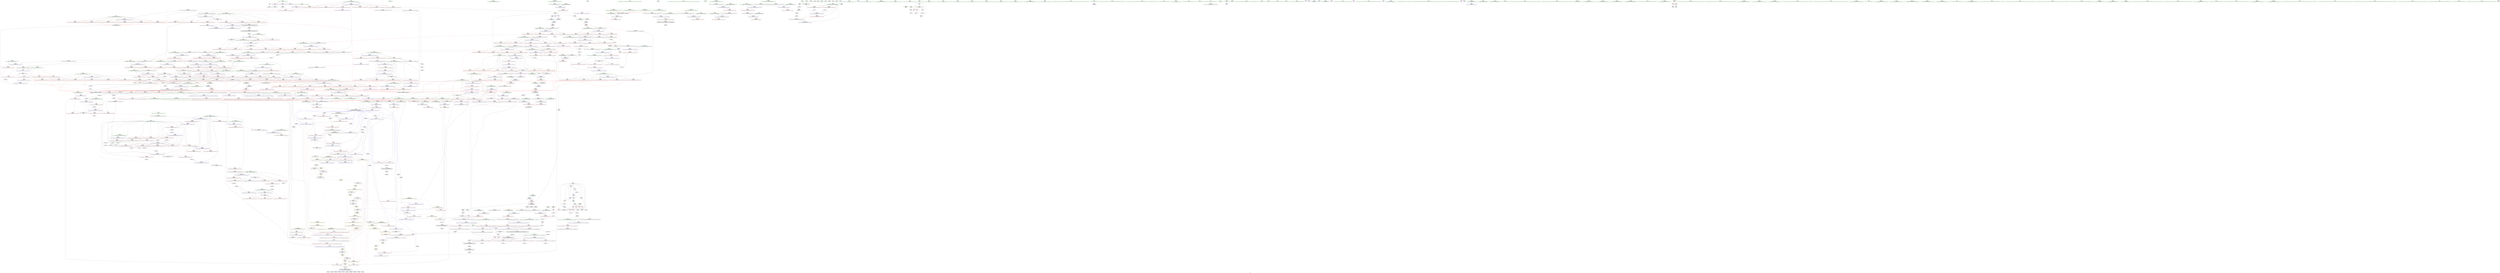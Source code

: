 digraph "SVFG" {
	label="SVFG";

	Node0x55c8ea50b7f0 [shape=record,color=grey,label="{NodeID: 0\nNullPtr}"];
	Node0x55c8ea50b7f0 -> Node0x55c8ea5646c0[style=solid];
	Node0x55c8ea50b7f0 -> Node0x55c8ea583680[style=solid];
	Node0x55c8ea56c240 [shape=record,color=red,label="{NodeID: 443\n724\<--668\n\<--__len.addr\n_ZSt13__adjust_heapIPiliN9__gnu_cxx5__ops15_Iter_less_iterEEvT_T0_S5_T1_T2_\n}"];
	Node0x55c8ea56c240 -> Node0x55c8ea5a2de0[style=solid];
	Node0x55c8ea560450 [shape=record,color=green,label="{NodeID: 111\n534\<--535\n__value\<--__value_field_insensitive\n_ZSt11__make_heapIPiN9__gnu_cxx5__ops15_Iter_less_iterEEvT_S4_RT0_\n|{|<s1>31}}"];
	Node0x55c8ea560450 -> Node0x55c8ea585a70[style=solid];
	Node0x55c8ea560450:s1 -> Node0x55c8ea656ec0[style=solid,color=red];
	Node0x55c8ea659fe0 [shape=record,color=black,label="{NodeID: 1661\n1160 = PHI(1086, 1126, )\n0th arg _ZSt25__unguarded_linear_insertIPiN9__gnu_cxx5__ops14_Val_less_iterEEvT_T0_ }"];
	Node0x55c8ea659fe0 -> Node0x55c8ea589420[style=solid];
	Node0x55c8ea581ab0 [shape=record,color=red,label="{NodeID: 554\n1198\<--1163\n\<--__last.addr\n_ZSt25__unguarded_linear_insertIPiN9__gnu_cxx5__ops14_Val_less_iterEEvT_T0_\n}"];
	Node0x55c8ea581ab0 -> Node0x55c8ea5899d0[style=solid];
	Node0x55c8ea564b30 [shape=record,color=black,label="{NodeID: 222\n108\<--107\nidxprom\<--\nmain\n}"];
	Node0x55c8ea587540 [shape=record,color=blue,label="{NodeID: 665\n833\<--830\nadd.ptr3\<--\n_ZSt11__push_heapIPiliN9__gnu_cxx5__ops14_Iter_less_valEEvT_T0_S5_T1_RT2_\n}"];
	Node0x55c8ea587540 -> Node0x55c8ea5dd160[style=dashed];
	Node0x55c8ea5726f0 [shape=record,color=red,label="{NodeID: 333\n138\<--137\n\<--arrayidx13\nmain\n}"];
	Node0x55c8ea5726f0 -> Node0x55c8ea583c60[style=solid];
	Node0x55c8ea5796b0 [shape=record,color=grey,label="{NodeID: 1108\n1124 = cmp(1122, 1123, )\n}"];
	Node0x55c8ea55c4f0 [shape=record,color=green,label="{NodeID: 1\n7\<--1\n__dso_handle\<--dummyObj\nGlob }"];
	Node0x55c8ea56c310 [shape=record,color=red,label="{NodeID: 444\n729\<--668\n\<--__len.addr\n_ZSt13__adjust_heapIPiliN9__gnu_cxx5__ops15_Iter_less_iterEEvT_T0_S5_T1_T2_\n}"];
	Node0x55c8ea56c310 -> Node0x55c8ea5a2660[style=solid];
	Node0x55c8ea560520 [shape=record,color=green,label="{NodeID: 112\n536\<--537\nagg.tmp\<--agg.tmp_field_insensitive\n_ZSt11__make_heapIPiN9__gnu_cxx5__ops15_Iter_less_iterEEvT_S4_RT0_\n}"];
	Node0x55c8ea65a130 [shape=record,color=black,label="{NodeID: 1662\n1319 = PHI(1161, )\n0th arg _ZNK9__gnu_cxx5__ops14_Val_less_iterclIiPiEEbRT_T0_ }"];
	Node0x55c8ea65a130 -> Node0x55c8ea58a600[style=solid];
	Node0x55c8ea581b80 [shape=record,color=red,label="{NodeID: 555\n1176\<--1167\n\<--__next\n_ZSt25__unguarded_linear_insertIPiN9__gnu_cxx5__ops14_Val_less_iterEEvT_T0_\n}"];
	Node0x55c8ea581b80 -> Node0x55c8ea570670[style=solid];
	Node0x55c8ea564c00 [shape=record,color=black,label="{NodeID: 223\n119\<--118\nidx.ext\<--\nmain\n}"];
	Node0x55c8ea587610 [shape=record,color=blue,label="{NodeID: 666\n791\<--835\n__holeIndex.addr\<--\n_ZSt11__push_heapIPiliN9__gnu_cxx5__ops14_Iter_less_valEEvT_T0_S5_T1_RT2_\n}"];
	Node0x55c8ea587610 -> Node0x55c8ea57d5a0[style=dashed];
	Node0x55c8ea587610 -> Node0x55c8ea5dcc60[style=dashed];
	Node0x55c8ea5727c0 [shape=record,color=red,label="{NodeID: 334\n188\<--178\n\<--__first.addr\n_ZSt4sortIPiEvT_S1_\n|{<s0>11}}"];
	Node0x55c8ea5727c0:s0 -> Node0x55c8ea659770[style=solid,color=red];
	Node0x55c8ea579830 [shape=record,color=grey,label="{NodeID: 1109\n466 = cmp(464, 465, )\n}"];
	Node0x55c8ea55c580 [shape=record,color=green,label="{NodeID: 2\n11\<--1\n.str\<--dummyObj\nGlob }"];
	Node0x55c8ea58df30 [shape=record,color=yellow,style=double,label="{NodeID: 1552\n4V_2 = CSCHI(MR_4V_1)\npts\{10 \}\nCS[]|{<s0>49|<s1>51|<s2>52|<s3>54|<s4>56|<s5>57|<s6>60}}"];
	Node0x55c8ea58df30:s0 -> Node0x55c8ea5e1760[style=dashed,color=blue];
	Node0x55c8ea58df30:s1 -> Node0x55c8ea5e1760[style=dashed,color=blue];
	Node0x55c8ea58df30:s2 -> Node0x55c8ea5e1760[style=dashed,color=blue];
	Node0x55c8ea58df30:s3 -> Node0x55c8ea5e1760[style=dashed,color=blue];
	Node0x55c8ea58df30:s4 -> Node0x55c8ea5e1760[style=dashed,color=blue];
	Node0x55c8ea58df30:s5 -> Node0x55c8ea5e1760[style=dashed,color=blue];
	Node0x55c8ea58df30:s6 -> Node0x55c8ea5e2660[style=dashed,color=blue];
	Node0x55c8ea56c3e0 [shape=record,color=red,label="{NodeID: 445\n760\<--672\n\<--__topIndex\n_ZSt13__adjust_heapIPiliN9__gnu_cxx5__ops15_Iter_less_iterEEvT_T0_S5_T1_T2_\n|{<s0>43}}"];
	Node0x55c8ea56c3e0:s0 -> Node0x55c8ea657c30[style=solid,color=red];
	Node0x55c8ea5ebde0 [shape=record,color=yellow,style=double,label="{NodeID: 1220\n4V_1 = ENCHI(MR_4V_0)\npts\{10 \}\nFun[_ZSt13__heap_selectIPiN9__gnu_cxx5__ops15_Iter_less_iterEEvT_S4_S4_T0_]|{<s0>26|<s1>26}}"];
	Node0x55c8ea5ebde0:s0 -> Node0x55c8ea5df460[style=dashed,color=red];
	Node0x55c8ea5ebde0:s1 -> Node0x55c8ea5e4960[style=dashed,color=red];
	Node0x55c8ea5605f0 [shape=record,color=green,label="{NodeID: 113\n566\<--567\n_ZSt4moveIRiEONSt16remove_referenceIT_E4typeEOS2_\<--_ZSt4moveIRiEONSt16remove_referenceIT_E4typeEOS2__field_insensitive\n}"];
	Node0x55c8ea65a240 [shape=record,color=black,label="{NodeID: 1663\n1320 = PHI(1165, )\n1st arg _ZNK9__gnu_cxx5__ops14_Val_less_iterclIiPiEEbRT_T0_ }"];
	Node0x55c8ea65a240 -> Node0x55c8ea58a6d0[style=solid];
	Node0x55c8ea581c50 [shape=record,color=red,label="{NodeID: 556\n1180\<--1167\n\<--__next\n_ZSt25__unguarded_linear_insertIPiN9__gnu_cxx5__ops14_Val_less_iterEEvT_T0_\n|{<s0>77}}"];
	Node0x55c8ea581c50:s0 -> Node0x55c8ea65a350[style=solid,color=red];
	Node0x55c8ea564cd0 [shape=record,color=black,label="{NodeID: 224\n136\<--135\nidxprom12\<--sub11\nmain\n}"];
	Node0x55c8ea5876e0 [shape=record,color=blue,label="{NodeID: 667\n799\<--839\n__parent\<--div5\n_ZSt11__push_heapIPiliN9__gnu_cxx5__ops14_Iter_less_valEEvT_T0_S5_T1_RT2_\n}"];
	Node0x55c8ea5876e0 -> Node0x55c8ea5dd660[style=dashed];
	Node0x55c8ea572890 [shape=record,color=red,label="{NodeID: 335\n189\<--180\n\<--__last.addr\n_ZSt4sortIPiEvT_S1_\n|{<s0>11}}"];
	Node0x55c8ea572890:s0 -> Node0x55c8ea659880[style=solid,color=red];
	Node0x55c8ea5799b0 [shape=record,color=grey,label="{NodeID: 1110\n217 = cmp(215, 216, )\n}"];
	Node0x55c8ea55c830 [shape=record,color=green,label="{NodeID: 3\n13\<--1\n.str.1\<--dummyObj\nGlob }"];
	Node0x55c8ea56c4b0 [shape=record,color=red,label="{NodeID: 446\n689\<--674\n\<--__secondChild\n_ZSt13__adjust_heapIPiliN9__gnu_cxx5__ops15_Iter_less_iterEEvT_T0_S5_T1_T2_\n}"];
	Node0x55c8ea56c4b0 -> Node0x55c8ea579530[style=solid];
	Node0x55c8ea5606f0 [shape=record,color=green,label="{NodeID: 114\n577\<--578\n_ZSt13__adjust_heapIPiliN9__gnu_cxx5__ops15_Iter_less_iterEEvT_T0_S5_T1_T2_\<--_ZSt13__adjust_heapIPiliN9__gnu_cxx5__ops15_Iter_less_iterEEvT_T0_S5_T1_T2__field_insensitive\n}"];
	Node0x55c8ea65a350 [shape=record,color=black,label="{NodeID: 1664\n1321 = PHI(1180, )\n2nd arg _ZNK9__gnu_cxx5__ops14_Val_less_iterclIiPiEEbRT_T0_ }"];
	Node0x55c8ea65a350 -> Node0x55c8ea58a7a0[style=solid];
	Node0x55c8ea581d20 [shape=record,color=red,label="{NodeID: 557\n1185\<--1167\n\<--__next\n_ZSt25__unguarded_linear_insertIPiN9__gnu_cxx5__ops14_Val_less_iterEEvT_T0_\n|{<s0>78}}"];
	Node0x55c8ea581d20:s0 -> Node0x55c8ea656ec0[style=solid,color=red];
	Node0x55c8ea564da0 [shape=record,color=black,label="{NodeID: 225\n146\<--145\nconv\<--mul\nmain\n}"];
	Node0x55c8ea564da0 -> Node0x55c8ea5a1ee0[style=solid];
	Node0x55c8ea5877b0 [shape=record,color=blue,label="{NodeID: 668\n846\<--843\nadd.ptr7\<--\n_ZSt11__push_heapIPiliN9__gnu_cxx5__ops14_Iter_less_valEEvT_T0_S5_T1_RT2_\n|{<s0>43}}"];
	Node0x55c8ea5877b0:s0 -> Node0x55c8ea600c80[style=dashed,color=blue];
	Node0x55c8ea572960 [shape=record,color=red,label="{NodeID: 336\n215\<--205\n\<--__first.addr\n_ZSt6__sortIPiN9__gnu_cxx5__ops15_Iter_less_iterEEvT_S4_T0_\n}"];
	Node0x55c8ea572960 -> Node0x55c8ea5799b0[style=solid];
	Node0x55c8ea579b30 [shape=record,color=grey,label="{NodeID: 1111\n732 = cmp(728, 731, )\n}"];
	Node0x55c8ea55c8c0 [shape=record,color=green,label="{NodeID: 4\n15\<--1\nstdin\<--dummyObj\nGlob }"];
	Node0x55c8ea58e1f0 [shape=record,color=yellow,style=double,label="{NodeID: 1554\n4V_2 = CSCHI(MR_4V_1)\npts\{10 \}\nCS[]|{<s0>67|<s1>67}}"];
	Node0x55c8ea58e1f0:s0 -> Node0x55c8ea5810f0[style=dashed,color=blue];
	Node0x55c8ea58e1f0:s1 -> Node0x55c8ea588cd0[style=dashed,color=blue];
	Node0x55c8ea56c580 [shape=record,color=red,label="{NodeID: 447\n695\<--674\n\<--__secondChild\n_ZSt13__adjust_heapIPiliN9__gnu_cxx5__ops15_Iter_less_iterEEvT_T0_S5_T1_T2_\n}"];
	Node0x55c8ea56c580 -> Node0x55c8ea5a15e0[style=solid];
	Node0x55c8ea5651b0 [shape=record,color=green,label="{NodeID: 115\n592\<--593\nthis.addr\<--this.addr_field_insensitive\n_ZNK9__gnu_cxx5__ops15_Iter_less_iterclIPiS3_EEbT_T0_\n}"];
	Node0x55c8ea5651b0 -> Node0x55c8ea56aab0[style=solid];
	Node0x55c8ea5651b0 -> Node0x55c8ea585c10[style=solid];
	Node0x55c8ea65a460 [shape=record,color=black,label="{NodeID: 1665\n870 = PHI(422, )\n0th arg _ZSt22__move_median_to_firstIPiN9__gnu_cxx5__ops15_Iter_less_iterEEvT_S4_S4_S4_T0_ }"];
	Node0x55c8ea65a460 -> Node0x55c8ea587af0[style=solid];
	Node0x55c8ea581df0 [shape=record,color=red,label="{NodeID: 558\n1190\<--1167\n\<--__next\n_ZSt25__unguarded_linear_insertIPiN9__gnu_cxx5__ops14_Val_less_iterEEvT_T0_\n}"];
	Node0x55c8ea581df0 -> Node0x55c8ea589830[style=solid];
	Node0x55c8ea564e70 [shape=record,color=black,label="{NodeID: 226\n223\<--221\nsub.ptr.lhs.cast\<--\n_ZSt6__sortIPiN9__gnu_cxx5__ops15_Iter_less_iterEEvT_S4_T0_\n}"];
	Node0x55c8ea564e70 -> Node0x55c8ea5a3860[style=solid];
	Node0x55c8ea587880 [shape=record,color=blue,label="{NodeID: 669\n853\<--850\nthis.addr\<--this\n_ZNK9__gnu_cxx5__ops14_Iter_less_valclIPiiEEbT_RT0_\n}"];
	Node0x55c8ea587880 -> Node0x55c8ea57dcf0[style=dashed];
	Node0x55c8ea572a30 [shape=record,color=red,label="{NodeID: 337\n219\<--205\n\<--__first.addr\n_ZSt6__sortIPiN9__gnu_cxx5__ops15_Iter_less_iterEEvT_S4_T0_\n|{<s0>13}}"];
	Node0x55c8ea572a30:s0 -> Node0x55c8ea654650[style=solid,color=red];
	Node0x55c8ea579cb0 [shape=record,color=grey,label="{NodeID: 1112\n1055 = cmp(1053, 1054, )\n}"];
	Node0x55c8ea55c950 [shape=record,color=green,label="{NodeID: 5\n16\<--1\n.str.2\<--dummyObj\nGlob }"];
	Node0x55c8ea58e350 [shape=record,color=yellow,style=double,label="{NodeID: 1555\n4V_2 = CSCHI(MR_4V_1)\npts\{10 \}\nCS[]|{<s0>75}}"];
	Node0x55c8ea58e350:s0 -> Node0x55c8ea58e1f0[style=dashed,color=blue];
	Node0x55c8ea56c650 [shape=record,color=red,label="{NodeID: 448\n700\<--674\n\<--__secondChild\n_ZSt13__adjust_heapIPiliN9__gnu_cxx5__ops15_Iter_less_iterEEvT_T0_S5_T1_T2_\n}"];
	Node0x55c8ea565280 [shape=record,color=green,label="{NodeID: 116\n594\<--595\n__it1.addr\<--__it1.addr_field_insensitive\n_ZNK9__gnu_cxx5__ops15_Iter_less_iterclIPiS3_EEbT_T0_\n}"];
	Node0x55c8ea565280 -> Node0x55c8ea56ab80[style=solid];
	Node0x55c8ea565280 -> Node0x55c8ea585ce0[style=solid];
	Node0x55c8ea65a570 [shape=record,color=black,label="{NodeID: 1666\n871 = PHI(424, )\n1st arg _ZSt22__move_median_to_firstIPiN9__gnu_cxx5__ops15_Iter_less_iterEEvT_S4_S4_S4_T0_ }"];
	Node0x55c8ea65a570 -> Node0x55c8ea587bc0[style=solid];
	Node0x55c8ea581ec0 [shape=record,color=red,label="{NodeID: 559\n1192\<--1167\n\<--__next\n_ZSt25__unguarded_linear_insertIPiN9__gnu_cxx5__ops14_Val_less_iterEEvT_T0_\n}"];
	Node0x55c8ea581ec0 -> Node0x55c8ea570740[style=solid];
	Node0x55c8ea564f40 [shape=record,color=black,label="{NodeID: 227\n224\<--222\nsub.ptr.rhs.cast\<--\n_ZSt6__sortIPiN9__gnu_cxx5__ops15_Iter_less_iterEEvT_S4_T0_\n}"];
	Node0x55c8ea564f40 -> Node0x55c8ea5a3860[style=solid];
	Node0x55c8ea587950 [shape=record,color=blue,label="{NodeID: 670\n855\<--851\n__it.addr\<--__it\n_ZNK9__gnu_cxx5__ops14_Iter_less_valclIPiiEEbT_RT0_\n}"];
	Node0x55c8ea587950 -> Node0x55c8ea57ddc0[style=dashed];
	Node0x55c8ea572b00 [shape=record,color=red,label="{NodeID: 338\n222\<--205\n\<--__first.addr\n_ZSt6__sortIPiN9__gnu_cxx5__ops15_Iter_less_iterEEvT_S4_T0_\n}"];
	Node0x55c8ea572b00 -> Node0x55c8ea564f40[style=solid];
	Node0x55c8ea579e30 [shape=record,color=grey,label="{NodeID: 1113\n726 = cmp(725, 100, )\n}"];
	Node0x55c8ea55c9e0 [shape=record,color=green,label="{NodeID: 6\n18\<--1\n.str.3\<--dummyObj\nGlob }"];
	Node0x55c8ea58e4b0 [shape=record,color=yellow,style=double,label="{NodeID: 1556\n4V_2 = CSCHI(MR_4V_1)\npts\{10 \}\nCS[]|{<s0>83}}"];
	Node0x55c8ea58e4b0:s0 -> Node0x55c8ea58e350[style=dashed,color=blue];
	Node0x55c8ea56c720 [shape=record,color=red,label="{NodeID: 449\n703\<--674\n\<--__secondChild\n_ZSt13__adjust_heapIPiliN9__gnu_cxx5__ops15_Iter_less_iterEEvT_T0_S5_T1_T2_\n}"];
	Node0x55c8ea56c720 -> Node0x55c8ea5a18e0[style=solid];
	Node0x55c8ea565350 [shape=record,color=green,label="{NodeID: 117\n596\<--597\n__it2.addr\<--__it2.addr_field_insensitive\n_ZNK9__gnu_cxx5__ops15_Iter_less_iterclIPiS3_EEbT_T0_\n}"];
	Node0x55c8ea565350 -> Node0x55c8ea56ac50[style=solid];
	Node0x55c8ea565350 -> Node0x55c8ea585db0[style=solid];
	Node0x55c8ea65a680 [shape=record,color=black,label="{NodeID: 1667\n872 = PHI(425, )\n2nd arg _ZSt22__move_median_to_firstIPiN9__gnu_cxx5__ops15_Iter_less_iterEEvT_S4_S4_S4_T0_ }"];
	Node0x55c8ea65a680 -> Node0x55c8ea587c90[style=solid];
	Node0x55c8ea581f90 [shape=record,color=red,label="{NodeID: 560\n1172\<--1171\n\<--call\n_ZSt25__unguarded_linear_insertIPiN9__gnu_cxx5__ops14_Val_less_iterEEvT_T0_\n}"];
	Node0x55c8ea581f90 -> Node0x55c8ea5894f0[style=solid];
	Node0x55c8ea565010 [shape=record,color=black,label="{NodeID: 228\n273\<--271\nsub.ptr.lhs.cast\<--\n_ZSt16__introsort_loopIPilN9__gnu_cxx5__ops15_Iter_less_iterEEvT_S4_T0_T1_\n}"];
	Node0x55c8ea565010 -> Node0x55c8ea5a3b60[style=solid];
	Node0x55c8ea587a20 [shape=record,color=blue,label="{NodeID: 671\n857\<--852\n__val.addr\<--__val\n_ZNK9__gnu_cxx5__ops14_Iter_less_valclIPiiEEbT_RT0_\n}"];
	Node0x55c8ea587a20 -> Node0x55c8ea57de90[style=dashed];
	Node0x55c8ea572bd0 [shape=record,color=red,label="{NodeID: 339\n236\<--205\n\<--__first.addr\n_ZSt6__sortIPiN9__gnu_cxx5__ops15_Iter_less_iterEEvT_S4_T0_\n|{<s0>14}}"];
	Node0x55c8ea572bd0:s0 -> Node0x55c8ea656970[style=solid,color=red];
	Node0x55c8ea579fb0 [shape=record,color=grey,label="{NodeID: 1114\n277 = cmp(276, 278, )\n}"];
	Node0x55c8ea55d220 [shape=record,color=green,label="{NodeID: 7\n20\<--1\nstdout\<--dummyObj\nGlob }"];
	Node0x55c8ea645870 [shape=record,color=black,label="{NodeID: 1557\n88 = PHI()\n}"];
	Node0x55c8ea56c7f0 [shape=record,color=red,label="{NodeID: 450\n708\<--674\n\<--__secondChild\n_ZSt13__adjust_heapIPiliN9__gnu_cxx5__ops15_Iter_less_iterEEvT_T0_S5_T1_T2_\n}"];
	Node0x55c8ea56c7f0 -> Node0x55c8ea5a2c60[style=solid];
	Node0x55c8ea565420 [shape=record,color=green,label="{NodeID: 118\n613\<--614\n__first.addr\<--__first.addr_field_insensitive\n_ZSt10__pop_heapIPiN9__gnu_cxx5__ops15_Iter_less_iterEEvT_S4_S4_RT0_\n}"];
	Node0x55c8ea565420 -> Node0x55c8ea56aec0[style=solid];
	Node0x55c8ea565420 -> Node0x55c8ea56af90[style=solid];
	Node0x55c8ea565420 -> Node0x55c8ea56b060[style=solid];
	Node0x55c8ea565420 -> Node0x55c8ea585e80[style=solid];
	Node0x55c8ea65a790 [shape=record,color=black,label="{NodeID: 1668\n873 = PHI(427, )\n3rd arg _ZSt22__move_median_to_firstIPiN9__gnu_cxx5__ops15_Iter_less_iterEEvT_S4_S4_S4_T0_ }"];
	Node0x55c8ea65a790 -> Node0x55c8ea587d60[style=solid];
	Node0x55c8ea582060 [shape=record,color=red,label="{NodeID: 561\n1187\<--1186\n\<--call2\n_ZSt25__unguarded_linear_insertIPiN9__gnu_cxx5__ops14_Val_less_iterEEvT_T0_\n}"];
	Node0x55c8ea582060 -> Node0x55c8ea589760[style=solid];
	Node0x55c8ea5650e0 [shape=record,color=black,label="{NodeID: 229\n274\<--272\nsub.ptr.rhs.cast\<--\n_ZSt16__introsort_loopIPilN9__gnu_cxx5__ops15_Iter_less_iterEEvT_S4_T0_T1_\n}"];
	Node0x55c8ea5650e0 -> Node0x55c8ea5a3b60[style=solid];
	Node0x55c8ea587af0 [shape=record,color=blue,label="{NodeID: 672\n876\<--870\n__result.addr\<--__result\n_ZSt22__move_median_to_firstIPiN9__gnu_cxx5__ops15_Iter_less_iterEEvT_S4_S4_S4_T0_\n}"];
	Node0x55c8ea587af0 -> Node0x55c8ea57e100[style=dashed];
	Node0x55c8ea587af0 -> Node0x55c8ea57e1d0[style=dashed];
	Node0x55c8ea587af0 -> Node0x55c8ea57e2a0[style=dashed];
	Node0x55c8ea587af0 -> Node0x55c8ea57e370[style=dashed];
	Node0x55c8ea587af0 -> Node0x55c8ea57e440[style=dashed];
	Node0x55c8ea587af0 -> Node0x55c8ea57e510[style=dashed];
	Node0x55c8ea572ca0 [shape=record,color=red,label="{NodeID: 340\n216\<--207\n\<--__last.addr\n_ZSt6__sortIPiN9__gnu_cxx5__ops15_Iter_less_iterEEvT_S4_T0_\n}"];
	Node0x55c8ea572ca0 -> Node0x55c8ea5799b0[style=solid];
	Node0x55c8ea57a130 [shape=record,color=grey,label="{NodeID: 1115\n281 = cmp(280, 100, )\n}"];
	Node0x55c8ea55d2b0 [shape=record,color=green,label="{NodeID: 8\n21\<--1\n.str.4\<--dummyObj\nGlob }"];
	Node0x55c8ea645c60 [shape=record,color=black,label="{NodeID: 1558\n98 = PHI()\n}"];
	Node0x55c8ea56c8c0 [shape=record,color=red,label="{NodeID: 451\n713\<--674\n\<--__secondChild\n_ZSt13__adjust_heapIPiliN9__gnu_cxx5__ops15_Iter_less_iterEEvT_T0_S5_T1_T2_\n}"];
	Node0x55c8ea5654f0 [shape=record,color=green,label="{NodeID: 119\n615\<--616\n__last.addr\<--__last.addr_field_insensitive\n_ZSt10__pop_heapIPiN9__gnu_cxx5__ops15_Iter_less_iterEEvT_S4_S4_RT0_\n}"];
	Node0x55c8ea5654f0 -> Node0x55c8ea56b130[style=solid];
	Node0x55c8ea5654f0 -> Node0x55c8ea585f50[style=solid];
	Node0x55c8ea65a8a0 [shape=record,color=black,label="{NodeID: 1669\n1264 = PHI(1220, 1224, 1226, )\n0th arg _ZSt12__niter_baseIPiET_S1_ }"];
	Node0x55c8ea65a8a0 -> Node0x55c8ea58a120[style=solid];
	Node0x55c8ea582130 [shape=record,color=red,label="{NodeID: 562\n1197\<--1196\n\<--call4\n_ZSt25__unguarded_linear_insertIPiN9__gnu_cxx5__ops14_Val_less_iterEEvT_T0_\n}"];
	Node0x55c8ea582130 -> Node0x55c8ea5899d0[style=solid];
	Node0x55c8ea56d2b0 [shape=record,color=black,label="{NodeID: 230\n318\<--314\ncast\<--\n_ZSt4__lgl\n}"];
	Node0x55c8ea587bc0 [shape=record,color=blue,label="{NodeID: 673\n878\<--871\n__a.addr\<--__a\n_ZSt22__move_median_to_firstIPiN9__gnu_cxx5__ops15_Iter_less_iterEEvT_S4_S4_S4_T0_\n}"];
	Node0x55c8ea587bc0 -> Node0x55c8ea57e5e0[style=dashed];
	Node0x55c8ea587bc0 -> Node0x55c8ea57e6b0[style=dashed];
	Node0x55c8ea587bc0 -> Node0x55c8ea57e780[style=dashed];
	Node0x55c8ea587bc0 -> Node0x55c8ea57e850[style=dashed];
	Node0x55c8ea587bc0 -> Node0x55c8ea57e920[style=dashed];
	Node0x55c8ea572d70 [shape=record,color=red,label="{NodeID: 341\n220\<--207\n\<--__last.addr\n_ZSt6__sortIPiN9__gnu_cxx5__ops15_Iter_less_iterEEvT_S4_T0_\n|{<s0>13}}"];
	Node0x55c8ea572d70:s0 -> Node0x55c8ea654860[style=solid,color=red];
	Node0x55c8ea57a2b0 [shape=record,color=grey,label="{NodeID: 1116\n1293 = cmp(1292, 100, )\n}"];
	Node0x55c8ea55d340 [shape=record,color=green,label="{NodeID: 9\n23\<--1\n.str.5\<--dummyObj\nGlob }"];
	Node0x55c8ea650c20 [shape=record,color=black,label="{NodeID: 1559\n111 = PHI()\n}"];
	Node0x55c8ea56c990 [shape=record,color=red,label="{NodeID: 452\n721\<--674\n\<--__secondChild\n_ZSt13__adjust_heapIPiliN9__gnu_cxx5__ops15_Iter_less_iterEEvT_T0_S5_T1_T2_\n}"];
	Node0x55c8ea56c990 -> Node0x55c8ea586b80[style=solid];
	Node0x55c8ea5655c0 [shape=record,color=green,label="{NodeID: 120\n617\<--618\n__result.addr\<--__result.addr_field_insensitive\n_ZSt10__pop_heapIPiN9__gnu_cxx5__ops15_Iter_less_iterEEvT_S4_S4_RT0_\n}"];
	Node0x55c8ea5655c0 -> Node0x55c8ea56b200[style=solid];
	Node0x55c8ea5655c0 -> Node0x55c8ea56b2d0[style=solid];
	Node0x55c8ea5655c0 -> Node0x55c8ea586020[style=solid];
	Node0x55c8ea65aa30 [shape=record,color=black,label="{NodeID: 1670\n768 = PHI(662, )\n0th arg _ZSt4moveIRN9__gnu_cxx5__ops15_Iter_less_iterEEONSt16remove_referenceIT_E4typeEOS5_ }"];
	Node0x55c8ea65aa30 -> Node0x55c8ea586ec0[style=solid];
	Node0x55c8ea582200 [shape=record,color=red,label="{NodeID: 563\n1220\<--1211\n\<--__first.addr\n_ZSt23__copy_move_backward_a2ILb1EPiS0_ET1_T0_S2_S1_\n|{<s0>80}}"];
	Node0x55c8ea582200:s0 -> Node0x55c8ea65a8a0[style=solid,color=red];
	Node0x55c8ea56d380 [shape=record,color=black,label="{NodeID: 231\n319\<--314\nconv\<--\n_ZSt4__lgl\n}"];
	Node0x55c8ea56d380 -> Node0x55c8ea5a54e0[style=solid];
	Node0x55c8ea587c90 [shape=record,color=blue,label="{NodeID: 674\n880\<--872\n__b.addr\<--__b\n_ZSt22__move_median_to_firstIPiN9__gnu_cxx5__ops15_Iter_less_iterEEvT_S4_S4_S4_T0_\n}"];
	Node0x55c8ea587c90 -> Node0x55c8ea57e9f0[style=dashed];
	Node0x55c8ea587c90 -> Node0x55c8ea57eac0[style=dashed];
	Node0x55c8ea587c90 -> Node0x55c8ea57eb90[style=dashed];
	Node0x55c8ea587c90 -> Node0x55c8ea57ec60[style=dashed];
	Node0x55c8ea587c90 -> Node0x55c8ea57ed30[style=dashed];
	Node0x55c8ea572e40 [shape=record,color=red,label="{NodeID: 342\n221\<--207\n\<--__last.addr\n_ZSt6__sortIPiN9__gnu_cxx5__ops15_Iter_less_iterEEvT_S4_T0_\n}"];
	Node0x55c8ea572e40 -> Node0x55c8ea564e70[style=solid];
	Node0x55c8ea57a430 [shape=record,color=grey,label="{NodeID: 1117\n978 = cmp(976, 977, )\n}"];
	Node0x55c8ea55d3d0 [shape=record,color=green,label="{NodeID: 10\n25\<--1\n.str.6\<--dummyObj\nGlob }"];
	Node0x55c8ea650d20 [shape=record,color=black,label="{NodeID: 1560\n159 = PHI()\n}"];
	Node0x55c8ea56ca60 [shape=record,color=red,label="{NodeID: 453\n728\<--674\n\<--__secondChild\n_ZSt13__adjust_heapIPiliN9__gnu_cxx5__ops15_Iter_less_iterEEvT_T0_S5_T1_T2_\n}"];
	Node0x55c8ea56ca60 -> Node0x55c8ea579b30[style=solid];
	Node0x55c8ea565690 [shape=record,color=green,label="{NodeID: 121\n619\<--620\n__comp.addr\<--__comp.addr_field_insensitive\n_ZSt10__pop_heapIPiN9__gnu_cxx5__ops15_Iter_less_iterEEvT_S4_S4_RT0_\n}"];
	Node0x55c8ea565690 -> Node0x55c8ea56b3a0[style=solid];
	Node0x55c8ea565690 -> Node0x55c8ea5860f0[style=solid];
	Node0x55c8ea65ab40 [shape=record,color=black,label="{NodeID: 1671\n1136 = PHI(1074, )\n0th arg _ZSt13move_backwardIPiS0_ET0_T_S2_S1_ }"];
	Node0x55c8ea65ab40 -> Node0x55c8ea5891b0[style=solid];
	Node0x55c8ea5822d0 [shape=record,color=red,label="{NodeID: 564\n1224\<--1213\n\<--__last.addr\n_ZSt23__copy_move_backward_a2ILb1EPiS0_ET1_T0_S2_S1_\n|{<s0>81}}"];
	Node0x55c8ea5822d0:s0 -> Node0x55c8ea65a8a0[style=solid,color=red];
	Node0x55c8ea56d450 [shape=record,color=black,label="{NodeID: 232\n308\<--320\n_ZSt4__lgl_ret\<--sub\n_ZSt4__lgl\n|{<s0>12}}"];
	Node0x55c8ea56d450:s0 -> Node0x55c8ea651490[style=solid,color=blue];
	Node0x55c8ea587d60 [shape=record,color=blue,label="{NodeID: 675\n882\<--873\n__c.addr\<--__c\n_ZSt22__move_median_to_firstIPiN9__gnu_cxx5__ops15_Iter_less_iterEEvT_S4_S4_S4_T0_\n}"];
	Node0x55c8ea587d60 -> Node0x55c8ea57ee00[style=dashed];
	Node0x55c8ea587d60 -> Node0x55c8ea57eed0[style=dashed];
	Node0x55c8ea587d60 -> Node0x55c8ea57efa0[style=dashed];
	Node0x55c8ea587d60 -> Node0x55c8ea57f070[style=dashed];
	Node0x55c8ea587d60 -> Node0x55c8ea57f140[style=dashed];
	Node0x55c8ea587d60 -> Node0x55c8ea57f210[style=dashed];
	Node0x55c8ea572f10 [shape=record,color=red,label="{NodeID: 343\n237\<--207\n\<--__last.addr\n_ZSt6__sortIPiN9__gnu_cxx5__ops15_Iter_less_iterEEvT_S4_T0_\n|{<s0>14}}"];
	Node0x55c8ea572f10:s0 -> Node0x55c8ea656a80[style=solid,color=red];
	Node0x55c8ea57a5b0 [shape=record,color=grey,label="{NodeID: 1118\n813 = cmp(811, 812, )\n}"];
	Node0x55c8ea55d4d0 [shape=record,color=green,label="{NodeID: 11\n28\<--1\n\<--dummyObj\nCan only get source location for instruction, argument, global var or function.}"];
	Node0x55c8ea650e20 [shape=record,color=black,label="{NodeID: 1561\n39 = PHI()\n}"];
	Node0x55c8ea56cb30 [shape=record,color=red,label="{NodeID: 454\n734\<--674\n\<--__secondChild\n_ZSt13__adjust_heapIPiliN9__gnu_cxx5__ops15_Iter_less_iterEEvT_T0_S5_T1_T2_\n}"];
	Node0x55c8ea56cb30 -> Node0x55c8ea5a27e0[style=solid];
	Node0x55c8ea565760 [shape=record,color=green,label="{NodeID: 122\n621\<--622\n__value\<--__value_field_insensitive\n_ZSt10__pop_heapIPiN9__gnu_cxx5__ops15_Iter_less_iterEEvT_S4_S4_RT0_\n|{|<s1>35}}"];
	Node0x55c8ea565760 -> Node0x55c8ea5861c0[style=solid];
	Node0x55c8ea565760:s1 -> Node0x55c8ea656ec0[style=solid,color=red];
	Node0x55c8ea65ac50 [shape=record,color=black,label="{NodeID: 1672\n1137 = PHI(1075, )\n1st arg _ZSt13move_backwardIPiS0_ET0_T_S2_S1_ }"];
	Node0x55c8ea65ac50 -> Node0x55c8ea589280[style=solid];
	Node0x55c8ea5823a0 [shape=record,color=red,label="{NodeID: 565\n1226\<--1215\n\<--__result.addr\n_ZSt23__copy_move_backward_a2ILb1EPiS0_ET1_T0_S2_S1_\n|{<s0>82}}"];
	Node0x55c8ea5823a0:s0 -> Node0x55c8ea65a8a0[style=solid,color=red];
	Node0x55c8ea56d520 [shape=record,color=black,label="{NodeID: 233\n342\<--340\nsub.ptr.lhs.cast\<--\n_ZSt22__final_insertion_sortIPiN9__gnu_cxx5__ops15_Iter_less_iterEEvT_S4_T0_\n}"];
	Node0x55c8ea56d520 -> Node0x55c8ea5a30e0[style=solid];
	Node0x55c8ea587e30 [shape=record,color=blue,label="{NodeID: 676\n945\<--940\n__first.addr\<--__first\n_ZSt21__unguarded_partitionIPiN9__gnu_cxx5__ops15_Iter_less_iterEET_S4_S4_S4_T0_\n}"];
	Node0x55c8ea587e30 -> Node0x55c8ea5e8180[style=dashed];
	Node0x55c8ea572fe0 [shape=record,color=red,label="{NodeID: 344\n272\<--253\n\<--__first.addr\n_ZSt16__introsort_loopIPilN9__gnu_cxx5__ops15_Iter_less_iterEEvT_S4_T0_T1_\n}"];
	Node0x55c8ea572fe0 -> Node0x55c8ea5650e0[style=solid];
	Node0x55c8ea57a730 [shape=record,color=grey,label="{NodeID: 1119\n507 = cmp(506, 508, )\n}"];
	Node0x55c8ea55d5d0 [shape=record,color=green,label="{NodeID: 12\n76\<--1\n\<--dummyObj\nCan only get source location for instruction, argument, global var or function.}"];
	Node0x55c8ea650f20 [shape=record,color=black,label="{NodeID: 1562\n630 = PHI(650, )\n}"];
	Node0x55c8ea650f20 -> Node0x55c8ea56b470[style=solid];
	Node0x55c8ea56cc00 [shape=record,color=red,label="{NodeID: 455\n739\<--674\n\<--__secondChild\n_ZSt13__adjust_heapIPiliN9__gnu_cxx5__ops15_Iter_less_iterEEvT_T0_S5_T1_T2_\n}"];
	Node0x55c8ea56cc00 -> Node0x55c8ea5a39e0[style=solid];
	Node0x55c8ea565830 [shape=record,color=green,label="{NodeID: 123\n623\<--624\nagg.tmp\<--agg.tmp_field_insensitive\n_ZSt10__pop_heapIPiN9__gnu_cxx5__ops15_Iter_less_iterEEvT_S4_S4_RT0_\n}"];
	Node0x55c8ea65ad60 [shape=record,color=black,label="{NodeID: 1673\n1138 = PHI(1077, )\n2nd arg _ZSt13move_backwardIPiS0_ET0_T_S2_S1_ }"];
	Node0x55c8ea65ad60 -> Node0x55c8ea589350[style=solid];
	Node0x55c8ea582470 [shape=record,color=red,label="{NodeID: 566\n1237\<--1234\n\<--__it.addr\n_ZSt12__miter_baseIPiET_S1_\n}"];
	Node0x55c8ea582470 -> Node0x55c8ea56e560[style=solid];
	Node0x55c8ea56d5f0 [shape=record,color=black,label="{NodeID: 234\n343\<--341\nsub.ptr.rhs.cast\<--\n_ZSt22__final_insertion_sortIPiN9__gnu_cxx5__ops15_Iter_less_iterEEvT_S4_T0_\n}"];
	Node0x55c8ea56d5f0 -> Node0x55c8ea5a30e0[style=solid];
	Node0x55c8ea587f00 [shape=record,color=blue,label="{NodeID: 677\n947\<--941\n__last.addr\<--__last\n_ZSt21__unguarded_partitionIPiN9__gnu_cxx5__ops15_Iter_less_iterEET_S4_S4_S4_T0_\n}"];
	Node0x55c8ea587f00 -> Node0x55c8ea57f7c0[style=dashed];
	Node0x55c8ea587f00 -> Node0x55c8ea588170[style=dashed];
	Node0x55c8ea5730b0 [shape=record,color=red,label="{NodeID: 345\n283\<--253\n\<--__first.addr\n_ZSt16__introsort_loopIPilN9__gnu_cxx5__ops15_Iter_less_iterEEvT_S4_T0_T1_\n|{<s0>15}}"];
	Node0x55c8ea5730b0:s0 -> Node0x55c8ea659110[style=solid,color=red];
	Node0x55c8ea57a8b0 [shape=record,color=grey,label="{NodeID: 1120\n547 = cmp(546, 232, )\n}"];
	Node0x55c8ea55d6d0 [shape=record,color=green,label="{NodeID: 13\n100\<--1\n\<--dummyObj\nCan only get source location for instruction, argument, global var or function.|{<s0>36}}"];
	Node0x55c8ea55d6d0:s0 -> Node0x55c8ea6586c0[style=solid,color=red];
	Node0x55c8ea651110 [shape=record,color=black,label="{NodeID: 1563\n634 = PHI(650, )\n}"];
	Node0x55c8ea651110 -> Node0x55c8ea56b540[style=solid];
	Node0x55c8ea56ccd0 [shape=record,color=red,label="{NodeID: 456\n748\<--674\n\<--__secondChild\n_ZSt13__adjust_heapIPiliN9__gnu_cxx5__ops15_Iter_less_iterEEvT_T0_S5_T1_T2_\n}"];
	Node0x55c8ea56ccd0 -> Node0x55c8ea5a1a60[style=solid];
	Node0x55c8ea565900 [shape=record,color=green,label="{NodeID: 124\n652\<--653\n__t.addr\<--__t.addr_field_insensitive\n_ZSt4moveIRiEONSt16remove_referenceIT_E4typeEOS2_\n}"];
	Node0x55c8ea565900 -> Node0x55c8ea56b6e0[style=solid];
	Node0x55c8ea565900 -> Node0x55c8ea586360[style=solid];
	Node0x55c8ea65ae70 [shape=record,color=black,label="{NodeID: 1674\n521 = PHI(456, )\n0th arg _ZSt11__make_heapIPiN9__gnu_cxx5__ops15_Iter_less_iterEEvT_S4_RT0_ }"];
	Node0x55c8ea65ae70 -> Node0x55c8ea585660[style=solid];
	Node0x55c8ea582540 [shape=record,color=red,label="{NodeID: 567\n1256\<--1243\n\<--__first.addr\n_ZSt22__copy_move_backward_aILb1EPiS0_ET1_T0_S2_S1_\n|{<s0>84}}"];
	Node0x55c8ea582540:s0 -> Node0x55c8ea654e90[style=solid,color=red];
	Node0x55c8ea56d6c0 [shape=record,color=black,label="{NodeID: 235\n415\<--413\nsub.ptr.lhs.cast\<--\n_ZSt27__unguarded_partition_pivotIPiN9__gnu_cxx5__ops15_Iter_less_iterEET_S4_S4_T0_\n}"];
	Node0x55c8ea56d6c0 -> Node0x55c8ea5a2360[style=solid];
	Node0x55c8ea587fd0 [shape=record,color=blue,label="{NodeID: 678\n949\<--942\n__pivot.addr\<--__pivot\n_ZSt21__unguarded_partitionIPiN9__gnu_cxx5__ops15_Iter_less_iterEET_S4_S4_S4_T0_\n}"];
	Node0x55c8ea587fd0 -> Node0x55c8ea57fbd0[style=dashed];
	Node0x55c8ea587fd0 -> Node0x55c8ea57fca0[style=dashed];
	Node0x55c8ea573180 [shape=record,color=red,label="{NodeID: 346\n294\<--253\n\<--__first.addr\n_ZSt16__introsort_loopIPilN9__gnu_cxx5__ops15_Iter_less_iterEEvT_S4_T0_T1_\n|{<s0>16}}"];
	Node0x55c8ea573180:s0 -> Node0x55c8ea65b780[style=solid,color=red];
	Node0x55c8ea57aa30 [shape=record,color=grey,label="{NodeID: 1121\n346 = cmp(345, 278, )\n}"];
	Node0x55c8ea55d7d0 [shape=record,color=green,label="{NodeID: 14\n115\<--1\n\<--dummyObj\nCan only get source location for instruction, argument, global var or function.}"];
	Node0x55c8ea651210 [shape=record,color=black,label="{NodeID: 1564\n645 = PHI(650, )\n}"];
	Node0x55c8ea651210 -> Node0x55c8ea56b610[style=solid];
	Node0x55c8ea56cda0 [shape=record,color=red,label="{NodeID: 457\n716\<--715\n\<--call4\n_ZSt13__adjust_heapIPiliN9__gnu_cxx5__ops15_Iter_less_iterEEvT_T0_S5_T1_T2_\n}"];
	Node0x55c8ea56cda0 -> Node0x55c8ea586ab0[style=solid];
	Node0x55c8ea5659d0 [shape=record,color=green,label="{NodeID: 125\n662\<--663\n__comp\<--__comp_field_insensitive\n_ZSt13__adjust_heapIPiliN9__gnu_cxx5__ops15_Iter_less_iterEEvT_T0_S5_T1_T2_\n|{<s0>37|<s1>40}}"];
	Node0x55c8ea5659d0:s0 -> Node0x55c8ea655b20[style=solid,color=red];
	Node0x55c8ea5659d0:s1 -> Node0x55c8ea65aa30[style=solid,color=red];
	Node0x55c8ea65af80 [shape=record,color=black,label="{NodeID: 1675\n522 = PHI(457, )\n1st arg _ZSt11__make_heapIPiN9__gnu_cxx5__ops15_Iter_less_iterEEvT_S4_RT0_ }"];
	Node0x55c8ea65af80 -> Node0x55c8ea585730[style=solid];
	Node0x55c8ea582610 [shape=record,color=red,label="{NodeID: 568\n1257\<--1245\n\<--__last.addr\n_ZSt22__copy_move_backward_aILb1EPiS0_ET1_T0_S2_S1_\n|{<s0>84}}"];
	Node0x55c8ea582610:s0 -> Node0x55c8ea654fd0[style=solid,color=red];
	Node0x55c8ea56d790 [shape=record,color=black,label="{NodeID: 236\n416\<--414\nsub.ptr.rhs.cast\<--\n_ZSt27__unguarded_partition_pivotIPiN9__gnu_cxx5__ops15_Iter_less_iterEET_S4_S4_T0_\n}"];
	Node0x55c8ea56d790 -> Node0x55c8ea5a2360[style=solid];
	Node0x55c8ea5880a0 [shape=record,color=blue,label="{NodeID: 679\n945\<--961\n__first.addr\<--incdec.ptr\n_ZSt21__unguarded_partitionIPiN9__gnu_cxx5__ops15_Iter_less_iterEET_S4_S4_S4_T0_\n}"];
	Node0x55c8ea5880a0 -> Node0x55c8ea5e8180[style=dashed];
	Node0x55c8ea573250 [shape=record,color=red,label="{NodeID: 347\n271\<--255\n\<--__last.addr\n_ZSt16__introsort_loopIPilN9__gnu_cxx5__ops15_Iter_less_iterEEvT_S4_T0_T1_\n}"];
	Node0x55c8ea573250 -> Node0x55c8ea565010[style=solid];
	Node0x55c8ea57abb0 [shape=record,color=grey,label="{NodeID: 1122\n130 = cmp(128, 129, )\n}"];
	Node0x55c8ea55d8d0 [shape=record,color=green,label="{NodeID: 15\n227\<--1\n\<--dummyObj\nCan only get source location for instruction, argument, global var or function.}"];
	Node0x55c8ea651350 [shape=record,color=black,label="{NodeID: 1565\n435 = PHI(939, )\n}"];
	Node0x55c8ea651350 -> Node0x55c8ea56d860[style=solid];
	Node0x55c8ea56ce70 [shape=record,color=red,label="{NodeID: 458\n743\<--742\n\<--call15\n_ZSt13__adjust_heapIPiliN9__gnu_cxx5__ops15_Iter_less_iterEEvT_T0_S5_T1_T2_\n}"];
	Node0x55c8ea56ce70 -> Node0x55c8ea586d20[style=solid];
	Node0x55c8ea5ec9d0 [shape=record,color=yellow,style=double,label="{NodeID: 1233\n147V_1 = ENCHI(MR_147V_0)\npts\{535 622 671 1012 1044 1166 \}\nFun[_ZSt11__push_heapIPiliN9__gnu_cxx5__ops14_Iter_less_valEEvT_T0_S5_T1_RT2_]}"];
	Node0x55c8ea5ec9d0 -> Node0x55c8ea57db50[style=dashed];
	Node0x55c8ea5ec9d0 -> Node0x55c8ea57dc20[style=dashed];
	Node0x55c8ea565aa0 [shape=record,color=green,label="{NodeID: 126\n664\<--665\n__first.addr\<--__first.addr_field_insensitive\n_ZSt13__adjust_heapIPiliN9__gnu_cxx5__ops15_Iter_less_iterEEvT_T0_S5_T1_T2_\n}"];
	Node0x55c8ea565aa0 -> Node0x55c8ea56b7b0[style=solid];
	Node0x55c8ea565aa0 -> Node0x55c8ea56b880[style=solid];
	Node0x55c8ea565aa0 -> Node0x55c8ea56b950[style=solid];
	Node0x55c8ea565aa0 -> Node0x55c8ea56ba20[style=solid];
	Node0x55c8ea565aa0 -> Node0x55c8ea56baf0[style=solid];
	Node0x55c8ea565aa0 -> Node0x55c8ea56bbc0[style=solid];
	Node0x55c8ea565aa0 -> Node0x55c8ea56bc90[style=solid];
	Node0x55c8ea565aa0 -> Node0x55c8ea586430[style=solid];
	Node0x55c8ea65b090 [shape=record,color=black,label="{NodeID: 1676\n523 = PHI(443, )\n2nd arg _ZSt11__make_heapIPiN9__gnu_cxx5__ops15_Iter_less_iterEEvT_S4_RT0_ }"];
	Node0x55c8ea65b090 -> Node0x55c8ea585800[style=solid];
	Node0x55c8ea5826e0 [shape=record,color=red,label="{NodeID: 569\n1258\<--1247\n\<--__result.addr\n_ZSt22__copy_move_backward_aILb1EPiS0_ET1_T0_S2_S1_\n|{<s0>84}}"];
	Node0x55c8ea5826e0:s0 -> Node0x55c8ea655110[style=solid,color=red];
	Node0x55c8ea56d860 [shape=record,color=black,label="{NodeID: 237\n395\<--435\n_ZSt27__unguarded_partition_pivotIPiN9__gnu_cxx5__ops15_Iter_less_iterEET_S4_S4_T0__ret\<--call\n_ZSt27__unguarded_partition_pivotIPiN9__gnu_cxx5__ops15_Iter_less_iterEET_S4_S4_T0_\n|{<s0>16}}"];
	Node0x55c8ea56d860:s0 -> Node0x55c8ea6515d0[style=solid,color=blue];
	Node0x55c8ea588170 [shape=record,color=blue,label="{NodeID: 680\n947\<--965\n__last.addr\<--incdec.ptr3\n_ZSt21__unguarded_partitionIPiN9__gnu_cxx5__ops15_Iter_less_iterEET_S4_S4_S4_T0_\n}"];
	Node0x55c8ea588170 -> Node0x55c8ea5d4850[style=dashed];
	Node0x55c8ea573320 [shape=record,color=red,label="{NodeID: 348\n284\<--255\n\<--__last.addr\n_ZSt16__introsort_loopIPilN9__gnu_cxx5__ops15_Iter_less_iterEEvT_S4_T0_T1_\n|{<s0>15}}"];
	Node0x55c8ea573320:s0 -> Node0x55c8ea659220[style=solid,color=red];
	Node0x55c8ea57ad30 [shape=record,color=grey,label="{NodeID: 1123\n95 = cmp(93, 94, )\n}"];
	Node0x55c8ea55d9d0 [shape=record,color=green,label="{NodeID: 16\n232\<--1\n\<--dummyObj\nCan only get source location for instruction, argument, global var or function.}"];
	Node0x55c8ea651490 [shape=record,color=black,label="{NodeID: 1566\n228 = PHI(308, )\n}"];
	Node0x55c8ea651490 -> Node0x55c8ea5a2ae0[style=solid];
	Node0x55c8ea56cf40 [shape=record,color=red,label="{NodeID: 459\n762\<--761\n\<--call20\n_ZSt13__adjust_heapIPiliN9__gnu_cxx5__ops15_Iter_less_iterEEvT_T0_S5_T1_T2_\n|{<s0>43}}"];
	Node0x55c8ea56cf40:s0 -> Node0x55c8ea657d40[style=solid,color=red];
	Node0x55c8ea565b70 [shape=record,color=green,label="{NodeID: 127\n666\<--667\n__holeIndex.addr\<--__holeIndex.addr_field_insensitive\n_ZSt13__adjust_heapIPiliN9__gnu_cxx5__ops15_Iter_less_iterEEvT_T0_S5_T1_T2_\n}"];
	Node0x55c8ea565b70 -> Node0x55c8ea56bd60[style=solid];
	Node0x55c8ea565b70 -> Node0x55c8ea56be30[style=solid];
	Node0x55c8ea565b70 -> Node0x55c8ea56bf00[style=solid];
	Node0x55c8ea565b70 -> Node0x55c8ea56bfd0[style=solid];
	Node0x55c8ea565b70 -> Node0x55c8ea56c0a0[style=solid];
	Node0x55c8ea565b70 -> Node0x55c8ea586500[style=solid];
	Node0x55c8ea565b70 -> Node0x55c8ea586b80[style=solid];
	Node0x55c8ea565b70 -> Node0x55c8ea586df0[style=solid];
	Node0x55c8ea65b1a0 [shape=record,color=black,label="{NodeID: 1677\n940 = PHI(432, )\n0th arg _ZSt21__unguarded_partitionIPiN9__gnu_cxx5__ops15_Iter_less_iterEET_S4_S4_S4_T0_ }"];
	Node0x55c8ea65b1a0 -> Node0x55c8ea587e30[style=solid];
	Node0x55c8ea5827b0 [shape=record,color=red,label="{NodeID: 570\n1268\<--1265\n\<--__it.addr\n_ZSt12__niter_baseIPiET_S1_\n}"];
	Node0x55c8ea5827b0 -> Node0x55c8ea56e700[style=solid];
	Node0x55c8ea56d930 [shape=record,color=black,label="{NodeID: 238\n503\<--501\nsub.ptr.lhs.cast\<--\n_ZSt11__sort_heapIPiN9__gnu_cxx5__ops15_Iter_less_iterEEvT_S4_RT0_\n}"];
	Node0x55c8ea56d930 -> Node0x55c8ea5a4760[style=solid];
	Node0x55c8ea588240 [shape=record,color=blue,label="{NodeID: 681\n947\<--973\n__last.addr\<--incdec.ptr7\n_ZSt21__unguarded_partitionIPiN9__gnu_cxx5__ops15_Iter_less_iterEET_S4_S4_S4_T0_\n}"];
	Node0x55c8ea588240 -> Node0x55c8ea5d4850[style=dashed];
	Node0x55c8ea5733f0 [shape=record,color=red,label="{NodeID: 349\n285\<--255\n\<--__last.addr\n_ZSt16__introsort_loopIPilN9__gnu_cxx5__ops15_Iter_less_iterEEvT_S4_T0_T1_\n|{<s0>15}}"];
	Node0x55c8ea5733f0:s0 -> Node0x55c8ea659330[style=solid,color=red];
	Node0x55c8ea57aeb0 [shape=record,color=grey,label="{NodeID: 1124\n580 = cmp(579, 100, )\n}"];
	Node0x55c8ea55dad0 [shape=record,color=green,label="{NodeID: 17\n278\<--1\n\<--dummyObj\nCan only get source location for instruction, argument, global var or function.}"];
	Node0x55c8ea6515d0 [shape=record,color=black,label="{NodeID: 1567\n296 = PHI(395, )\n}"];
	Node0x55c8ea6515d0 -> Node0x55c8ea584620[style=solid];
	Node0x55c8ea56d010 [shape=record,color=red,label="{NodeID: 460\n772\<--769\n\<--__t.addr\n_ZSt4moveIRN9__gnu_cxx5__ops15_Iter_less_iterEEONSt16remove_referenceIT_E4typeEOS5_\n}"];
	Node0x55c8ea56d010 -> Node0x55c8ea56e150[style=solid];
	Node0x55c8ea565c40 [shape=record,color=green,label="{NodeID: 128\n668\<--669\n__len.addr\<--__len.addr_field_insensitive\n_ZSt13__adjust_heapIPiliN9__gnu_cxx5__ops15_Iter_less_iterEEvT_T0_S5_T1_T2_\n}"];
	Node0x55c8ea565c40 -> Node0x55c8ea56c170[style=solid];
	Node0x55c8ea565c40 -> Node0x55c8ea56c240[style=solid];
	Node0x55c8ea565c40 -> Node0x55c8ea56c310[style=solid];
	Node0x55c8ea565c40 -> Node0x55c8ea5865d0[style=solid];
	Node0x55c8ea65b2b0 [shape=record,color=black,label="{NodeID: 1678\n941 = PHI(433, )\n1st arg _ZSt21__unguarded_partitionIPiN9__gnu_cxx5__ops15_Iter_less_iterEET_S4_S4_S4_T0_ }"];
	Node0x55c8ea65b2b0 -> Node0x55c8ea587f00[style=solid];
	Node0x55c8ea582880 [shape=record,color=red,label="{NodeID: 571\n1286\<--1274\n\<--__first.addr\n_ZNSt20__copy_move_backwardILb1ELb1ESt26random_access_iterator_tagE13__copy_move_bIiEEPT_PKS3_S6_S4_\n}"];
	Node0x55c8ea582880 -> Node0x55c8ea56e8a0[style=solid];
	Node0x55c8ea56da00 [shape=record,color=black,label="{NodeID: 239\n504\<--502\nsub.ptr.rhs.cast\<--\n_ZSt11__sort_heapIPiN9__gnu_cxx5__ops15_Iter_less_iterEEvT_S4_RT0_\n}"];
	Node0x55c8ea56da00 -> Node0x55c8ea5a4760[style=solid];
	Node0x55c8ea588310 [shape=record,color=blue,label="{NodeID: 682\n945\<--986\n__first.addr\<--incdec.ptr9\n_ZSt21__unguarded_partitionIPiN9__gnu_cxx5__ops15_Iter_less_iterEET_S4_S4_S4_T0_\n}"];
	Node0x55c8ea588310 -> Node0x55c8ea5e8180[style=dashed];
	Node0x55c8ea5734c0 [shape=record,color=red,label="{NodeID: 350\n295\<--255\n\<--__last.addr\n_ZSt16__introsort_loopIPilN9__gnu_cxx5__ops15_Iter_less_iterEEvT_S4_T0_T1_\n|{<s0>16}}"];
	Node0x55c8ea5734c0:s0 -> Node0x55c8ea65b8c0[style=solid,color=red];
	Node0x55c8ea57b030 [shape=record,color=grey,label="{NodeID: 1125\n1064 = cmp(1062, 1063, )\n}"];
	Node0x55c8ea55dbd0 [shape=record,color=green,label="{NodeID: 18\n292\<--1\n\<--dummyObj\nCan only get source location for instruction, argument, global var or function.}"];
	Node0x55c8ea651710 [shape=record,color=black,label="{NodeID: 1568\n314 = PHI()\n}"];
	Node0x55c8ea651710 -> Node0x55c8ea56d2b0[style=solid];
	Node0x55c8ea651710 -> Node0x55c8ea56d380[style=solid];
	Node0x55c8ea56d0e0 [shape=record,color=red,label="{NodeID: 461\n781\<--778\nthis1\<--this.addr\n_ZN9__gnu_cxx5__ops14_Iter_less_valC2ENS0_15_Iter_less_iterE\n}"];
	Node0x55c8ea565d10 [shape=record,color=green,label="{NodeID: 129\n670\<--671\n__value.addr\<--__value.addr_field_insensitive\n_ZSt13__adjust_heapIPiliN9__gnu_cxx5__ops15_Iter_less_iterEEvT_T0_S5_T1_T2_\n|{|<s1>42}}"];
	Node0x55c8ea565d10 -> Node0x55c8ea5866a0[style=solid];
	Node0x55c8ea565d10:s1 -> Node0x55c8ea656ec0[style=solid,color=red];
	Node0x55c8ea65b3c0 [shape=record,color=black,label="{NodeID: 1679\n942 = PHI(434, )\n2nd arg _ZSt21__unguarded_partitionIPiN9__gnu_cxx5__ops15_Iter_less_iterEET_S4_S4_S4_T0_ }"];
	Node0x55c8ea65b3c0 -> Node0x55c8ea587fd0[style=solid];
	Node0x55c8ea582950 [shape=record,color=red,label="{NodeID: 572\n1300\<--1274\n\<--__first.addr\n_ZNSt20__copy_move_backwardILb1ELb1ESt26random_access_iterator_tagE13__copy_move_bIiEEPT_PKS3_S6_S4_\n}"];
	Node0x55c8ea582950 -> Node0x55c8ea56ea40[style=solid];
	Node0x55c8ea56dad0 [shape=record,color=black,label="{NodeID: 240\n543\<--541\nsub.ptr.lhs.cast\<--\n_ZSt11__make_heapIPiN9__gnu_cxx5__ops15_Iter_less_iterEEvT_S4_RT0_\n}"];
	Node0x55c8ea56dad0 -> Node0x55c8ea5a2f60[style=solid];
	Node0x55c8ea5883e0 [shape=record,color=blue,label="{NodeID: 683\n992\<--990\n__a.addr\<--__a\n_ZSt9iter_swapIPiS0_EvT_T0_\n}"];
	Node0x55c8ea5883e0 -> Node0x55c8ea57fd70[style=dashed];
	Node0x55c8ea573590 [shape=record,color=red,label="{NodeID: 351\n301\<--255\n\<--__last.addr\n_ZSt16__introsort_loopIPilN9__gnu_cxx5__ops15_Iter_less_iterEEvT_S4_T0_T1_\n|{<s0>17}}"];
	Node0x55c8ea573590:s0 -> Node0x55c8ea654860[style=solid,color=red];
	Node0x55c8ea57b1b0 [shape=record,color=grey,label="{NodeID: 1126\n105 = cmp(103, 104, )\n}"];
	Node0x55c8ea55dcd0 [shape=record,color=green,label="{NodeID: 19\n315\<--1\n\<--dummyObj\nCan only get source location for instruction, argument, global var or function.}"];
	Node0x55c8ea651810 [shape=record,color=black,label="{NodeID: 1569\n890 = PHI(588, )\n}"];
	Node0x55c8ea56d1b0 [shape=record,color=red,label="{NodeID: 462\n816\<--789\n\<--__first.addr\n_ZSt11__push_heapIPiliN9__gnu_cxx5__ops14_Iter_less_valEEvT_T0_S5_T1_RT2_\n}"];
	Node0x55c8ea56d1b0 -> Node0x55c8ea571100[style=solid];
	Node0x55c8ea565de0 [shape=record,color=green,label="{NodeID: 130\n672\<--673\n__topIndex\<--__topIndex_field_insensitive\n_ZSt13__adjust_heapIPiliN9__gnu_cxx5__ops15_Iter_less_iterEEvT_T0_S5_T1_T2_\n}"];
	Node0x55c8ea565de0 -> Node0x55c8ea56c3e0[style=solid];
	Node0x55c8ea565de0 -> Node0x55c8ea586770[style=solid];
	Node0x55c8ea65b500 [shape=record,color=black,label="{NodeID: 1680\n176 = PHI(122, )\n0th arg _ZSt4sortIPiEvT_S1_ }"];
	Node0x55c8ea65b500 -> Node0x55c8ea583fa0[style=solid];
	Node0x55c8ea582a20 [shape=record,color=red,label="{NodeID: 573\n1285\<--1276\n\<--__last.addr\n_ZNSt20__copy_move_backwardILb1ELb1ESt26random_access_iterator_tagE13__copy_move_bIiEEPT_PKS3_S6_S4_\n}"];
	Node0x55c8ea582a20 -> Node0x55c8ea56e7d0[style=solid];
	Node0x55c8ea56dba0 [shape=record,color=black,label="{NodeID: 241\n544\<--542\nsub.ptr.rhs.cast\<--\n_ZSt11__make_heapIPiN9__gnu_cxx5__ops15_Iter_less_iterEEvT_S4_RT0_\n}"];
	Node0x55c8ea56dba0 -> Node0x55c8ea5a2f60[style=solid];
	Node0x55c8ea5884b0 [shape=record,color=blue,label="{NodeID: 684\n994\<--991\n__b.addr\<--__b\n_ZSt9iter_swapIPiS0_EvT_T0_\n}"];
	Node0x55c8ea5884b0 -> Node0x55c8ea57fe40[style=dashed];
	Node0x55c8ea573660 [shape=record,color=red,label="{NodeID: 352\n280\<--257\n\<--__depth_limit.addr\n_ZSt16__introsort_loopIPilN9__gnu_cxx5__ops15_Iter_less_iterEEvT_S4_T0_T1_\n}"];
	Node0x55c8ea573660 -> Node0x55c8ea57a130[style=solid];
	Node0x55c8ea57b330 [shape=record,color=grey,label="{NodeID: 1127\n1336 = cmp(1333, 1335, )\n}"];
	Node0x55c8ea57b330 -> Node0x55c8ea56ebe0[style=solid];
	Node0x55c8ea55ddd0 [shape=record,color=green,label="{NodeID: 20\n321\<--1\n\<--dummyObj\nCan only get source location for instruction, argument, global var or function.}"];
	Node0x55c8ea651920 [shape=record,color=black,label="{NodeID: 1570\n894 = PHI(588, )\n}"];
	Node0x55c8ea57d0c0 [shape=record,color=red,label="{NodeID: 463\n826\<--789\n\<--__first.addr\n_ZSt11__push_heapIPiliN9__gnu_cxx5__ops14_Iter_less_valEEvT_T0_S5_T1_RT2_\n}"];
	Node0x55c8ea57d0c0 -> Node0x55c8ea5711d0[style=solid];
	Node0x55c8ea565eb0 [shape=record,color=green,label="{NodeID: 131\n674\<--675\n__secondChild\<--__secondChild_field_insensitive\n_ZSt13__adjust_heapIPiliN9__gnu_cxx5__ops15_Iter_less_iterEEvT_T0_S5_T1_T2_\n}"];
	Node0x55c8ea565eb0 -> Node0x55c8ea56c4b0[style=solid];
	Node0x55c8ea565eb0 -> Node0x55c8ea56c580[style=solid];
	Node0x55c8ea565eb0 -> Node0x55c8ea56c650[style=solid];
	Node0x55c8ea565eb0 -> Node0x55c8ea56c720[style=solid];
	Node0x55c8ea565eb0 -> Node0x55c8ea56c7f0[style=solid];
	Node0x55c8ea565eb0 -> Node0x55c8ea56c8c0[style=solid];
	Node0x55c8ea565eb0 -> Node0x55c8ea56c990[style=solid];
	Node0x55c8ea565eb0 -> Node0x55c8ea56ca60[style=solid];
	Node0x55c8ea565eb0 -> Node0x55c8ea56cb30[style=solid];
	Node0x55c8ea565eb0 -> Node0x55c8ea56cc00[style=solid];
	Node0x55c8ea565eb0 -> Node0x55c8ea56ccd0[style=solid];
	Node0x55c8ea565eb0 -> Node0x55c8ea586840[style=solid];
	Node0x55c8ea565eb0 -> Node0x55c8ea586910[style=solid];
	Node0x55c8ea565eb0 -> Node0x55c8ea5869e0[style=solid];
	Node0x55c8ea565eb0 -> Node0x55c8ea586c50[style=solid];
	Node0x55c8ea65b640 [shape=record,color=black,label="{NodeID: 1681\n177 = PHI(121, )\n1st arg _ZSt4sortIPiEvT_S1_ }"];
	Node0x55c8ea65b640 -> Node0x55c8ea584070[style=solid];
	Node0x55c8ea582af0 [shape=record,color=red,label="{NodeID: 574\n1295\<--1278\n\<--__result.addr\n_ZNSt20__copy_move_backwardILb1ELb1ESt26random_access_iterator_tagE13__copy_move_bIiEEPT_PKS3_S6_S4_\n}"];
	Node0x55c8ea582af0 -> Node0x55c8ea571440[style=solid];
	Node0x55c8ea56dc70 [shape=record,color=black,label="{NodeID: 242\n552\<--550\nsub.ptr.lhs.cast1\<--\n_ZSt11__make_heapIPiN9__gnu_cxx5__ops15_Iter_less_iterEEvT_S4_RT0_\n}"];
	Node0x55c8ea56dc70 -> Node0x55c8ea5a4ee0[style=solid];
	Node0x55c8ea588580 [shape=record,color=blue,label="{NodeID: 685\n1007\<--1005\n__a.addr\<--__a\n_ZSt4swapIiENSt9enable_ifIXsr6__and_ISt6__not_ISt15__is_tuple_likeIT_EESt21is_move_constructibleIS3_ESt18is_move_assignableIS3_EEE5valueEvE4typeERS3_SC_\n}"];
	Node0x55c8ea588580 -> Node0x55c8ea57ff10[style=dashed];
	Node0x55c8ea588580 -> Node0x55c8ea57ffe0[style=dashed];
	Node0x55c8ea573730 [shape=record,color=red,label="{NodeID: 353\n290\<--257\n\<--__depth_limit.addr\n_ZSt16__introsort_loopIPilN9__gnu_cxx5__ops15_Iter_less_iterEEvT_S4_T0_T1_\n}"];
	Node0x55c8ea573730 -> Node0x55c8ea5a3fe0[style=solid];
	Node0x55c8ea57b4b0 [shape=record,color=grey,label="{NodeID: 1128\n606 = cmp(603, 605, )\n}"];
	Node0x55c8ea57b4b0 -> Node0x55c8ea56de10[style=solid];
	Node0x55c8ea55ded0 [shape=record,color=green,label="{NodeID: 21\n508\<--1\n\<--dummyObj\nCan only get source location for instruction, argument, global var or function.}"];
	Node0x55c8ea651a30 [shape=record,color=black,label="{NodeID: 1571\n904 = PHI(588, )\n}"];
	Node0x55c8ea57d190 [shape=record,color=red,label="{NodeID: 464\n831\<--789\n\<--__first.addr\n_ZSt11__push_heapIPiliN9__gnu_cxx5__ops14_Iter_less_valEEvT_T0_S5_T1_RT2_\n}"];
	Node0x55c8ea57d190 -> Node0x55c8ea5712a0[style=solid];
	Node0x55c8ea565f80 [shape=record,color=green,label="{NodeID: 132\n676\<--677\n__cmp\<--__cmp_field_insensitive\n_ZSt13__adjust_heapIPiliN9__gnu_cxx5__ops15_Iter_less_iterEEvT_T0_S5_T1_T2_\n|{<s0>41|<s1>43}}"];
	Node0x55c8ea565f80:s0 -> Node0x55c8ea659990[style=solid,color=red];
	Node0x55c8ea565f80:s1 -> Node0x55c8ea657e50[style=solid,color=red];
	Node0x55c8ea65b780 [shape=record,color=black,label="{NodeID: 1682\n396 = PHI(294, )\n0th arg _ZSt27__unguarded_partition_pivotIPiN9__gnu_cxx5__ops15_Iter_less_iterEET_S4_S4_T0_ }"];
	Node0x55c8ea65b780 -> Node0x55c8ea584ca0[style=solid];
	Node0x55c8ea582bc0 [shape=record,color=red,label="{NodeID: 575\n1308\<--1278\n\<--__result.addr\n_ZNSt20__copy_move_backwardILb1ELb1ESt26random_access_iterator_tagE13__copy_move_bIiEEPT_PKS3_S6_S4_\n}"];
	Node0x55c8ea582bc0 -> Node0x55c8ea571510[style=solid];
	Node0x55c8ea56dd40 [shape=record,color=black,label="{NodeID: 243\n553\<--551\nsub.ptr.rhs.cast2\<--\n_ZSt11__make_heapIPiN9__gnu_cxx5__ops15_Iter_less_iterEEvT_S4_RT0_\n}"];
	Node0x55c8ea56dd40 -> Node0x55c8ea5a4ee0[style=solid];
	Node0x55c8ea588650 [shape=record,color=blue,label="{NodeID: 686\n1009\<--1006\n__b.addr\<--__b\n_ZSt4swapIiENSt9enable_ifIXsr6__and_ISt6__not_ISt15__is_tuple_likeIT_EESt21is_move_constructibleIS3_ESt18is_move_assignableIS3_EEE5valueEvE4typeERS3_SC_\n}"];
	Node0x55c8ea588650 -> Node0x55c8ea5800b0[style=dashed];
	Node0x55c8ea588650 -> Node0x55c8ea580180[style=dashed];
	Node0x55c8ea573800 [shape=record,color=red,label="{NodeID: 354\n302\<--257\n\<--__depth_limit.addr\n_ZSt16__introsort_loopIPilN9__gnu_cxx5__ops15_Iter_less_iterEEvT_S4_T0_T1_\n|{<s0>17}}"];
	Node0x55c8ea573800:s0 -> Node0x55c8ea6549e0[style=solid,color=red];
	Node0x55c8ea5d4850 [shape=record,color=black,label="{NodeID: 1129\nMR_169V_5 = PHI(MR_169V_6, MR_169V_4, )\npts\{948 \}\n}"];
	Node0x55c8ea5d4850 -> Node0x55c8ea57f7c0[style=dashed];
	Node0x55c8ea5d4850 -> Node0x55c8ea57f890[style=dashed];
	Node0x55c8ea5d4850 -> Node0x55c8ea57f960[style=dashed];
	Node0x55c8ea5d4850 -> Node0x55c8ea57fa30[style=dashed];
	Node0x55c8ea5d4850 -> Node0x55c8ea57fb00[style=dashed];
	Node0x55c8ea5d4850 -> Node0x55c8ea588170[style=dashed];
	Node0x55c8ea5d4850 -> Node0x55c8ea588240[style=dashed];
	Node0x55c8ea55dfd0 [shape=record,color=green,label="{NodeID: 22\n824\<--1\n\<--dummyObj\nCan only get source location for instruction, argument, global var or function.}"];
	Node0x55c8ea651b40 [shape=record,color=black,label="{NodeID: 1572\n470 = PHI(588, )\n}"];
	Node0x55c8ea57d260 [shape=record,color=red,label="{NodeID: 465\n844\<--789\n\<--__first.addr\n_ZSt11__push_heapIPiliN9__gnu_cxx5__ops14_Iter_less_valEEvT_T0_S5_T1_RT2_\n}"];
	Node0x55c8ea57d260 -> Node0x55c8ea571370[style=solid];
	Node0x55c8ea5ed110 [shape=record,color=yellow,style=double,label="{NodeID: 1240\n196V_1 = ENCHI(MR_196V_0)\npts\{535 622 671 796 1012 1166 \}\nFun[_ZSt16__insertion_sortIPiN9__gnu_cxx5__ops15_Iter_less_iterEEvT_S4_T0_]}"];
	Node0x55c8ea5ed110 -> Node0x55c8ea581020[style=dashed];
	Node0x55c8ea5ed110 -> Node0x55c8ea5810f0[style=dashed];
	Node0x55c8ea566050 [shape=record,color=green,label="{NodeID: 133\n678\<--679\nagg.tmp\<--agg.tmp_field_insensitive\n_ZSt13__adjust_heapIPiliN9__gnu_cxx5__ops15_Iter_less_iterEEvT_T0_S5_T1_T2_\n}"];
	Node0x55c8ea65b8c0 [shape=record,color=black,label="{NodeID: 1683\n397 = PHI(295, )\n1st arg _ZSt27__unguarded_partition_pivotIPiN9__gnu_cxx5__ops15_Iter_less_iterEET_S4_S4_T0_ }"];
	Node0x55c8ea65b8c0 -> Node0x55c8ea584d70[style=solid];
	Node0x55c8ea582c90 [shape=record,color=red,label="{NodeID: 576\n1292\<--1280\n\<--_Num\n_ZNSt20__copy_move_backwardILb1ELb1ESt26random_access_iterator_tagE13__copy_move_bIiEEPT_PKS3_S6_S4_\n}"];
	Node0x55c8ea582c90 -> Node0x55c8ea57a2b0[style=solid];
	Node0x55c8ea56de10 [shape=record,color=black,label="{NodeID: 244\n588\<--606\n_ZNK9__gnu_cxx5__ops15_Iter_less_iterclIPiS3_EEbT_T0__ret\<--cmp\n_ZNK9__gnu_cxx5__ops15_Iter_less_iterclIPiS3_EEbT_T0_\n|{<s0>27|<s1>37|<s2>47|<s3>48|<s4>50|<s5>53|<s6>55|<s7>58|<s8>59|<s9>65}}"];
	Node0x55c8ea56de10:s0 -> Node0x55c8ea651b40[style=solid,color=blue];
	Node0x55c8ea56de10:s1 -> Node0x55c8ea652210[style=solid,color=blue];
	Node0x55c8ea56de10:s2 -> Node0x55c8ea651810[style=solid,color=blue];
	Node0x55c8ea56de10:s3 -> Node0x55c8ea651920[style=solid,color=blue];
	Node0x55c8ea56de10:s4 -> Node0x55c8ea651a30[style=solid,color=blue];
	Node0x55c8ea56de10:s5 -> Node0x55c8ea652c10[style=solid,color=blue];
	Node0x55c8ea56de10:s6 -> Node0x55c8ea652d20[style=solid,color=blue];
	Node0x55c8ea56de10:s7 -> Node0x55c8ea652e30[style=solid,color=blue];
	Node0x55c8ea56de10:s8 -> Node0x55c8ea652f40[style=solid,color=blue];
	Node0x55c8ea56de10:s9 -> Node0x55c8ea6534d0[style=solid,color=blue];
	Node0x55c8ea588720 [shape=record,color=blue,label="{NodeID: 687\n1011\<--1017\n__tmp\<--\n_ZSt4swapIiENSt9enable_ifIXsr6__and_ISt6__not_ISt15__is_tuple_likeIT_EESt21is_move_constructibleIS3_ESt18is_move_assignableIS3_EEE5valueEvE4typeERS3_SC_\n}"];
	Node0x55c8ea588720 -> Node0x55c8ea580320[style=dashed];
	Node0x55c8ea588720 -> Node0x55c8ea5803f0[style=dashed];
	Node0x55c8ea5738d0 [shape=record,color=red,label="{NodeID: 355\n300\<--261\n\<--__cut\n_ZSt16__introsort_loopIPilN9__gnu_cxx5__ops15_Iter_less_iterEEvT_S4_T0_T1_\n|{<s0>17}}"];
	Node0x55c8ea5738d0:s0 -> Node0x55c8ea654650[style=solid,color=red];
	Node0x55c8ea5d4940 [shape=record,color=black,label="{NodeID: 1130\nMR_4V_2 = PHI(MR_4V_1, MR_4V_3, )\npts\{10 \}\n|{<s0>19|<s1>21}}"];
	Node0x55c8ea5d4940:s0 -> Node0x55c8ea600de0[style=dashed,color=blue];
	Node0x55c8ea5d4940:s1 -> Node0x55c8ea5e1260[style=dashed,color=blue];
	Node0x55c8ea55e0d0 [shape=record,color=green,label="{NodeID: 23\n1255\<--1\n\<--dummyObj\nCan only get source location for instruction, argument, global var or function.}"];
	Node0x55c8ea651c80 [shape=record,color=black,label="{NodeID: 1573\n565 = PHI(650, )\n}"];
	Node0x55c8ea651c80 -> Node0x55c8ea56a910[style=solid];
	Node0x55c8ea57d330 [shape=record,color=red,label="{NodeID: 466\n806\<--791\n\<--__holeIndex.addr\n_ZSt11__push_heapIPiliN9__gnu_cxx5__ops14_Iter_less_valEEvT_T0_S5_T1_RT2_\n}"];
	Node0x55c8ea57d330 -> Node0x55c8ea5a3e60[style=solid];
	Node0x55c8ea566120 [shape=record,color=green,label="{NodeID: 134\n753\<--754\n_ZSt4moveIRN9__gnu_cxx5__ops15_Iter_less_iterEEONSt16remove_referenceIT_E4typeEOS5_\<--_ZSt4moveIRN9__gnu_cxx5__ops15_Iter_less_iterEEONSt16remove_referenceIT_E4typeEOS5__field_insensitive\n}"];
	Node0x55c8ea65ba00 [shape=record,color=black,label="{NodeID: 1684\n309 = PHI(226, )\n0th arg _ZSt4__lgl }"];
	Node0x55c8ea65ba00 -> Node0x55c8ea5847c0[style=solid];
	Node0x55c8ea582d60 [shape=record,color=red,label="{NodeID: 577\n1296\<--1280\n\<--_Num\n_ZNSt20__copy_move_backwardILb1ELb1ESt26random_access_iterator_tagE13__copy_move_bIiEEPT_PKS3_S6_S4_\n}"];
	Node0x55c8ea582d60 -> Node0x55c8ea5a4160[style=solid];
	Node0x55c8ea56dee0 [shape=record,color=black,label="{NodeID: 245\n641\<--639\nsub.ptr.lhs.cast\<--\n_ZSt10__pop_heapIPiN9__gnu_cxx5__ops15_Iter_less_iterEEvT_S4_S4_RT0_\n}"];
	Node0x55c8ea56dee0 -> Node0x55c8ea5a33e0[style=solid];
	Node0x55c8ea5887f0 [shape=record,color=blue,label="{NodeID: 688\n1022\<--1021\n\<--\n_ZSt4swapIiENSt9enable_ifIXsr6__and_ISt6__not_ISt15__is_tuple_likeIT_EESt21is_move_constructibleIS3_ESt18is_move_assignableIS3_EEE5valueEvE4typeERS3_SC_\n}"];
	Node0x55c8ea5887f0 -> Node0x55c8ea5803f0[style=dashed];
	Node0x55c8ea5887f0 -> Node0x55c8ea5888c0[style=dashed];
	Node0x55c8ea5739a0 [shape=record,color=red,label="{NodeID: 356\n304\<--261\n\<--__cut\n_ZSt16__introsort_loopIPilN9__gnu_cxx5__ops15_Iter_less_iterEEvT_S4_T0_T1_\n}"];
	Node0x55c8ea5739a0 -> Node0x55c8ea5846f0[style=solid];
	Node0x55c8ea5d4e40 [shape=record,color=black,label="{NodeID: 1131\nMR_192V_2 = PHI(MR_192V_1, MR_192V_4, )\npts\{1042 \}\n}"];
	Node0x55c8ea55e1d0 [shape=record,color=green,label="{NodeID: 24\n4\<--6\n_ZStL8__ioinit\<--_ZStL8__ioinit_field_insensitive\nGlob }"];
	Node0x55c8ea55e1d0 -> Node0x55c8ea56ecb0[style=solid];
	Node0x55c8ea651e50 [shape=record,color=black,label="{NodeID: 1574\n573 = PHI(650, )\n}"];
	Node0x55c8ea651e50 -> Node0x55c8ea56a9e0[style=solid];
	Node0x55c8ea57d400 [shape=record,color=red,label="{NodeID: 467\n811\<--791\n\<--__holeIndex.addr\n_ZSt11__push_heapIPiliN9__gnu_cxx5__ops14_Iter_less_valEEvT_T0_S5_T1_RT2_\n}"];
	Node0x55c8ea57d400 -> Node0x55c8ea57a5b0[style=solid];
	Node0x55c8ea566220 [shape=record,color=green,label="{NodeID: 135\n756\<--757\n_ZN9__gnu_cxx5__ops14_Iter_less_valC2ENS0_15_Iter_less_iterE\<--_ZN9__gnu_cxx5__ops14_Iter_less_valC2ENS0_15_Iter_less_iterE_field_insensitive\n}"];
	Node0x55c8ea582e30 [shape=record,color=red,label="{NodeID: 578\n1302\<--1280\n\<--_Num\n_ZNSt20__copy_move_backwardILb1ELb1ESt26random_access_iterator_tagE13__copy_move_bIiEEPT_PKS3_S6_S4_\n}"];
	Node0x55c8ea582e30 -> Node0x55c8ea5790b0[style=solid];
	Node0x55c8ea56dfb0 [shape=record,color=black,label="{NodeID: 246\n642\<--640\nsub.ptr.rhs.cast\<--\n_ZSt10__pop_heapIPiN9__gnu_cxx5__ops15_Iter_less_iterEEvT_S4_S4_RT0_\n}"];
	Node0x55c8ea56dfb0 -> Node0x55c8ea5a33e0[style=solid];
	Node0x55c8ea5888c0 [shape=record,color=blue,label="{NodeID: 689\n1026\<--1025\n\<--\n_ZSt4swapIiENSt9enable_ifIXsr6__and_ISt6__not_ISt15__is_tuple_likeIT_EESt21is_move_constructibleIS3_ESt18is_move_assignableIS3_EEE5valueEvE4typeERS3_SC_\n|{<s0>61}}"];
	Node0x55c8ea5888c0:s0 -> Node0x55c8ea58df30[style=dashed,color=blue];
	Node0x55c8ea573a70 [shape=record,color=red,label="{NodeID: 357\n313\<--310\n\<--__n.addr\n_ZSt4__lgl\n}"];
	Node0x55c8ea5d4f30 [shape=record,color=black,label="{NodeID: 1132\nMR_194V_2 = PHI(MR_194V_1, MR_194V_3, )\npts\{1044 \}\n}"];
	Node0x55c8ea55e2d0 [shape=record,color=green,label="{NodeID: 25\n8\<--10\nA\<--A_field_insensitive\nGlob }"];
	Node0x55c8ea55e2d0 -> Node0x55c8ea56ed80[style=solid];
	Node0x55c8ea55e2d0 -> Node0x55c8ea56ee50[style=solid];
	Node0x55c8ea55e2d0 -> Node0x55c8ea56ef20[style=solid];
	Node0x55c8ea55e2d0 -> Node0x55c8ea56eff0[style=solid];
	Node0x55c8ea55e2d0 -> Node0x55c8ea5709b0[style=solid];
	Node0x55c8ea651f90 [shape=record,color=black,label="{NodeID: 1575\n1078 = PHI(1135, )\n}"];
	Node0x55c8ea57d4d0 [shape=record,color=red,label="{NodeID: 468\n832\<--791\n\<--__holeIndex.addr\n_ZSt11__push_heapIPiliN9__gnu_cxx5__ops14_Iter_less_valEEvT_T0_S5_T1_RT2_\n}"];
	Node0x55c8ea566320 [shape=record,color=green,label="{NodeID: 136\n764\<--765\n_ZSt11__push_heapIPiliN9__gnu_cxx5__ops14_Iter_less_valEEvT_T0_S5_T1_RT2_\<--_ZSt11__push_heapIPiliN9__gnu_cxx5__ops14_Iter_less_valEEvT_T0_S5_T1_RT2__field_insensitive\n}"];
	Node0x55c8ea582f00 [shape=record,color=red,label="{NodeID: 579\n1309\<--1280\n\<--_Num\n_ZNSt20__copy_move_backwardILb1ELb1ESt26random_access_iterator_tagE13__copy_move_bIiEEPT_PKS3_S6_S4_\n}"];
	Node0x55c8ea582f00 -> Node0x55c8ea579230[style=solid];
	Node0x55c8ea56e080 [shape=record,color=black,label="{NodeID: 247\n650\<--655\n_ZSt4moveIRiEONSt16remove_referenceIT_E4typeEOS2__ret\<--\n_ZSt4moveIRiEONSt16remove_referenceIT_E4typeEOS2_\n|{<s0>30|<s1>31|<s2>33|<s3>34|<s4>35|<s5>38|<s6>39|<s7>42|<s8>45|<s9>46|<s10>62|<s11>63|<s12>64|<s13>66|<s14>68|<s15>76|<s16>78|<s17>79}}"];
	Node0x55c8ea56e080:s0 -> Node0x55c8ea651c80[style=solid,color=blue];
	Node0x55c8ea56e080:s1 -> Node0x55c8ea651e50[style=solid,color=blue];
	Node0x55c8ea56e080:s2 -> Node0x55c8ea650f20[style=solid,color=blue];
	Node0x55c8ea56e080:s3 -> Node0x55c8ea651110[style=solid,color=blue];
	Node0x55c8ea56e080:s4 -> Node0x55c8ea651210[style=solid,color=blue];
	Node0x55c8ea56e080:s5 -> Node0x55c8ea652320[style=solid,color=blue];
	Node0x55c8ea56e080:s6 -> Node0x55c8ea652490[style=solid,color=blue];
	Node0x55c8ea56e080:s7 -> Node0x55c8ea6526e0[style=solid,color=blue];
	Node0x55c8ea56e080:s8 -> Node0x55c8ea652990[style=solid,color=blue];
	Node0x55c8ea56e080:s9 -> Node0x55c8ea652ad0[style=solid,color=blue];
	Node0x55c8ea56e080:s10 -> Node0x55c8ea653080[style=solid,color=blue];
	Node0x55c8ea56e080:s11 -> Node0x55c8ea653250[style=solid,color=blue];
	Node0x55c8ea56e080:s12 -> Node0x55c8ea653390[style=solid,color=blue];
	Node0x55c8ea56e080:s13 -> Node0x55c8ea6535e0[style=solid,color=blue];
	Node0x55c8ea56e080:s14 -> Node0x55c8ea6520a0[style=solid,color=blue];
	Node0x55c8ea56e080:s15 -> Node0x55c8ea653b10[style=solid,color=blue];
	Node0x55c8ea56e080:s16 -> Node0x55c8ea653d60[style=solid,color=blue];
	Node0x55c8ea56e080:s17 -> Node0x55c8ea653ed0[style=solid,color=blue];
	Node0x55c8ea588990 [shape=record,color=blue,label="{NodeID: 690\n1037\<--1033\n__first.addr\<--__first\n_ZSt16__insertion_sortIPiN9__gnu_cxx5__ops15_Iter_less_iterEEvT_S4_T0_\n}"];
	Node0x55c8ea588990 -> Node0x55c8ea5804c0[style=dashed];
	Node0x55c8ea588990 -> Node0x55c8ea580590[style=dashed];
	Node0x55c8ea588990 -> Node0x55c8ea580660[style=dashed];
	Node0x55c8ea588990 -> Node0x55c8ea580730[style=dashed];
	Node0x55c8ea588990 -> Node0x55c8ea580800[style=dashed];
	Node0x55c8ea573b40 [shape=record,color=red,label="{NodeID: 358\n341\<--328\n\<--__first.addr\n_ZSt22__final_insertion_sortIPiN9__gnu_cxx5__ops15_Iter_less_iterEEvT_S4_T0_\n}"];
	Node0x55c8ea573b40 -> Node0x55c8ea56d5f0[style=solid];
	Node0x55c8ea5d6890 [shape=record,color=black,label="{NodeID: 1133\nMR_4V_2 = PHI(MR_4V_3, MR_4V_1, )\npts\{10 \}\n|{<s0>8}}"];
	Node0x55c8ea5d6890:s0 -> Node0x55c8ea5f23e0[style=dashed,color=red];
	Node0x55c8ea55e3d0 [shape=record,color=green,label="{NodeID: 26\n27\<--31\nllvm.global_ctors\<--llvm.global_ctors_field_insensitive\nGlob }"];
	Node0x55c8ea55e3d0 -> Node0x55c8ea56f740[style=solid];
	Node0x55c8ea55e3d0 -> Node0x55c8ea56f840[style=solid];
	Node0x55c8ea55e3d0 -> Node0x55c8ea56f940[style=solid];
	Node0x55c8ea6520a0 [shape=record,color=black,label="{NodeID: 1576\n1081 = PHI(650, )\n}"];
	Node0x55c8ea6520a0 -> Node0x55c8ea5810f0[style=solid];
	Node0x55c8ea57d5a0 [shape=record,color=red,label="{NodeID: 469\n837\<--791\n\<--__holeIndex.addr\n_ZSt11__push_heapIPiliN9__gnu_cxx5__ops14_Iter_less_valEEvT_T0_S5_T1_RT2_\n}"];
	Node0x55c8ea57d5a0 -> Node0x55c8ea5a5960[style=solid];
	Node0x55c8ea566420 [shape=record,color=green,label="{NodeID: 137\n769\<--770\n__t.addr\<--__t.addr_field_insensitive\n_ZSt4moveIRN9__gnu_cxx5__ops15_Iter_less_iterEEONSt16remove_referenceIT_E4typeEOS5_\n}"];
	Node0x55c8ea566420 -> Node0x55c8ea56d010[style=solid];
	Node0x55c8ea566420 -> Node0x55c8ea586ec0[style=solid];
	Node0x55c8ea582fd0 [shape=record,color=red,label="{NodeID: 580\n1331\<--1322\nthis1\<--this.addr\n_ZNK9__gnu_cxx5__ops14_Val_less_iterclIiPiEEbRT_T0_\n}"];
	Node0x55c8ea56e150 [shape=record,color=black,label="{NodeID: 248\n767\<--772\n_ZSt4moveIRN9__gnu_cxx5__ops15_Iter_less_iterEEONSt16remove_referenceIT_E4typeEOS5__ret\<--\n_ZSt4moveIRN9__gnu_cxx5__ops15_Iter_less_iterEEONSt16remove_referenceIT_E4typeEOS5_\n|{<s0>40}}"];
	Node0x55c8ea56e150:s0 -> Node0x55c8ea6525d0[style=solid,color=blue];
	Node0x55c8ea588a60 [shape=record,color=blue,label="{NodeID: 691\n1039\<--1034\n__last.addr\<--__last\n_ZSt16__insertion_sortIPiN9__gnu_cxx5__ops15_Iter_less_iterEEvT_S4_T0_\n}"];
	Node0x55c8ea588a60 -> Node0x55c8ea5808d0[style=dashed];
	Node0x55c8ea588a60 -> Node0x55c8ea5809a0[style=dashed];
	Node0x55c8ea573c10 [shape=record,color=red,label="{NodeID: 359\n348\<--328\n\<--__first.addr\n_ZSt22__final_insertion_sortIPiN9__gnu_cxx5__ops15_Iter_less_iterEEvT_S4_T0_\n|{<s0>19}}"];
	Node0x55c8ea573c10:s0 -> Node0x55c8ea6580b0[style=solid,color=red];
	Node0x55c8ea5d6d60 [shape=record,color=black,label="{NodeID: 1134\nMR_10V_3 = PHI(MR_10V_4, MR_10V_2, )\npts\{62 \}\n}"];
	Node0x55c8ea5d6d60 -> Node0x55c8ea571850[style=dashed];
	Node0x55c8ea5d6d60 -> Node0x55c8ea571920[style=dashed];
	Node0x55c8ea5d6d60 -> Node0x55c8ea5719f0[style=dashed];
	Node0x55c8ea5d6d60 -> Node0x55c8ea583ed0[style=dashed];
	Node0x55c8ea55e4d0 [shape=record,color=green,label="{NodeID: 27\n32\<--33\n__cxx_global_var_init\<--__cxx_global_var_init_field_insensitive\n}"];
	Node0x55c8ea652210 [shape=record,color=black,label="{NodeID: 1577\n706 = PHI(588, )\n}"];
	Node0x55c8ea57d670 [shape=record,color=red,label="{NodeID: 470\n845\<--791\n\<--__holeIndex.addr\n_ZSt11__push_heapIPiliN9__gnu_cxx5__ops14_Iter_less_valEEvT_T0_S5_T1_RT2_\n}"];
	Node0x55c8ea5ed660 [shape=record,color=yellow,style=double,label="{NodeID: 1245\n185V_1 = ENCHI(MR_185V_0)\npts\{535 622 671 796 1044 1166 \}\nFun[_ZSt4swapIiENSt9enable_ifIXsr6__and_ISt6__not_ISt15__is_tuple_likeIT_EESt21is_move_constructibleIS3_ESt18is_move_assignableIS3_EEE5valueEvE4typeERS3_SC_]}"];
	Node0x55c8ea5ed660 -> Node0x55c8ea580250[style=dashed];
	Node0x55c8ea5ed660 -> Node0x55c8ea580320[style=dashed];
	Node0x55c8ea5ed660 -> Node0x55c8ea5803f0[style=dashed];
	Node0x55c8ea5664f0 [shape=record,color=green,label="{NodeID: 138\n776\<--777\n\<--field_insensitive\n_ZN9__gnu_cxx5__ops14_Iter_less_valC2ENS0_15_Iter_less_iterE\n}"];
	Node0x55c8ea5830a0 [shape=record,color=red,label="{NodeID: 581\n1332\<--1324\n\<--__val.addr\n_ZNK9__gnu_cxx5__ops14_Val_less_iterclIiPiEEbRT_T0_\n}"];
	Node0x55c8ea5830a0 -> Node0x55c8ea583240[style=solid];
	Node0x55c8ea56e220 [shape=record,color=black,label="{NodeID: 249\n849\<--867\n_ZNK9__gnu_cxx5__ops14_Iter_less_valclIPiiEEbT_RT0__ret\<--cmp\n_ZNK9__gnu_cxx5__ops14_Iter_less_valclIPiiEEbT_RT0_\n|{<s0>44}}"];
	Node0x55c8ea56e220:s0 -> Node0x55c8ea652850[style=solid,color=blue];
	Node0x55c8ea588b30 [shape=record,color=blue,label="{NodeID: 692\n1041\<--1059\n__i\<--add.ptr\n_ZSt16__insertion_sortIPiN9__gnu_cxx5__ops15_Iter_less_iterEEvT_S4_T0_\n}"];
	Node0x55c8ea588b30 -> Node0x55c8ea580a70[style=dashed];
	Node0x55c8ea588b30 -> Node0x55c8ea580b40[style=dashed];
	Node0x55c8ea588b30 -> Node0x55c8ea580c10[style=dashed];
	Node0x55c8ea588b30 -> Node0x55c8ea580ce0[style=dashed];
	Node0x55c8ea588b30 -> Node0x55c8ea580db0[style=dashed];
	Node0x55c8ea588b30 -> Node0x55c8ea580e80[style=dashed];
	Node0x55c8ea588b30 -> Node0x55c8ea580f50[style=dashed];
	Node0x55c8ea588b30 -> Node0x55c8ea588da0[style=dashed];
	Node0x55c8ea588b30 -> Node0x55c8ea5d4e40[style=dashed];
	Node0x55c8ea573ce0 [shape=record,color=red,label="{NodeID: 360\n349\<--328\n\<--__first.addr\n_ZSt22__final_insertion_sortIPiN9__gnu_cxx5__ops15_Iter_less_iterEEvT_S4_T0_\n}"];
	Node0x55c8ea573ce0 -> Node0x55c8ea56fa40[style=solid];
	Node0x55c8ea5d7260 [shape=record,color=black,label="{NodeID: 1135\nMR_16V_2 = PHI(MR_16V_7, MR_16V_1, )\npts\{70 \}\n}"];
	Node0x55c8ea5d7260 -> Node0x55c8ea5839f0[style=dashed];
	Node0x55c8ea55e5d0 [shape=record,color=green,label="{NodeID: 28\n36\<--37\n_ZNSt8ios_base4InitC1Ev\<--_ZNSt8ios_base4InitC1Ev_field_insensitive\n}"];
	Node0x55c8ea652320 [shape=record,color=black,label="{NodeID: 1578\n715 = PHI(650, )\n}"];
	Node0x55c8ea652320 -> Node0x55c8ea56cda0[style=solid];
	Node0x55c8ea57d740 [shape=record,color=red,label="{NodeID: 471\n812\<--793\n\<--__topIndex.addr\n_ZSt11__push_heapIPiliN9__gnu_cxx5__ops14_Iter_less_valEEvT_T0_S5_T1_RT2_\n}"];
	Node0x55c8ea57d740 -> Node0x55c8ea57a5b0[style=solid];
	Node0x55c8ea5665c0 [shape=record,color=green,label="{NodeID: 139\n778\<--779\nthis.addr\<--this.addr_field_insensitive\n_ZN9__gnu_cxx5__ops14_Iter_less_valC2ENS0_15_Iter_less_iterE\n}"];
	Node0x55c8ea5665c0 -> Node0x55c8ea56d0e0[style=solid];
	Node0x55c8ea5665c0 -> Node0x55c8ea586f90[style=solid];
	Node0x55c8ea583170 [shape=record,color=red,label="{NodeID: 582\n1334\<--1326\n\<--__it.addr\n_ZNK9__gnu_cxx5__ops14_Val_less_iterclIiPiEEbRT_T0_\n}"];
	Node0x55c8ea583170 -> Node0x55c8ea583310[style=solid];
	Node0x55c8ea56e2f0 [shape=record,color=black,label="{NodeID: 250\n939\<--980\n_ZSt21__unguarded_partitionIPiN9__gnu_cxx5__ops15_Iter_less_iterEET_S4_S4_S4_T0__ret\<--\n_ZSt21__unguarded_partitionIPiN9__gnu_cxx5__ops15_Iter_less_iterEET_S4_S4_S4_T0_\n|{<s0>25}}"];
	Node0x55c8ea56e2f0:s0 -> Node0x55c8ea651350[style=solid,color=blue];
	Node0x55c8ea588c00 [shape=record,color=blue,label="{NodeID: 693\n1043\<--1072\n__val\<--\n_ZSt16__insertion_sortIPiN9__gnu_cxx5__ops15_Iter_less_iterEEvT_S4_T0_\n}"];
	Node0x55c8ea588c00 -> Node0x55c8ea5810f0[style=dashed];
	Node0x55c8ea588c00 -> Node0x55c8ea5e3560[style=dashed];
	Node0x55c8ea573db0 [shape=record,color=red,label="{NodeID: 361\n354\<--328\n\<--__first.addr\n_ZSt22__final_insertion_sortIPiN9__gnu_cxx5__ops15_Iter_less_iterEEvT_S4_T0_\n}"];
	Node0x55c8ea573db0 -> Node0x55c8ea56fb10[style=solid];
	Node0x55c8ea5d7760 [shape=record,color=black,label="{NodeID: 1136\nMR_18V_2 = PHI(MR_18V_4, MR_18V_1, )\npts\{72 \}\n}"];
	Node0x55c8ea5d7760 -> Node0x55c8ea583920[style=dashed];
	Node0x55c8ea55e6d0 [shape=record,color=green,label="{NodeID: 29\n42\<--43\n__cxa_atexit\<--__cxa_atexit_field_insensitive\n}"];
	Node0x55c8ea652490 [shape=record,color=black,label="{NodeID: 1579\n742 = PHI(650, )\n}"];
	Node0x55c8ea652490 -> Node0x55c8ea56ce70[style=solid];
	Node0x55c8ea57d810 [shape=record,color=red,label="{NodeID: 472\n815\<--797\n\<--__comp.addr\n_ZSt11__push_heapIPiliN9__gnu_cxx5__ops14_Iter_less_valEEvT_T0_S5_T1_RT2_\n|{<s0>44}}"];
	Node0x55c8ea57d810:s0 -> Node0x55c8ea658ab0[style=solid,color=red];
	Node0x55c8ea566690 [shape=record,color=green,label="{NodeID: 140\n789\<--790\n__first.addr\<--__first.addr_field_insensitive\n_ZSt11__push_heapIPiliN9__gnu_cxx5__ops14_Iter_less_valEEvT_T0_S5_T1_RT2_\n}"];
	Node0x55c8ea566690 -> Node0x55c8ea56d1b0[style=solid];
	Node0x55c8ea566690 -> Node0x55c8ea57d0c0[style=solid];
	Node0x55c8ea566690 -> Node0x55c8ea57d190[style=solid];
	Node0x55c8ea566690 -> Node0x55c8ea57d260[style=solid];
	Node0x55c8ea566690 -> Node0x55c8ea587060[style=solid];
	Node0x55c8ea583240 [shape=record,color=red,label="{NodeID: 583\n1333\<--1332\n\<--\n_ZNK9__gnu_cxx5__ops14_Val_less_iterclIiPiEEbRT_T0_\n}"];
	Node0x55c8ea583240 -> Node0x55c8ea57b330[style=solid];
	Node0x55c8ea56e3c0 [shape=record,color=black,label="{NodeID: 251\n1135\<--1155\n_ZSt13move_backwardIPiS0_ET0_T_S2_S1__ret\<--call2\n_ZSt13move_backwardIPiS0_ET0_T_S2_S1_\n|{<s0>67}}"];
	Node0x55c8ea56e3c0:s0 -> Node0x55c8ea651f90[style=solid,color=blue];
	Node0x55c8ea588cd0 [shape=record,color=blue,label="{NodeID: 694\n1083\<--1082\n\<--\n_ZSt16__insertion_sortIPiN9__gnu_cxx5__ops15_Iter_less_iterEEvT_S4_T0_\n}"];
	Node0x55c8ea588cd0 -> Node0x55c8ea5e2b60[style=dashed];
	Node0x55c8ea573e80 [shape=record,color=red,label="{NodeID: 362\n361\<--328\n\<--__first.addr\n_ZSt22__final_insertion_sortIPiN9__gnu_cxx5__ops15_Iter_less_iterEEvT_S4_T0_\n|{<s0>21}}"];
	Node0x55c8ea573e80:s0 -> Node0x55c8ea6580b0[style=solid,color=red];
	Node0x55c8ea5d7c60 [shape=record,color=black,label="{NodeID: 1137\nMR_20V_2 = PHI(MR_20V_3, MR_20V_1, )\npts\{74 \}\n}"];
	Node0x55c8ea5d7c60 -> Node0x55c8ea583c60[style=dashed];
	Node0x55c8ea5d7c60 -> Node0x55c8ea5d7c60[style=dashed];
	Node0x55c8ea55e7d0 [shape=record,color=green,label="{NodeID: 30\n41\<--47\n_ZNSt8ios_base4InitD1Ev\<--_ZNSt8ios_base4InitD1Ev_field_insensitive\n}"];
	Node0x55c8ea55e7d0 -> Node0x55c8ea5647c0[style=solid];
	Node0x55c8ea6525d0 [shape=record,color=black,label="{NodeID: 1580\n752 = PHI(767, )\n}"];
	Node0x55c8ea57d8e0 [shape=record,color=red,label="{NodeID: 473\n817\<--799\n\<--__parent\n_ZSt11__push_heapIPiliN9__gnu_cxx5__ops14_Iter_less_valEEvT_T0_S5_T1_RT2_\n}"];
	Node0x55c8ea566760 [shape=record,color=green,label="{NodeID: 141\n791\<--792\n__holeIndex.addr\<--__holeIndex.addr_field_insensitive\n_ZSt11__push_heapIPiliN9__gnu_cxx5__ops14_Iter_less_valEEvT_T0_S5_T1_RT2_\n}"];
	Node0x55c8ea566760 -> Node0x55c8ea57d330[style=solid];
	Node0x55c8ea566760 -> Node0x55c8ea57d400[style=solid];
	Node0x55c8ea566760 -> Node0x55c8ea57d4d0[style=solid];
	Node0x55c8ea566760 -> Node0x55c8ea57d5a0[style=solid];
	Node0x55c8ea566760 -> Node0x55c8ea57d670[style=solid];
	Node0x55c8ea566760 -> Node0x55c8ea587130[style=solid];
	Node0x55c8ea566760 -> Node0x55c8ea587610[style=solid];
	Node0x55c8ea583310 [shape=record,color=red,label="{NodeID: 584\n1335\<--1334\n\<--\n_ZNK9__gnu_cxx5__ops14_Val_less_iterclIiPiEEbRT_T0_\n}"];
	Node0x55c8ea583310 -> Node0x55c8ea57b330[style=solid];
	Node0x55c8ea56e490 [shape=record,color=black,label="{NodeID: 252\n1207\<--1228\n_ZSt23__copy_move_backward_a2ILb1EPiS0_ET1_T0_S2_S1__ret\<--call3\n_ZSt23__copy_move_backward_a2ILb1EPiS0_ET1_T0_S2_S1_\n|{<s0>75}}"];
	Node0x55c8ea56e490:s0 -> Node0x55c8ea6539d0[style=solid,color=blue];
	Node0x55c8ea588da0 [shape=record,color=blue,label="{NodeID: 695\n1041\<--1096\n__i\<--incdec.ptr\n_ZSt16__insertion_sortIPiN9__gnu_cxx5__ops15_Iter_less_iterEEvT_S4_T0_\n}"];
	Node0x55c8ea588da0 -> Node0x55c8ea580a70[style=dashed];
	Node0x55c8ea588da0 -> Node0x55c8ea580b40[style=dashed];
	Node0x55c8ea588da0 -> Node0x55c8ea580c10[style=dashed];
	Node0x55c8ea588da0 -> Node0x55c8ea580ce0[style=dashed];
	Node0x55c8ea588da0 -> Node0x55c8ea580db0[style=dashed];
	Node0x55c8ea588da0 -> Node0x55c8ea580e80[style=dashed];
	Node0x55c8ea588da0 -> Node0x55c8ea580f50[style=dashed];
	Node0x55c8ea588da0 -> Node0x55c8ea588da0[style=dashed];
	Node0x55c8ea588da0 -> Node0x55c8ea5d4e40[style=dashed];
	Node0x55c8ea573f50 [shape=record,color=red,label="{NodeID: 363\n340\<--330\n\<--__last.addr\n_ZSt22__final_insertion_sortIPiN9__gnu_cxx5__ops15_Iter_less_iterEEvT_S4_T0_\n}"];
	Node0x55c8ea573f50 -> Node0x55c8ea56d520[style=solid];
	Node0x55c8ea5d8160 [shape=record,color=black,label="{NodeID: 1138\nMR_4V_3 = PHI(MR_4V_5, MR_4V_2, )\npts\{10 \}\n|{|<s1>22|<s2>27|<s3>28|<s4>28|<s5>28}}"];
	Node0x55c8ea5d8160 -> Node0x55c8ea5d8160[style=dashed];
	Node0x55c8ea5d8160:s1 -> Node0x55c8ea58ca90[style=dashed,color=blue];
	Node0x55c8ea5d8160:s2 -> Node0x55c8ea5eb680[style=dashed,color=red];
	Node0x55c8ea5d8160:s3 -> Node0x55c8ea56b470[style=dashed,color=red];
	Node0x55c8ea5d8160:s4 -> Node0x55c8ea56b540[style=dashed,color=red];
	Node0x55c8ea5d8160:s5 -> Node0x55c8ea586290[style=dashed,color=red];
	Node0x55c8ea55e8d0 [shape=record,color=green,label="{NodeID: 31\n54\<--55\nmain\<--main_field_insensitive\n}"];
	Node0x55c8ea6526e0 [shape=record,color=black,label="{NodeID: 1581\n761 = PHI(650, )\n}"];
	Node0x55c8ea6526e0 -> Node0x55c8ea56cf40[style=solid];
	Node0x55c8ea57d9b0 [shape=record,color=red,label="{NodeID: 474\n827\<--799\n\<--__parent\n_ZSt11__push_heapIPiliN9__gnu_cxx5__ops14_Iter_less_valEEvT_T0_S5_T1_RT2_\n}"];
	Node0x55c8ea566830 [shape=record,color=green,label="{NodeID: 142\n793\<--794\n__topIndex.addr\<--__topIndex.addr_field_insensitive\n_ZSt11__push_heapIPiliN9__gnu_cxx5__ops14_Iter_less_valEEvT_T0_S5_T1_RT2_\n}"];
	Node0x55c8ea566830 -> Node0x55c8ea57d740[style=solid];
	Node0x55c8ea566830 -> Node0x55c8ea587200[style=solid];
	Node0x55c8ea5833e0 [shape=record,color=red,label="{NodeID: 585\n1347\<--1346\ndummyVal\<--offset_0\n_ZNSt20__copy_move_backwardILb1ELb1ESt26random_access_iterator_tagE13__copy_move_bIiEEPT_PKS3_S6_S4_\n}"];
	Node0x55c8ea5833e0 -> Node0x55c8ea58a530[style=solid];
	Node0x55c8ea56e560 [shape=record,color=black,label="{NodeID: 253\n1232\<--1237\n_ZSt12__miter_baseIPiET_S1__ret\<--\n_ZSt12__miter_baseIPiET_S1_\n|{<s0>73|<s1>74}}"];
	Node0x55c8ea56e560:s0 -> Node0x55c8ea653750[style=solid,color=blue];
	Node0x55c8ea56e560:s1 -> Node0x55c8ea653890[style=solid,color=blue];
	Node0x55c8ea588e70 [shape=record,color=blue,label="{NodeID: 696\n1105\<--1101\n__first.addr\<--__first\n_ZSt26__unguarded_insertion_sortIPiN9__gnu_cxx5__ops15_Iter_less_iterEEvT_S4_T0_\n}"];
	Node0x55c8ea588e70 -> Node0x55c8ea5811c0[style=dashed];
	Node0x55c8ea574020 [shape=record,color=red,label="{NodeID: 364\n356\<--330\n\<--__last.addr\n_ZSt22__final_insertion_sortIPiN9__gnu_cxx5__ops15_Iter_less_iterEEvT_S4_T0_\n|{<s0>20}}"];
	Node0x55c8ea574020:s0 -> Node0x55c8ea656860[style=solid,color=red];
	Node0x55c8ea5d8660 [shape=record,color=black,label="{NodeID: 1139\nMR_71V_3 = PHI(MR_71V_4, MR_71V_2, )\npts\{452 \}\n}"];
	Node0x55c8ea5d8660 -> Node0x55c8ea569590[style=dashed];
	Node0x55c8ea5d8660 -> Node0x55c8ea569660[style=dashed];
	Node0x55c8ea5d8660 -> Node0x55c8ea569730[style=dashed];
	Node0x55c8ea5d8660 -> Node0x55c8ea569800[style=dashed];
	Node0x55c8ea5d8660 -> Node0x55c8ea585250[style=dashed];
	Node0x55c8ea55e9d0 [shape=record,color=green,label="{NodeID: 32\n57\<--58\nretval\<--retval_field_insensitive\nmain\n}"];
	Node0x55c8ea55e9d0 -> Node0x55c8ea583780[style=solid];
	Node0x55c8ea652850 [shape=record,color=black,label="{NodeID: 1582\n819 = PHI(849, )\n}"];
	Node0x55c8ea652850 -> Node0x55c8ea5a1190[style=solid];
	Node0x55c8ea57da80 [shape=record,color=red,label="{NodeID: 475\n835\<--799\n\<--__parent\n_ZSt11__push_heapIPiliN9__gnu_cxx5__ops14_Iter_less_valEEvT_T0_S5_T1_RT2_\n}"];
	Node0x55c8ea57da80 -> Node0x55c8ea587610[style=solid];
	Node0x55c8ea566900 [shape=record,color=green,label="{NodeID: 143\n795\<--796\n__value.addr\<--__value.addr_field_insensitive\n_ZSt11__push_heapIPiliN9__gnu_cxx5__ops14_Iter_less_valEEvT_T0_S5_T1_RT2_\n|{|<s1>44|<s2>46}}"];
	Node0x55c8ea566900 -> Node0x55c8ea5872d0[style=solid];
	Node0x55c8ea566900:s1 -> Node0x55c8ea658cd0[style=solid,color=red];
	Node0x55c8ea566900:s2 -> Node0x55c8ea656ec0[style=solid,color=red];
	Node0x55c8ea5834b0 [shape=record,color=blue,label="{NodeID: 586\n1342\<--28\nllvm.global_ctors_0\<--\nGlob }"];
	Node0x55c8ea56e630 [shape=record,color=black,label="{NodeID: 254\n1239\<--1259\n_ZSt22__copy_move_backward_aILb1EPiS0_ET1_T0_S2_S1__ret\<--call\n_ZSt22__copy_move_backward_aILb1EPiS0_ET1_T0_S2_S1_\n|{<s0>83}}"];
	Node0x55c8ea56e630:s0 -> Node0x55c8ea6543d0[style=solid,color=blue];
	Node0x55c8ea588f40 [shape=record,color=blue,label="{NodeID: 697\n1107\<--1102\n__last.addr\<--__last\n_ZSt26__unguarded_insertion_sortIPiN9__gnu_cxx5__ops15_Iter_less_iterEEvT_S4_T0_\n}"];
	Node0x55c8ea588f40 -> Node0x55c8ea581290[style=dashed];
	Node0x55c8ea5740f0 [shape=record,color=red,label="{NodeID: 365\n362\<--330\n\<--__last.addr\n_ZSt22__final_insertion_sortIPiN9__gnu_cxx5__ops15_Iter_less_iterEEvT_S4_T0_\n|{<s0>21}}"];
	Node0x55c8ea5740f0:s0 -> Node0x55c8ea658200[style=solid,color=red];
	Node0x55c8ea5d8b60 [shape=record,color=black,label="{NodeID: 1140\nMR_4V_3 = PHI(MR_4V_2, MR_4V_1, )\npts\{10 \}\n|{<s0>84}}"];
	Node0x55c8ea5d8b60:s0 -> Node0x55c8ea58e4b0[style=dashed,color=blue];
	Node0x55c8ea55eaa0 [shape=record,color=green,label="{NodeID: 33\n59\<--60\nT\<--T_field_insensitive\nmain\n}"];
	Node0x55c8ea55eaa0 -> Node0x55c8ea571780[style=solid];
	Node0x55c8ea652990 [shape=record,color=black,label="{NodeID: 1583\n829 = PHI(650, )\n}"];
	Node0x55c8ea652990 -> Node0x55c8ea57db50[style=solid];
	Node0x55c8ea57db50 [shape=record,color=red,label="{NodeID: 476\n830\<--829\n\<--call2\n_ZSt11__push_heapIPiliN9__gnu_cxx5__ops14_Iter_less_valEEvT_T0_S5_T1_RT2_\n}"];
	Node0x55c8ea57db50 -> Node0x55c8ea587540[style=solid];
	Node0x55c8ea5669d0 [shape=record,color=green,label="{NodeID: 144\n797\<--798\n__comp.addr\<--__comp.addr_field_insensitive\n_ZSt11__push_heapIPiliN9__gnu_cxx5__ops14_Iter_less_valEEvT_T0_S5_T1_RT2_\n}"];
	Node0x55c8ea5669d0 -> Node0x55c8ea57d810[style=solid];
	Node0x55c8ea5669d0 -> Node0x55c8ea5873a0[style=solid];
	Node0x55c8ea583580 [shape=record,color=blue,label="{NodeID: 587\n1343\<--29\nllvm.global_ctors_1\<--_GLOBAL__sub_I_Vasyl_0_1.cpp\nGlob }"];
	Node0x55c8ea56e700 [shape=record,color=black,label="{NodeID: 255\n1263\<--1268\n_ZSt12__niter_baseIPiET_S1__ret\<--\n_ZSt12__niter_baseIPiET_S1_\n|{<s0>80|<s1>81|<s2>82}}"];
	Node0x55c8ea56e700:s0 -> Node0x55c8ea654010[style=solid,color=blue];
	Node0x55c8ea56e700:s1 -> Node0x55c8ea654150[style=solid,color=blue];
	Node0x55c8ea56e700:s2 -> Node0x55c8ea654290[style=solid,color=blue];
	Node0x55c8ea589010 [shape=record,color=blue,label="{NodeID: 698\n1109\<--1119\n__i\<--\n_ZSt26__unguarded_insertion_sortIPiN9__gnu_cxx5__ops15_Iter_less_iterEEvT_S4_T0_\n}"];
	Node0x55c8ea589010 -> Node0x55c8ea5e9080[style=dashed];
	Node0x55c8ea5741c0 [shape=record,color=red,label="{NodeID: 366\n383\<--372\n\<--__first.addr\n_ZSt14__partial_sortIPiN9__gnu_cxx5__ops15_Iter_less_iterEEvT_S4_S4_T0_\n|{<s0>22}}"];
	Node0x55c8ea5741c0:s0 -> Node0x55c8ea656b90[style=solid,color=red];
	Node0x55c8ea5d9060 [shape=record,color=black,label="{NodeID: 1141\nMR_4V_2 = PHI(MR_4V_3, MR_4V_1, )\npts\{10 \}\n|{|<s4>77}}"];
	Node0x55c8ea5d9060 -> Node0x55c8ea582060[style=dashed];
	Node0x55c8ea5d9060 -> Node0x55c8ea582130[style=dashed];
	Node0x55c8ea5d9060 -> Node0x55c8ea589760[style=dashed];
	Node0x55c8ea5d9060 -> Node0x55c8ea5899d0[style=dashed];
	Node0x55c8ea5d9060:s4 -> Node0x55c8ea5f03d0[style=dashed,color=red];
	Node0x55c8ea55eb70 [shape=record,color=green,label="{NodeID: 34\n61\<--62\nt\<--t_field_insensitive\nmain\n}"];
	Node0x55c8ea55eb70 -> Node0x55c8ea571850[style=solid];
	Node0x55c8ea55eb70 -> Node0x55c8ea571920[style=solid];
	Node0x55c8ea55eb70 -> Node0x55c8ea5719f0[style=solid];
	Node0x55c8ea55eb70 -> Node0x55c8ea583850[style=solid];
	Node0x55c8ea55eb70 -> Node0x55c8ea583ed0[style=solid];
	Node0x55c8ea652ad0 [shape=record,color=black,label="{NodeID: 1584\n842 = PHI(650, )\n}"];
	Node0x55c8ea652ad0 -> Node0x55c8ea57dc20[style=solid];
	Node0x55c8ea57dc20 [shape=record,color=red,label="{NodeID: 477\n843\<--842\n\<--call6\n_ZSt11__push_heapIPiliN9__gnu_cxx5__ops14_Iter_less_valEEvT_T0_S5_T1_RT2_\n}"];
	Node0x55c8ea57dc20 -> Node0x55c8ea5877b0[style=solid];
	Node0x55c8ea566aa0 [shape=record,color=green,label="{NodeID: 145\n799\<--800\n__parent\<--__parent_field_insensitive\n_ZSt11__push_heapIPiliN9__gnu_cxx5__ops14_Iter_less_valEEvT_T0_S5_T1_RT2_\n}"];
	Node0x55c8ea566aa0 -> Node0x55c8ea57d8e0[style=solid];
	Node0x55c8ea566aa0 -> Node0x55c8ea57d9b0[style=solid];
	Node0x55c8ea566aa0 -> Node0x55c8ea57da80[style=solid];
	Node0x55c8ea566aa0 -> Node0x55c8ea587470[style=solid];
	Node0x55c8ea566aa0 -> Node0x55c8ea5876e0[style=solid];
	Node0x55c8ea583680 [shape=record,color=blue, style = dotted,label="{NodeID: 588\n1344\<--3\nllvm.global_ctors_2\<--dummyVal\nGlob }"];
	Node0x55c8ea56e7d0 [shape=record,color=black,label="{NodeID: 256\n1287\<--1285\nsub.ptr.lhs.cast\<--\n_ZNSt20__copy_move_backwardILb1ELb1ESt26random_access_iterator_tagE13__copy_move_bIiEEPT_PKS3_S6_S4_\n}"];
	Node0x55c8ea56e7d0 -> Node0x55c8ea5a45e0[style=solid];
	Node0x55c8ea5890e0 [shape=record,color=blue,label="{NodeID: 699\n1109\<--1131\n__i\<--incdec.ptr\n_ZSt26__unguarded_insertion_sortIPiN9__gnu_cxx5__ops15_Iter_less_iterEEvT_S4_T0_\n}"];
	Node0x55c8ea5890e0 -> Node0x55c8ea5e9080[style=dashed];
	Node0x55c8ea574290 [shape=record,color=red,label="{NodeID: 367\n389\<--372\n\<--__first.addr\n_ZSt14__partial_sortIPiN9__gnu_cxx5__ops15_Iter_less_iterEEvT_S4_S4_T0_\n|{<s0>23}}"];
	Node0x55c8ea574290:s0 -> Node0x55c8ea658de0[style=solid,color=red];
	Node0x55c8ea5d9560 [shape=record,color=black,label="{NodeID: 1142\nMR_213V_3 = PHI(MR_213V_4, MR_213V_2, )\npts\{1164 \}\n}"];
	Node0x55c8ea5d9560 -> Node0x55c8ea5819e0[style=dashed];
	Node0x55c8ea5d9560 -> Node0x55c8ea581ab0[style=dashed];
	Node0x55c8ea5d9560 -> Node0x55c8ea589830[style=dashed];
	Node0x55c8ea55ec40 [shape=record,color=green,label="{NodeID: 35\n63\<--64\nP\<--P_field_insensitive\nmain\n}"];
	Node0x55c8ea652c10 [shape=record,color=black,label="{NodeID: 1585\n918 = PHI(588, )\n}"];
	Node0x55c8ea57dcf0 [shape=record,color=red,label="{NodeID: 478\n862\<--853\nthis1\<--this.addr\n_ZNK9__gnu_cxx5__ops14_Iter_less_valclIPiiEEbT_RT0_\n}"];
	Node0x55c8ea5ede50 [shape=record,color=yellow,style=double,label="{NodeID: 1253\n130V_1 = ENCHI(MR_130V_0)\npts\{535 622 796 1012 1044 1166 \}\nFun[_ZSt13__adjust_heapIPiliN9__gnu_cxx5__ops15_Iter_less_iterEEvT_T0_S5_T1_T2_]}"];
	Node0x55c8ea5ede50 -> Node0x55c8ea56cda0[style=dashed];
	Node0x55c8ea5ede50 -> Node0x55c8ea56ce70[style=dashed];
	Node0x55c8ea5ede50 -> Node0x55c8ea56cf40[style=dashed];
	Node0x55c8ea566b70 [shape=record,color=green,label="{NodeID: 146\n820\<--821\n_ZNK9__gnu_cxx5__ops14_Iter_less_valclIPiiEEbT_RT0_\<--_ZNK9__gnu_cxx5__ops14_Iter_less_valclIPiiEEbT_RT0__field_insensitive\n}"];
	Node0x55c8ea583780 [shape=record,color=blue,label="{NodeID: 589\n57\<--76\nretval\<--\nmain\n}"];
	Node0x55c8ea56e8a0 [shape=record,color=black,label="{NodeID: 257\n1288\<--1286\nsub.ptr.rhs.cast\<--\n_ZNSt20__copy_move_backwardILb1ELb1ESt26random_access_iterator_tagE13__copy_move_bIiEEPT_PKS3_S6_S4_\n}"];
	Node0x55c8ea56e8a0 -> Node0x55c8ea5a45e0[style=solid];
	Node0x55c8ea5891b0 [shape=record,color=blue,label="{NodeID: 700\n1139\<--1136\n__first.addr\<--__first\n_ZSt13move_backwardIPiS0_ET0_T_S2_S1_\n}"];
	Node0x55c8ea5891b0 -> Node0x55c8ea5815d0[style=dashed];
	Node0x55c8ea574360 [shape=record,color=red,label="{NodeID: 368\n384\<--374\n\<--__middle.addr\n_ZSt14__partial_sortIPiN9__gnu_cxx5__ops15_Iter_less_iterEEvT_S4_S4_T0_\n|{<s0>22}}"];
	Node0x55c8ea574360:s0 -> Node0x55c8ea656ca0[style=solid,color=red];
	Node0x55c8ea5d9a60 [shape=record,color=black,label="{NodeID: 1143\nMR_217V_4 = PHI(MR_217V_5, MR_217V_3, )\npts\{1168 \}\n}"];
	Node0x55c8ea5d9a60 -> Node0x55c8ea581c50[style=dashed];
	Node0x55c8ea5d9a60 -> Node0x55c8ea581d20[style=dashed];
	Node0x55c8ea5d9a60 -> Node0x55c8ea581df0[style=dashed];
	Node0x55c8ea5d9a60 -> Node0x55c8ea581ec0[style=dashed];
	Node0x55c8ea5d9a60 -> Node0x55c8ea589900[style=dashed];
	Node0x55c8ea55ed10 [shape=record,color=green,label="{NodeID: 36\n65\<--66\nK\<--K_field_insensitive\nmain\n}"];
	Node0x55c8ea55ed10 -> Node0x55c8ea571ac0[style=solid];
	Node0x55c8ea652d20 [shape=record,color=black,label="{NodeID: 1586\n926 = PHI(588, )\n}"];
	Node0x55c8ea57ddc0 [shape=record,color=red,label="{NodeID: 479\n863\<--855\n\<--__it.addr\n_ZNK9__gnu_cxx5__ops14_Iter_less_valclIPiiEEbT_RT0_\n}"];
	Node0x55c8ea57ddc0 -> Node0x55c8ea57df60[style=solid];
	Node0x55c8ea5edff0 [shape=record,color=yellow,style=double,label="{NodeID: 1254\n4V_1 = ENCHI(MR_4V_0)\npts\{10 \}\nFun[_ZNK9__gnu_cxx5__ops14_Iter_less_valclIPiiEEbT_RT0_]}"];
	Node0x55c8ea5edff0 -> Node0x55c8ea57df60[style=dashed];
	Node0x55c8ea566c70 [shape=record,color=green,label="{NodeID: 147\n853\<--854\nthis.addr\<--this.addr_field_insensitive\n_ZNK9__gnu_cxx5__ops14_Iter_less_valclIPiiEEbT_RT0_\n}"];
	Node0x55c8ea566c70 -> Node0x55c8ea57dcf0[style=solid];
	Node0x55c8ea566c70 -> Node0x55c8ea587880[style=solid];
	Node0x55c8ea583850 [shape=record,color=blue,label="{NodeID: 590\n61\<--76\nt\<--\nmain\n}"];
	Node0x55c8ea583850 -> Node0x55c8ea5d6d60[style=dashed];
	Node0x55c8ea56e970 [shape=record,color=black,label="{NodeID: 258\n1299\<--1298\n\<--add.ptr\n_ZNSt20__copy_move_backwardILb1ELb1ESt26random_access_iterator_tagE13__copy_move_bIiEEPT_PKS3_S6_S4_\n}"];
	Node0x55c8ea56e970 -> Node0x55c8ea570810[style=solid];
	Node0x55c8ea589280 [shape=record,color=blue,label="{NodeID: 701\n1141\<--1137\n__last.addr\<--__last\n_ZSt13move_backwardIPiS0_ET0_T_S2_S1_\n}"];
	Node0x55c8ea589280 -> Node0x55c8ea5816a0[style=dashed];
	Node0x55c8ea574430 [shape=record,color=red,label="{NodeID: 369\n390\<--374\n\<--__middle.addr\n_ZSt14__partial_sortIPiN9__gnu_cxx5__ops15_Iter_less_iterEEvT_S4_S4_T0_\n|{<s0>23}}"];
	Node0x55c8ea574430:s0 -> Node0x55c8ea658ef0[style=solid,color=red];
	Node0x55c8ea55ede0 [shape=record,color=green,label="{NodeID: 37\n67\<--68\nL\<--L_field_insensitive\nmain\n}"];
	Node0x55c8ea55ede0 -> Node0x55c8ea571b90[style=solid];
	Node0x55c8ea55ede0 -> Node0x55c8ea571c60[style=solid];
	Node0x55c8ea55ede0 -> Node0x55c8ea571d30[style=solid];
	Node0x55c8ea55ede0 -> Node0x55c8ea571e00[style=solid];
	Node0x55c8ea652e30 [shape=record,color=black,label="{NodeID: 1587\n958 = PHI(588, )\n}"];
	Node0x55c8ea57de90 [shape=record,color=red,label="{NodeID: 480\n865\<--857\n\<--__val.addr\n_ZNK9__gnu_cxx5__ops14_Iter_less_valclIPiiEEbT_RT0_\n}"];
	Node0x55c8ea57de90 -> Node0x55c8ea57e030[style=solid];
	Node0x55c8ea5ee100 [shape=record,color=yellow,style=double,label="{NodeID: 1255\n141V_1 = ENCHI(MR_141V_0)\npts\{796 \}\nFun[_ZNK9__gnu_cxx5__ops14_Iter_less_valclIPiiEEbT_RT0_]}"];
	Node0x55c8ea5ee100 -> Node0x55c8ea57e030[style=dashed];
	Node0x55c8ea566d40 [shape=record,color=green,label="{NodeID: 148\n855\<--856\n__it.addr\<--__it.addr_field_insensitive\n_ZNK9__gnu_cxx5__ops14_Iter_less_valclIPiiEEbT_RT0_\n}"];
	Node0x55c8ea566d40 -> Node0x55c8ea57ddc0[style=solid];
	Node0x55c8ea566d40 -> Node0x55c8ea587950[style=solid];
	Node0x55c8ea583920 [shape=record,color=blue,label="{NodeID: 591\n71\<--100\nres\<--\nmain\n}"];
	Node0x55c8ea583920 -> Node0x55c8ea572480[style=dashed];
	Node0x55c8ea583920 -> Node0x55c8ea572550[style=dashed];
	Node0x55c8ea583920 -> Node0x55c8ea583d30[style=dashed];
	Node0x55c8ea583920 -> Node0x55c8ea5d7760[style=dashed];
	Node0x55c8ea56ea40 [shape=record,color=black,label="{NodeID: 259\n1301\<--1300\n\<--\n_ZNSt20__copy_move_backwardILb1ELb1ESt26random_access_iterator_tagE13__copy_move_bIiEEPT_PKS3_S6_S4_\n}"];
	Node0x55c8ea56ea40 -> Node0x55c8ea5708e0[style=solid];
	Node0x55c8ea589350 [shape=record,color=blue,label="{NodeID: 702\n1143\<--1138\n__result.addr\<--__result\n_ZSt13move_backwardIPiS0_ET0_T_S2_S1_\n}"];
	Node0x55c8ea589350 -> Node0x55c8ea581770[style=dashed];
	Node0x55c8ea574500 [shape=record,color=red,label="{NodeID: 370\n385\<--376\n\<--__last.addr\n_ZSt14__partial_sortIPiN9__gnu_cxx5__ops15_Iter_less_iterEEvT_S4_S4_T0_\n|{<s0>22}}"];
	Node0x55c8ea574500:s0 -> Node0x55c8ea656db0[style=solid,color=red];
	Node0x55c8ea5da460 [shape=record,color=black,label="{NodeID: 1145\nMR_4V_4 = PHI(MR_4V_3, MR_4V_1, )\npts\{10 \}\n|{<s0>11}}"];
	Node0x55c8ea5da460:s0 -> Node0x55c8ea600440[style=dashed,color=blue];
	Node0x55c8ea55eeb0 [shape=record,color=green,label="{NodeID: 38\n69\<--70\ni\<--i_field_insensitive\nmain\n}"];
	Node0x55c8ea55eeb0 -> Node0x55c8ea571ed0[style=solid];
	Node0x55c8ea55eeb0 -> Node0x55c8ea571fa0[style=solid];
	Node0x55c8ea55eeb0 -> Node0x55c8ea572070[style=solid];
	Node0x55c8ea55eeb0 -> Node0x55c8ea572140[style=solid];
	Node0x55c8ea55eeb0 -> Node0x55c8ea572210[style=solid];
	Node0x55c8ea55eeb0 -> Node0x55c8ea5722e0[style=solid];
	Node0x55c8ea55eeb0 -> Node0x55c8ea5723b0[style=solid];
	Node0x55c8ea55eeb0 -> Node0x55c8ea5839f0[style=solid];
	Node0x55c8ea55eeb0 -> Node0x55c8ea583ac0[style=solid];
	Node0x55c8ea55eeb0 -> Node0x55c8ea583b90[style=solid];
	Node0x55c8ea55eeb0 -> Node0x55c8ea583e00[style=solid];
	Node0x55c8ea652f40 [shape=record,color=black,label="{NodeID: 1588\n970 = PHI(588, )\n}"];
	Node0x55c8ea57df60 [shape=record,color=red,label="{NodeID: 481\n864\<--863\n\<--\n_ZNK9__gnu_cxx5__ops14_Iter_less_valclIPiiEEbT_RT0_\n}"];
	Node0x55c8ea57df60 -> Node0x55c8ea5793b0[style=solid];
	Node0x55c8ea566e10 [shape=record,color=green,label="{NodeID: 149\n857\<--858\n__val.addr\<--__val.addr_field_insensitive\n_ZNK9__gnu_cxx5__ops14_Iter_less_valclIPiiEEbT_RT0_\n}"];
	Node0x55c8ea566e10 -> Node0x55c8ea57de90[style=solid];
	Node0x55c8ea566e10 -> Node0x55c8ea587a20[style=solid];
	Node0x55c8ea5839f0 [shape=record,color=blue,label="{NodeID: 592\n69\<--76\ni\<--\nmain\n}"];
	Node0x55c8ea5839f0 -> Node0x55c8ea571ed0[style=dashed];
	Node0x55c8ea5839f0 -> Node0x55c8ea571fa0[style=dashed];
	Node0x55c8ea5839f0 -> Node0x55c8ea572070[style=dashed];
	Node0x55c8ea5839f0 -> Node0x55c8ea583ac0[style=dashed];
	Node0x55c8ea5839f0 -> Node0x55c8ea583b90[style=dashed];
	Node0x55c8ea56eb10 [shape=record,color=black,label="{NodeID: 260\n1270\<--1311\n_ZNSt20__copy_move_backwardILb1ELb1ESt26random_access_iterator_tagE13__copy_move_bIiEEPT_PKS3_S6_S4__ret\<--add.ptr2\n_ZNSt20__copy_move_backwardILb1ELb1ESt26random_access_iterator_tagE13__copy_move_bIiEEPT_PKS3_S6_S4_\n|{<s0>84}}"];
	Node0x55c8ea56eb10:s0 -> Node0x55c8ea654510[style=solid,color=blue];
	Node0x55c8ea589420 [shape=record,color=blue,label="{NodeID: 703\n1163\<--1160\n__last.addr\<--__last\n_ZSt25__unguarded_linear_insertIPiN9__gnu_cxx5__ops14_Val_less_iterEEvT_T0_\n}"];
	Node0x55c8ea589420 -> Node0x55c8ea581840[style=dashed];
	Node0x55c8ea589420 -> Node0x55c8ea581910[style=dashed];
	Node0x55c8ea589420 -> Node0x55c8ea5d9560[style=dashed];
	Node0x55c8ea5745d0 [shape=record,color=red,label="{NodeID: 371\n412\<--400\n\<--__first.addr\n_ZSt27__unguarded_partition_pivotIPiN9__gnu_cxx5__ops15_Iter_less_iterEET_S4_S4_T0_\n}"];
	Node0x55c8ea5745d0 -> Node0x55c8ea570a80[style=solid];
	Node0x55c8ea55ef80 [shape=record,color=green,label="{NodeID: 39\n71\<--72\nres\<--res_field_insensitive\nmain\n}"];
	Node0x55c8ea55ef80 -> Node0x55c8ea572480[style=solid];
	Node0x55c8ea55ef80 -> Node0x55c8ea572550[style=solid];
	Node0x55c8ea55ef80 -> Node0x55c8ea583920[style=solid];
	Node0x55c8ea55ef80 -> Node0x55c8ea583d30[style=solid];
	Node0x55c8ea653080 [shape=record,color=black,label="{NodeID: 1589\n1016 = PHI(650, )\n}"];
	Node0x55c8ea653080 -> Node0x55c8ea580250[style=solid];
	Node0x55c8ea57e030 [shape=record,color=red,label="{NodeID: 482\n866\<--865\n\<--\n_ZNK9__gnu_cxx5__ops14_Iter_less_valclIPiiEEbT_RT0_\n}"];
	Node0x55c8ea57e030 -> Node0x55c8ea5793b0[style=solid];
	Node0x55c8ea566ee0 [shape=record,color=green,label="{NodeID: 150\n874\<--875\n__comp\<--__comp_field_insensitive\n_ZSt22__move_median_to_firstIPiN9__gnu_cxx5__ops15_Iter_less_iterEEvT_S4_S4_S4_T0_\n|{<s0>47|<s1>48|<s2>50|<s3>53|<s4>55}}"];
	Node0x55c8ea566ee0:s0 -> Node0x55c8ea655b20[style=solid,color=red];
	Node0x55c8ea566ee0:s1 -> Node0x55c8ea655b20[style=solid,color=red];
	Node0x55c8ea566ee0:s2 -> Node0x55c8ea655b20[style=solid,color=red];
	Node0x55c8ea566ee0:s3 -> Node0x55c8ea655b20[style=solid,color=red];
	Node0x55c8ea566ee0:s4 -> Node0x55c8ea655b20[style=solid,color=red];
	Node0x55c8ea583ac0 [shape=record,color=blue,label="{NodeID: 593\n69\<--114\ni\<--inc\nmain\n}"];
	Node0x55c8ea583ac0 -> Node0x55c8ea571ed0[style=dashed];
	Node0x55c8ea583ac0 -> Node0x55c8ea571fa0[style=dashed];
	Node0x55c8ea583ac0 -> Node0x55c8ea572070[style=dashed];
	Node0x55c8ea583ac0 -> Node0x55c8ea583ac0[style=dashed];
	Node0x55c8ea583ac0 -> Node0x55c8ea583b90[style=dashed];
	Node0x55c8ea56ebe0 [shape=record,color=black,label="{NodeID: 261\n1318\<--1336\n_ZNK9__gnu_cxx5__ops14_Val_less_iterclIiPiEEbRT_T0__ret\<--cmp\n_ZNK9__gnu_cxx5__ops14_Val_less_iterclIiPiEEbRT_T0_\n|{<s0>77}}"];
	Node0x55c8ea56ebe0:s0 -> Node0x55c8ea653c50[style=solid,color=blue];
	Node0x55c8ea5894f0 [shape=record,color=blue,label="{NodeID: 704\n1165\<--1172\n__val\<--\n_ZSt25__unguarded_linear_insertIPiN9__gnu_cxx5__ops14_Val_less_iterEEvT_T0_\n|{|<s2>77}}"];
	Node0x55c8ea5894f0 -> Node0x55c8ea582060[style=dashed];
	Node0x55c8ea5894f0 -> Node0x55c8ea582130[style=dashed];
	Node0x55c8ea5894f0:s2 -> Node0x55c8ea5f04e0[style=dashed,color=red];
	Node0x55c8ea5746a0 [shape=record,color=red,label="{NodeID: 372\n414\<--400\n\<--__first.addr\n_ZSt27__unguarded_partition_pivotIPiN9__gnu_cxx5__ops15_Iter_less_iterEET_S4_S4_T0_\n}"];
	Node0x55c8ea5746a0 -> Node0x55c8ea56d790[style=solid];
	Node0x55c8ea5dae60 [shape=record,color=black,label="{NodeID: 1147\nMR_4V_2 = PHI(MR_4V_3, MR_4V_1, )\npts\{10 \}\n|{|<s5>37}}"];
	Node0x55c8ea5dae60 -> Node0x55c8ea56cda0[style=dashed];
	Node0x55c8ea5dae60 -> Node0x55c8ea56ce70[style=dashed];
	Node0x55c8ea5dae60 -> Node0x55c8ea586ab0[style=dashed];
	Node0x55c8ea5dae60 -> Node0x55c8ea586d20[style=dashed];
	Node0x55c8ea5dae60 -> Node0x55c8ea5e3a60[style=dashed];
	Node0x55c8ea5dae60:s5 -> Node0x55c8ea5eb680[style=dashed,color=red];
	Node0x55c8ea55f050 [shape=record,color=green,label="{NodeID: 40\n73\<--74\na\<--a_field_insensitive\nmain\n}"];
	Node0x55c8ea55f050 -> Node0x55c8ea572620[style=solid];
	Node0x55c8ea55f050 -> Node0x55c8ea583c60[style=solid];
	Node0x55c8ea653250 [shape=record,color=black,label="{NodeID: 1590\n1020 = PHI(650, )\n}"];
	Node0x55c8ea653250 -> Node0x55c8ea580320[style=solid];
	Node0x55c8ea57e100 [shape=record,color=red,label="{NodeID: 483\n896\<--876\n\<--__result.addr\n_ZSt22__move_median_to_firstIPiN9__gnu_cxx5__ops15_Iter_less_iterEEvT_S4_S4_S4_T0_\n|{<s0>49}}"];
	Node0x55c8ea57e100:s0 -> Node0x55c8ea655250[style=solid,color=red];
	Node0x55c8ea566fb0 [shape=record,color=green,label="{NodeID: 151\n876\<--877\n__result.addr\<--__result.addr_field_insensitive\n_ZSt22__move_median_to_firstIPiN9__gnu_cxx5__ops15_Iter_less_iterEEvT_S4_S4_S4_T0_\n}"];
	Node0x55c8ea566fb0 -> Node0x55c8ea57e100[style=solid];
	Node0x55c8ea566fb0 -> Node0x55c8ea57e1d0[style=solid];
	Node0x55c8ea566fb0 -> Node0x55c8ea57e2a0[style=solid];
	Node0x55c8ea566fb0 -> Node0x55c8ea57e370[style=solid];
	Node0x55c8ea566fb0 -> Node0x55c8ea57e440[style=solid];
	Node0x55c8ea566fb0 -> Node0x55c8ea57e510[style=solid];
	Node0x55c8ea566fb0 -> Node0x55c8ea587af0[style=solid];
	Node0x55c8ea583b90 [shape=record,color=blue,label="{NodeID: 594\n69\<--76\ni\<--\nmain\n}"];
	Node0x55c8ea583b90 -> Node0x55c8ea572140[style=dashed];
	Node0x55c8ea583b90 -> Node0x55c8ea572210[style=dashed];
	Node0x55c8ea583b90 -> Node0x55c8ea5722e0[style=dashed];
	Node0x55c8ea583b90 -> Node0x55c8ea5723b0[style=dashed];
	Node0x55c8ea583b90 -> Node0x55c8ea583e00[style=dashed];
	Node0x55c8ea583b90 -> Node0x55c8ea5d7260[style=dashed];
	Node0x55c8ea56ecb0 [shape=record,color=purple,label="{NodeID: 262\n38\<--4\n\<--_ZStL8__ioinit\n__cxx_global_var_init\n}"];
	Node0x55c8ea5895c0 [shape=record,color=blue,label="{NodeID: 705\n1167\<--1174\n__next\<--\n_ZSt25__unguarded_linear_insertIPiN9__gnu_cxx5__ops14_Val_less_iterEEvT_T0_\n}"];
	Node0x55c8ea5895c0 -> Node0x55c8ea581b80[style=dashed];
	Node0x55c8ea5895c0 -> Node0x55c8ea589690[style=dashed];
	Node0x55c8ea574770 [shape=record,color=red,label="{NodeID: 373\n422\<--400\n\<--__first.addr\n_ZSt27__unguarded_partition_pivotIPiN9__gnu_cxx5__ops15_Iter_less_iterEET_S4_S4_T0_\n|{<s0>24}}"];
	Node0x55c8ea574770:s0 -> Node0x55c8ea65a460[style=solid,color=red];
	Node0x55c8ea55f120 [shape=record,color=green,label="{NodeID: 41\n81\<--82\nfreopen\<--freopen_field_insensitive\n}"];
	Node0x55c8ea653390 [shape=record,color=black,label="{NodeID: 1591\n1024 = PHI(650, )\n}"];
	Node0x55c8ea653390 -> Node0x55c8ea5803f0[style=solid];
	Node0x55c8ea57e1d0 [shape=record,color=red,label="{NodeID: 484\n906\<--876\n\<--__result.addr\n_ZSt22__move_median_to_firstIPiN9__gnu_cxx5__ops15_Iter_less_iterEEvT_S4_S4_S4_T0_\n|{<s0>51}}"];
	Node0x55c8ea57e1d0:s0 -> Node0x55c8ea655250[style=solid,color=red];
	Node0x55c8ea567080 [shape=record,color=green,label="{NodeID: 152\n878\<--879\n__a.addr\<--__a.addr_field_insensitive\n_ZSt22__move_median_to_firstIPiN9__gnu_cxx5__ops15_Iter_less_iterEEvT_S4_S4_S4_T0_\n}"];
	Node0x55c8ea567080 -> Node0x55c8ea57e5e0[style=solid];
	Node0x55c8ea567080 -> Node0x55c8ea57e6b0[style=solid];
	Node0x55c8ea567080 -> Node0x55c8ea57e780[style=solid];
	Node0x55c8ea567080 -> Node0x55c8ea57e850[style=solid];
	Node0x55c8ea567080 -> Node0x55c8ea57e920[style=solid];
	Node0x55c8ea567080 -> Node0x55c8ea587bc0[style=solid];
	Node0x55c8ea583c60 [shape=record,color=blue,label="{NodeID: 595\n73\<--138\na\<--\nmain\n}"];
	Node0x55c8ea583c60 -> Node0x55c8ea572620[style=dashed];
	Node0x55c8ea583c60 -> Node0x55c8ea583c60[style=dashed];
	Node0x55c8ea583c60 -> Node0x55c8ea5d7c60[style=dashed];
	Node0x55c8ea56ed80 [shape=record,color=purple,label="{NodeID: 263\n109\<--8\narrayidx\<--A\nmain\n}"];
	Node0x55c8ea589690 [shape=record,color=blue,label="{NodeID: 706\n1167\<--1177\n__next\<--incdec.ptr\n_ZSt25__unguarded_linear_insertIPiN9__gnu_cxx5__ops14_Val_less_iterEEvT_T0_\n}"];
	Node0x55c8ea589690 -> Node0x55c8ea5d9a60[style=dashed];
	Node0x55c8ea574840 [shape=record,color=red,label="{NodeID: 374\n423\<--400\n\<--__first.addr\n_ZSt27__unguarded_partition_pivotIPiN9__gnu_cxx5__ops15_Iter_less_iterEET_S4_S4_T0_\n}"];
	Node0x55c8ea574840 -> Node0x55c8ea56fbe0[style=solid];
	Node0x55c8ea55f220 [shape=record,color=green,label="{NodeID: 42\n89\<--90\nscanf\<--scanf_field_insensitive\n}"];
	Node0x55c8ea6534d0 [shape=record,color=black,label="{NodeID: 1592\n1068 = PHI(588, )\n}"];
	Node0x55c8ea57e2a0 [shape=record,color=red,label="{NodeID: 485\n910\<--876\n\<--__result.addr\n_ZSt22__move_median_to_firstIPiN9__gnu_cxx5__ops15_Iter_less_iterEEvT_S4_S4_S4_T0_\n|{<s0>52}}"];
	Node0x55c8ea57e2a0:s0 -> Node0x55c8ea655250[style=solid,color=red];
	Node0x55c8ea567150 [shape=record,color=green,label="{NodeID: 153\n880\<--881\n__b.addr\<--__b.addr_field_insensitive\n_ZSt22__move_median_to_firstIPiN9__gnu_cxx5__ops15_Iter_less_iterEEvT_S4_S4_S4_T0_\n}"];
	Node0x55c8ea567150 -> Node0x55c8ea57e9f0[style=solid];
	Node0x55c8ea567150 -> Node0x55c8ea57eac0[style=solid];
	Node0x55c8ea567150 -> Node0x55c8ea57eb90[style=solid];
	Node0x55c8ea567150 -> Node0x55c8ea57ec60[style=solid];
	Node0x55c8ea567150 -> Node0x55c8ea57ed30[style=solid];
	Node0x55c8ea567150 -> Node0x55c8ea587c90[style=solid];
	Node0x55c8ea583d30 [shape=record,color=blue,label="{NodeID: 596\n71\<--148\nres\<--add14\nmain\n}"];
	Node0x55c8ea583d30 -> Node0x55c8ea572480[style=dashed];
	Node0x55c8ea583d30 -> Node0x55c8ea572550[style=dashed];
	Node0x55c8ea583d30 -> Node0x55c8ea583d30[style=dashed];
	Node0x55c8ea583d30 -> Node0x55c8ea5d7760[style=dashed];
	Node0x55c8ea56ee50 [shape=record,color=purple,label="{NodeID: 264\n120\<--8\n\<--A\nmain\n}"];
	Node0x55c8ea589760 [shape=record,color=blue,label="{NodeID: 707\n1188\<--1187\n\<--\n_ZSt25__unguarded_linear_insertIPiN9__gnu_cxx5__ops14_Val_less_iterEEvT_T0_\n}"];
	Node0x55c8ea589760 -> Node0x55c8ea5d9060[style=dashed];
	Node0x55c8ea574910 [shape=record,color=red,label="{NodeID: 375\n431\<--400\n\<--__first.addr\n_ZSt27__unguarded_partition_pivotIPiN9__gnu_cxx5__ops15_Iter_less_iterEET_S4_S4_T0_\n}"];
	Node0x55c8ea574910 -> Node0x55c8ea56fd80[style=solid];
	Node0x55c8ea55f320 [shape=record,color=green,label="{NodeID: 43\n124\<--125\n_ZSt4sortIPiEvT_S1_\<--_ZSt4sortIPiEvT_S1__field_insensitive\n}"];
	Node0x55c8ea6535e0 [shape=record,color=black,label="{NodeID: 1593\n1071 = PHI(650, )\n}"];
	Node0x55c8ea6535e0 -> Node0x55c8ea581020[style=solid];
	Node0x55c8ea57e370 [shape=record,color=red,label="{NodeID: 486\n920\<--876\n\<--__result.addr\n_ZSt22__move_median_to_firstIPiN9__gnu_cxx5__ops15_Iter_less_iterEEvT_S4_S4_S4_T0_\n|{<s0>54}}"];
	Node0x55c8ea57e370:s0 -> Node0x55c8ea655250[style=solid,color=red];
	Node0x55c8ea567220 [shape=record,color=green,label="{NodeID: 154\n882\<--883\n__c.addr\<--__c.addr_field_insensitive\n_ZSt22__move_median_to_firstIPiN9__gnu_cxx5__ops15_Iter_less_iterEEvT_S4_S4_S4_T0_\n}"];
	Node0x55c8ea567220 -> Node0x55c8ea57ee00[style=solid];
	Node0x55c8ea567220 -> Node0x55c8ea57eed0[style=solid];
	Node0x55c8ea567220 -> Node0x55c8ea57efa0[style=solid];
	Node0x55c8ea567220 -> Node0x55c8ea57f070[style=solid];
	Node0x55c8ea567220 -> Node0x55c8ea57f140[style=solid];
	Node0x55c8ea567220 -> Node0x55c8ea57f210[style=solid];
	Node0x55c8ea567220 -> Node0x55c8ea587d60[style=solid];
	Node0x55c8ea583e00 [shape=record,color=blue,label="{NodeID: 597\n69\<--152\ni\<--inc16\nmain\n}"];
	Node0x55c8ea583e00 -> Node0x55c8ea572140[style=dashed];
	Node0x55c8ea583e00 -> Node0x55c8ea572210[style=dashed];
	Node0x55c8ea583e00 -> Node0x55c8ea5722e0[style=dashed];
	Node0x55c8ea583e00 -> Node0x55c8ea5723b0[style=dashed];
	Node0x55c8ea583e00 -> Node0x55c8ea583e00[style=dashed];
	Node0x55c8ea583e00 -> Node0x55c8ea5d7260[style=dashed];
	Node0x55c8ea56ef20 [shape=record,color=purple,label="{NodeID: 265\n122\<--8\n\<--A\nmain\n|{<s0>8}}"];
	Node0x55c8ea56ef20:s0 -> Node0x55c8ea65b500[style=solid,color=red];
	Node0x55c8ea589830 [shape=record,color=blue,label="{NodeID: 708\n1163\<--1190\n__last.addr\<--\n_ZSt25__unguarded_linear_insertIPiN9__gnu_cxx5__ops14_Val_less_iterEEvT_T0_\n}"];
	Node0x55c8ea589830 -> Node0x55c8ea5d9560[style=dashed];
	Node0x55c8ea5749e0 [shape=record,color=red,label="{NodeID: 376\n434\<--400\n\<--__first.addr\n_ZSt27__unguarded_partition_pivotIPiN9__gnu_cxx5__ops15_Iter_less_iterEET_S4_S4_T0_\n|{<s0>25}}"];
	Node0x55c8ea5749e0:s0 -> Node0x55c8ea65b3c0[style=solid,color=red];
	Node0x55c8ea55f420 [shape=record,color=green,label="{NodeID: 44\n160\<--161\nprintf\<--printf_field_insensitive\n}"];
	Node0x55c8ea653750 [shape=record,color=black,label="{NodeID: 1594\n1149 = PHI(1232, )\n|{<s0>75}}"];
	Node0x55c8ea653750:s0 -> Node0x55c8ea659440[style=solid,color=red];
	Node0x55c8ea57e440 [shape=record,color=red,label="{NodeID: 487\n928\<--876\n\<--__result.addr\n_ZSt22__move_median_to_firstIPiN9__gnu_cxx5__ops15_Iter_less_iterEEvT_S4_S4_S4_T0_\n|{<s0>56}}"];
	Node0x55c8ea57e440:s0 -> Node0x55c8ea655250[style=solid,color=red];
	Node0x55c8ea5672f0 [shape=record,color=green,label="{NodeID: 155\n899\<--900\n_ZSt9iter_swapIPiS0_EvT_T0_\<--_ZSt9iter_swapIPiS0_EvT_T0__field_insensitive\n}"];
	Node0x55c8ea583ed0 [shape=record,color=blue,label="{NodeID: 598\n61\<--164\nt\<--inc21\nmain\n}"];
	Node0x55c8ea583ed0 -> Node0x55c8ea5d6d60[style=dashed];
	Node0x55c8ea56eff0 [shape=record,color=purple,label="{NodeID: 266\n137\<--8\narrayidx13\<--A\nmain\n}"];
	Node0x55c8ea56eff0 -> Node0x55c8ea5726f0[style=solid];
	Node0x55c8ea589900 [shape=record,color=blue,label="{NodeID: 709\n1167\<--1193\n__next\<--incdec.ptr3\n_ZSt25__unguarded_linear_insertIPiN9__gnu_cxx5__ops14_Val_less_iterEEvT_T0_\n}"];
	Node0x55c8ea589900 -> Node0x55c8ea5d9a60[style=dashed];
	Node0x55c8ea574ab0 [shape=record,color=red,label="{NodeID: 377\n413\<--402\n\<--__last.addr\n_ZSt27__unguarded_partition_pivotIPiN9__gnu_cxx5__ops15_Iter_less_iterEET_S4_S4_T0_\n}"];
	Node0x55c8ea574ab0 -> Node0x55c8ea56d6c0[style=solid];
	Node0x55c8ea55f520 [shape=record,color=green,label="{NodeID: 45\n178\<--179\n__first.addr\<--__first.addr_field_insensitive\n_ZSt4sortIPiEvT_S1_\n}"];
	Node0x55c8ea55f520 -> Node0x55c8ea5727c0[style=solid];
	Node0x55c8ea55f520 -> Node0x55c8ea583fa0[style=solid];
	Node0x55c8ea653890 [shape=record,color=black,label="{NodeID: 1595\n1153 = PHI(1232, )\n|{<s0>75}}"];
	Node0x55c8ea653890:s0 -> Node0x55c8ea659550[style=solid,color=red];
	Node0x55c8ea57e510 [shape=record,color=red,label="{NodeID: 488\n932\<--876\n\<--__result.addr\n_ZSt22__move_median_to_firstIPiN9__gnu_cxx5__ops15_Iter_less_iterEEvT_S4_S4_S4_T0_\n|{<s0>57}}"];
	Node0x55c8ea57e510:s0 -> Node0x55c8ea655250[style=solid,color=red];
	Node0x55c8ea5ee830 [shape=record,color=yellow,style=double,label="{NodeID: 1263\n4V_1 = ENCHI(MR_4V_0)\npts\{10 \}\nFun[_ZSt14__partial_sortIPiN9__gnu_cxx5__ops15_Iter_less_iterEEvT_S4_S4_T0_]|{<s0>22}}"];
	Node0x55c8ea5ee830:s0 -> Node0x55c8ea5ebde0[style=dashed,color=red];
	Node0x55c8ea5673f0 [shape=record,color=green,label="{NodeID: 156\n943\<--944\n__comp\<--__comp_field_insensitive\n_ZSt21__unguarded_partitionIPiN9__gnu_cxx5__ops15_Iter_less_iterEET_S4_S4_S4_T0_\n|{<s0>58|<s1>59}}"];
	Node0x55c8ea5673f0:s0 -> Node0x55c8ea655b20[style=solid,color=red];
	Node0x55c8ea5673f0:s1 -> Node0x55c8ea655b20[style=solid,color=red];
	Node0x55c8ea583fa0 [shape=record,color=blue,label="{NodeID: 599\n178\<--176\n__first.addr\<--__first\n_ZSt4sortIPiEvT_S1_\n}"];
	Node0x55c8ea583fa0 -> Node0x55c8ea5727c0[style=dashed];
	Node0x55c8ea56f0c0 [shape=record,color=purple,label="{NodeID: 267\n78\<--11\n\<--.str\nmain\n}"];
	Node0x55c8ea5899d0 [shape=record,color=blue,label="{NodeID: 710\n1198\<--1197\n\<--\n_ZSt25__unguarded_linear_insertIPiN9__gnu_cxx5__ops14_Val_less_iterEEvT_T0_\n|{<s0>70|<s1>72}}"];
	Node0x55c8ea5899d0:s0 -> Node0x55c8ea5e2b60[style=dashed,color=blue];
	Node0x55c8ea5899d0:s1 -> Node0x55c8ea5e9580[style=dashed,color=blue];
	Node0x55c8ea574b80 [shape=record,color=red,label="{NodeID: 378\n426\<--402\n\<--__last.addr\n_ZSt27__unguarded_partition_pivotIPiN9__gnu_cxx5__ops15_Iter_less_iterEET_S4_S4_T0_\n}"];
	Node0x55c8ea574b80 -> Node0x55c8ea56fcb0[style=solid];
	Node0x55c8ea5dcc60 [shape=record,color=black,label="{NodeID: 1153\nMR_137V_3 = PHI(MR_137V_4, MR_137V_2, )\npts\{792 \}\n}"];
	Node0x55c8ea5dcc60 -> Node0x55c8ea57d400[style=dashed];
	Node0x55c8ea5dcc60 -> Node0x55c8ea57d4d0[style=dashed];
	Node0x55c8ea5dcc60 -> Node0x55c8ea57d670[style=dashed];
	Node0x55c8ea5dcc60 -> Node0x55c8ea587610[style=dashed];
	Node0x55c8ea55f5f0 [shape=record,color=green,label="{NodeID: 46\n180\<--181\n__last.addr\<--__last.addr_field_insensitive\n_ZSt4sortIPiEvT_S1_\n}"];
	Node0x55c8ea55f5f0 -> Node0x55c8ea572890[style=solid];
	Node0x55c8ea55f5f0 -> Node0x55c8ea584070[style=solid];
	Node0x55c8ea6539d0 [shape=record,color=black,label="{NodeID: 1596\n1155 = PHI(1207, )\n}"];
	Node0x55c8ea6539d0 -> Node0x55c8ea56e3c0[style=solid];
	Node0x55c8ea57e5e0 [shape=record,color=red,label="{NodeID: 489\n888\<--878\n\<--__a.addr\n_ZSt22__move_median_to_firstIPiN9__gnu_cxx5__ops15_Iter_less_iterEEvT_S4_S4_S4_T0_\n|{<s0>47}}"];
	Node0x55c8ea57e5e0:s0 -> Node0x55c8ea656050[style=solid,color=red];
	Node0x55c8ea5674c0 [shape=record,color=green,label="{NodeID: 157\n945\<--946\n__first.addr\<--__first.addr_field_insensitive\n_ZSt21__unguarded_partitionIPiN9__gnu_cxx5__ops15_Iter_less_iterEET_S4_S4_S4_T0_\n}"];
	Node0x55c8ea5674c0 -> Node0x55c8ea57f2e0[style=solid];
	Node0x55c8ea5674c0 -> Node0x55c8ea57f3b0[style=solid];
	Node0x55c8ea5674c0 -> Node0x55c8ea57f480[style=solid];
	Node0x55c8ea5674c0 -> Node0x55c8ea57f550[style=solid];
	Node0x55c8ea5674c0 -> Node0x55c8ea57f620[style=solid];
	Node0x55c8ea5674c0 -> Node0x55c8ea57f6f0[style=solid];
	Node0x55c8ea5674c0 -> Node0x55c8ea587e30[style=solid];
	Node0x55c8ea5674c0 -> Node0x55c8ea5880a0[style=solid];
	Node0x55c8ea5674c0 -> Node0x55c8ea588310[style=solid];
	Node0x55c8ea584070 [shape=record,color=blue,label="{NodeID: 600\n180\<--177\n__last.addr\<--__last\n_ZSt4sortIPiEvT_S1_\n}"];
	Node0x55c8ea584070 -> Node0x55c8ea572890[style=dashed];
	Node0x55c8ea56f190 [shape=record,color=purple,label="{NodeID: 268\n79\<--13\n\<--.str.1\nmain\n}"];
	Node0x55c8ea589aa0 [shape=record,color=blue,label="{NodeID: 711\n1211\<--1208\n__first.addr\<--__first\n_ZSt23__copy_move_backward_a2ILb1EPiS0_ET1_T0_S2_S1_\n}"];
	Node0x55c8ea589aa0 -> Node0x55c8ea582200[style=dashed];
	Node0x55c8ea574c50 [shape=record,color=red,label="{NodeID: 379\n433\<--402\n\<--__last.addr\n_ZSt27__unguarded_partition_pivotIPiN9__gnu_cxx5__ops15_Iter_less_iterEET_S4_S4_T0_\n|{<s0>25}}"];
	Node0x55c8ea574c50:s0 -> Node0x55c8ea65b2b0[style=solid,color=red];
	Node0x55c8ea5dd160 [shape=record,color=black,label="{NodeID: 1154\nMR_4V_2 = PHI(MR_4V_3, MR_4V_1, )\npts\{10 \}\n|{|<s4>44}}"];
	Node0x55c8ea5dd160 -> Node0x55c8ea57db50[style=dashed];
	Node0x55c8ea5dd160 -> Node0x55c8ea57dc20[style=dashed];
	Node0x55c8ea5dd160 -> Node0x55c8ea587540[style=dashed];
	Node0x55c8ea5dd160 -> Node0x55c8ea5877b0[style=dashed];
	Node0x55c8ea5dd160:s4 -> Node0x55c8ea5edff0[style=dashed,color=red];
	Node0x55c8ea55f6c0 [shape=record,color=green,label="{NodeID: 47\n182\<--183\nagg.tmp\<--agg.tmp_field_insensitive\n_ZSt4sortIPiEvT_S1_\n}"];
	Node0x55c8ea653b10 [shape=record,color=black,label="{NodeID: 1597\n1171 = PHI(650, )\n}"];
	Node0x55c8ea653b10 -> Node0x55c8ea581f90[style=solid];
	Node0x55c8ea57e6b0 [shape=record,color=red,label="{NodeID: 490\n902\<--878\n\<--__a.addr\n_ZSt22__move_median_to_firstIPiN9__gnu_cxx5__ops15_Iter_less_iterEEvT_S4_S4_S4_T0_\n|{<s0>50}}"];
	Node0x55c8ea57e6b0:s0 -> Node0x55c8ea656050[style=solid,color=red];
	Node0x55c8ea567590 [shape=record,color=green,label="{NodeID: 158\n947\<--948\n__last.addr\<--__last.addr_field_insensitive\n_ZSt21__unguarded_partitionIPiN9__gnu_cxx5__ops15_Iter_less_iterEET_S4_S4_S4_T0_\n}"];
	Node0x55c8ea567590 -> Node0x55c8ea57f7c0[style=solid];
	Node0x55c8ea567590 -> Node0x55c8ea57f890[style=solid];
	Node0x55c8ea567590 -> Node0x55c8ea57f960[style=solid];
	Node0x55c8ea567590 -> Node0x55c8ea57fa30[style=solid];
	Node0x55c8ea567590 -> Node0x55c8ea57fb00[style=solid];
	Node0x55c8ea567590 -> Node0x55c8ea587f00[style=solid];
	Node0x55c8ea567590 -> Node0x55c8ea588170[style=solid];
	Node0x55c8ea567590 -> Node0x55c8ea588240[style=solid];
	Node0x55c8ea584140 [shape=record,color=blue,label="{NodeID: 601\n205\<--201\n__first.addr\<--__first\n_ZSt6__sortIPiN9__gnu_cxx5__ops15_Iter_less_iterEEvT_S4_T0_\n}"];
	Node0x55c8ea584140 -> Node0x55c8ea572960[style=dashed];
	Node0x55c8ea584140 -> Node0x55c8ea572a30[style=dashed];
	Node0x55c8ea584140 -> Node0x55c8ea572b00[style=dashed];
	Node0x55c8ea584140 -> Node0x55c8ea572bd0[style=dashed];
	Node0x55c8ea56f260 [shape=record,color=purple,label="{NodeID: 269\n84\<--16\n\<--.str.2\nmain\n}"];
	Node0x55c8ea589b70 [shape=record,color=blue,label="{NodeID: 712\n1213\<--1209\n__last.addr\<--__last\n_ZSt23__copy_move_backward_a2ILb1EPiS0_ET1_T0_S2_S1_\n}"];
	Node0x55c8ea589b70 -> Node0x55c8ea5822d0[style=dashed];
	Node0x55c8ea574d20 [shape=record,color=red,label="{NodeID: 380\n425\<--404\n\<--__mid\n_ZSt27__unguarded_partition_pivotIPiN9__gnu_cxx5__ops15_Iter_less_iterEET_S4_S4_T0_\n|{<s0>24}}"];
	Node0x55c8ea574d20:s0 -> Node0x55c8ea65a680[style=solid,color=red];
	Node0x55c8ea5dd660 [shape=record,color=black,label="{NodeID: 1155\nMR_145V_3 = PHI(MR_145V_4, MR_145V_2, )\npts\{800 \}\n}"];
	Node0x55c8ea5dd660 -> Node0x55c8ea57d8e0[style=dashed];
	Node0x55c8ea5dd660 -> Node0x55c8ea57d9b0[style=dashed];
	Node0x55c8ea5dd660 -> Node0x55c8ea57da80[style=dashed];
	Node0x55c8ea5dd660 -> Node0x55c8ea5876e0[style=dashed];
	Node0x55c8ea5607b0 [shape=record,color=green,label="{NodeID: 48\n184\<--185\nundef.agg.tmp\<--undef.agg.tmp_field_insensitive\n_ZSt4sortIPiEvT_S1_\n}"];
	Node0x55c8ea653c50 [shape=record,color=black,label="{NodeID: 1598\n1181 = PHI(1318, )\n}"];
	Node0x55c8ea57e780 [shape=record,color=red,label="{NodeID: 491\n911\<--878\n\<--__a.addr\n_ZSt22__move_median_to_firstIPiN9__gnu_cxx5__ops15_Iter_less_iterEEvT_S4_S4_S4_T0_\n|{<s0>52}}"];
	Node0x55c8ea57e780:s0 -> Node0x55c8ea655860[style=solid,color=red];
	Node0x55c8ea567660 [shape=record,color=green,label="{NodeID: 159\n949\<--950\n__pivot.addr\<--__pivot.addr_field_insensitive\n_ZSt21__unguarded_partitionIPiN9__gnu_cxx5__ops15_Iter_less_iterEET_S4_S4_S4_T0_\n}"];
	Node0x55c8ea567660 -> Node0x55c8ea57fbd0[style=solid];
	Node0x55c8ea567660 -> Node0x55c8ea57fca0[style=solid];
	Node0x55c8ea567660 -> Node0x55c8ea587fd0[style=solid];
	Node0x55c8ea584210 [shape=record,color=blue,label="{NodeID: 602\n207\<--202\n__last.addr\<--__last\n_ZSt6__sortIPiN9__gnu_cxx5__ops15_Iter_less_iterEEvT_S4_T0_\n}"];
	Node0x55c8ea584210 -> Node0x55c8ea572ca0[style=dashed];
	Node0x55c8ea584210 -> Node0x55c8ea572d70[style=dashed];
	Node0x55c8ea584210 -> Node0x55c8ea572e40[style=dashed];
	Node0x55c8ea584210 -> Node0x55c8ea572f10[style=dashed];
	Node0x55c8ea56f330 [shape=record,color=purple,label="{NodeID: 270\n85\<--18\n\<--.str.3\nmain\n}"];
	Node0x55c8ea589c40 [shape=record,color=blue,label="{NodeID: 713\n1215\<--1210\n__result.addr\<--__result\n_ZSt23__copy_move_backward_a2ILb1EPiS0_ET1_T0_S2_S1_\n}"];
	Node0x55c8ea589c40 -> Node0x55c8ea5823a0[style=dashed];
	Node0x55c8ea574df0 [shape=record,color=red,label="{NodeID: 381\n456\<--445\n\<--__first.addr\n_ZSt13__heap_selectIPiN9__gnu_cxx5__ops15_Iter_less_iterEEvT_S4_S4_T0_\n|{<s0>26}}"];
	Node0x55c8ea574df0:s0 -> Node0x55c8ea65ae70[style=solid,color=red];
	Node0x55c8ea560880 [shape=record,color=green,label="{NodeID: 49\n191\<--192\n_ZN9__gnu_cxx5__ops16__iter_less_iterEv\<--_ZN9__gnu_cxx5__ops16__iter_less_iterEv_field_insensitive\n}"];
	Node0x55c8ea653d60 [shape=record,color=black,label="{NodeID: 1599\n1186 = PHI(650, )\n}"];
	Node0x55c8ea653d60 -> Node0x55c8ea582060[style=solid];
	Node0x55c8ea57e850 [shape=record,color=red,label="{NodeID: 492\n916\<--878\n\<--__a.addr\n_ZSt22__move_median_to_firstIPiN9__gnu_cxx5__ops15_Iter_less_iterEEvT_S4_S4_S4_T0_\n|{<s0>53}}"];
	Node0x55c8ea57e850:s0 -> Node0x55c8ea656050[style=solid,color=red];
	Node0x55c8ea5eebe0 [shape=record,color=yellow,style=double,label="{NodeID: 1267\n4V_1 = ENCHI(MR_4V_0)\npts\{10 \}\nFun[_ZSt23__copy_move_backward_a2ILb1EPiS0_ET1_T0_S2_S1_]|{<s0>83}}"];
	Node0x55c8ea5eebe0:s0 -> Node0x55c8ea5ea7c0[style=dashed,color=red];
	Node0x55c8ea567730 [shape=record,color=green,label="{NodeID: 160\n992\<--993\n__a.addr\<--__a.addr_field_insensitive\n_ZSt9iter_swapIPiS0_EvT_T0_\n}"];
	Node0x55c8ea567730 -> Node0x55c8ea57fd70[style=solid];
	Node0x55c8ea567730 -> Node0x55c8ea5883e0[style=solid];
	Node0x55c8ea5842e0 [shape=record,color=blue,label="{NodeID: 603\n253\<--248\n__first.addr\<--__first\n_ZSt16__introsort_loopIPilN9__gnu_cxx5__ops15_Iter_less_iterEEvT_S4_T0_T1_\n}"];
	Node0x55c8ea5842e0 -> Node0x55c8ea572fe0[style=dashed];
	Node0x55c8ea5842e0 -> Node0x55c8ea5730b0[style=dashed];
	Node0x55c8ea5842e0 -> Node0x55c8ea573180[style=dashed];
	Node0x55c8ea56f400 [shape=record,color=purple,label="{NodeID: 271\n87\<--21\n\<--.str.4\nmain\n}"];
	Node0x55c8ea589d10 [shape=record,color=blue,label="{NodeID: 714\n1234\<--1233\n__it.addr\<--__it\n_ZSt12__miter_baseIPiET_S1_\n}"];
	Node0x55c8ea589d10 -> Node0x55c8ea582470[style=dashed];
	Node0x55c8ea574ec0 [shape=record,color=red,label="{NodeID: 382\n469\<--445\n\<--__first.addr\n_ZSt13__heap_selectIPiN9__gnu_cxx5__ops15_Iter_less_iterEEvT_S4_S4_T0_\n|{<s0>27}}"];
	Node0x55c8ea574ec0:s0 -> Node0x55c8ea6563d0[style=solid,color=red];
	Node0x55c8ea560980 [shape=record,color=green,label="{NodeID: 50\n194\<--195\n_ZSt6__sortIPiN9__gnu_cxx5__ops15_Iter_less_iterEEvT_S4_T0_\<--_ZSt6__sortIPiN9__gnu_cxx5__ops15_Iter_less_iterEEvT_S4_T0__field_insensitive\n}"];
	Node0x55c8ea653ed0 [shape=record,color=black,label="{NodeID: 1600\n1196 = PHI(650, )\n}"];
	Node0x55c8ea653ed0 -> Node0x55c8ea582130[style=solid];
	Node0x55c8ea57e920 [shape=record,color=red,label="{NodeID: 493\n921\<--878\n\<--__a.addr\n_ZSt22__move_median_to_firstIPiN9__gnu_cxx5__ops15_Iter_less_iterEEvT_S4_S4_S4_T0_\n|{<s0>54}}"];
	Node0x55c8ea57e920:s0 -> Node0x55c8ea655860[style=solid,color=red];
	Node0x55c8ea567800 [shape=record,color=green,label="{NodeID: 161\n994\<--995\n__b.addr\<--__b.addr_field_insensitive\n_ZSt9iter_swapIPiS0_EvT_T0_\n}"];
	Node0x55c8ea567800 -> Node0x55c8ea57fe40[style=solid];
	Node0x55c8ea567800 -> Node0x55c8ea5884b0[style=solid];
	Node0x55c8ea5843b0 [shape=record,color=blue,label="{NodeID: 604\n255\<--249\n__last.addr\<--__last\n_ZSt16__introsort_loopIPilN9__gnu_cxx5__ops15_Iter_less_iterEEvT_S4_T0_T1_\n}"];
	Node0x55c8ea5843b0 -> Node0x55c8ea5e0360[style=dashed];
	Node0x55c8ea56f4d0 [shape=record,color=purple,label="{NodeID: 272\n110\<--21\n\<--.str.4\nmain\n}"];
	Node0x55c8ea589de0 [shape=record,color=blue,label="{NodeID: 715\n1243\<--1240\n__first.addr\<--__first\n_ZSt22__copy_move_backward_aILb1EPiS0_ET1_T0_S2_S1_\n}"];
	Node0x55c8ea589de0 -> Node0x55c8ea582540[style=dashed];
	Node0x55c8ea574f90 [shape=record,color=red,label="{NodeID: 383\n474\<--445\n\<--__first.addr\n_ZSt13__heap_selectIPiN9__gnu_cxx5__ops15_Iter_less_iterEEvT_S4_S4_T0_\n|{<s0>28}}"];
	Node0x55c8ea574f90:s0 -> Node0x55c8ea659aa0[style=solid,color=red];
	Node0x55c8ea560a80 [shape=record,color=green,label="{NodeID: 51\n203\<--204\n__comp\<--__comp_field_insensitive\n_ZSt6__sortIPiN9__gnu_cxx5__ops15_Iter_less_iterEEvT_S4_T0_\n}"];
	Node0x55c8ea654010 [shape=record,color=black,label="{NodeID: 1601\n1221 = PHI(1263, )\n|{<s0>83}}"];
	Node0x55c8ea654010:s0 -> Node0x55c8ea654b60[style=solid,color=red];
	Node0x55c8ea57e9f0 [shape=record,color=red,label="{NodeID: 494\n889\<--880\n\<--__b.addr\n_ZSt22__move_median_to_firstIPiN9__gnu_cxx5__ops15_Iter_less_iterEEvT_S4_S4_S4_T0_\n|{<s0>47}}"];
	Node0x55c8ea57e9f0:s0 -> Node0x55c8ea6563d0[style=solid,color=red];
	Node0x55c8ea5678d0 [shape=record,color=green,label="{NodeID: 162\n1001\<--1002\n_ZSt4swapIiENSt9enable_ifIXsr6__and_ISt6__not_ISt15__is_tuple_likeIT_EESt21is_move_constructibleIS3_ESt18is_move_assignableIS3_EEE5valueEvE4typeERS3_SC_\<--_ZSt4swapIiENSt9enable_ifIXsr6__and_ISt6__not_ISt15__is_tuple_likeIT_EESt21is_move_constructibleIS3_ESt18is_move_assignableIS3_EEE5valueEvE4typeERS3_SC__field_insensitive\n}"];
	Node0x55c8ea584480 [shape=record,color=blue,label="{NodeID: 605\n257\<--250\n__depth_limit.addr\<--__depth_limit\n_ZSt16__introsort_loopIPilN9__gnu_cxx5__ops15_Iter_less_iterEEvT_S4_T0_T1_\n}"];
	Node0x55c8ea584480 -> Node0x55c8ea5e0860[style=dashed];
	Node0x55c8ea56f5a0 [shape=record,color=purple,label="{NodeID: 273\n97\<--23\n\<--.str.5\nmain\n}"];
	Node0x55c8ea589eb0 [shape=record,color=blue,label="{NodeID: 716\n1245\<--1241\n__last.addr\<--__last\n_ZSt22__copy_move_backward_aILb1EPiS0_ET1_T0_S2_S1_\n}"];
	Node0x55c8ea589eb0 -> Node0x55c8ea582610[style=dashed];
	Node0x55c8ea569250 [shape=record,color=red,label="{NodeID: 384\n457\<--447\n\<--__middle.addr\n_ZSt13__heap_selectIPiN9__gnu_cxx5__ops15_Iter_less_iterEEvT_S4_S4_T0_\n|{<s0>26}}"];
	Node0x55c8ea569250:s0 -> Node0x55c8ea65af80[style=solid,color=red];
	Node0x55c8ea560b50 [shape=record,color=green,label="{NodeID: 52\n205\<--206\n__first.addr\<--__first.addr_field_insensitive\n_ZSt6__sortIPiN9__gnu_cxx5__ops15_Iter_less_iterEEvT_S4_T0_\n}"];
	Node0x55c8ea560b50 -> Node0x55c8ea572960[style=solid];
	Node0x55c8ea560b50 -> Node0x55c8ea572a30[style=solid];
	Node0x55c8ea560b50 -> Node0x55c8ea572b00[style=solid];
	Node0x55c8ea560b50 -> Node0x55c8ea572bd0[style=solid];
	Node0x55c8ea560b50 -> Node0x55c8ea584140[style=solid];
	Node0x55c8ea654150 [shape=record,color=black,label="{NodeID: 1602\n1225 = PHI(1263, )\n|{<s0>83}}"];
	Node0x55c8ea654150:s0 -> Node0x55c8ea654c70[style=solid,color=red];
	Node0x55c8ea57eac0 [shape=record,color=red,label="{NodeID: 495\n892\<--880\n\<--__b.addr\n_ZSt22__move_median_to_firstIPiN9__gnu_cxx5__ops15_Iter_less_iterEEvT_S4_S4_S4_T0_\n|{<s0>48}}"];
	Node0x55c8ea57eac0:s0 -> Node0x55c8ea656050[style=solid,color=red];
	Node0x55c8ea5679d0 [shape=record,color=green,label="{NodeID: 163\n1007\<--1008\n__a.addr\<--__a.addr_field_insensitive\n_ZSt4swapIiENSt9enable_ifIXsr6__and_ISt6__not_ISt15__is_tuple_likeIT_EESt21is_move_constructibleIS3_ESt18is_move_assignableIS3_EEE5valueEvE4typeERS3_SC_\n}"];
	Node0x55c8ea5679d0 -> Node0x55c8ea57ff10[style=solid];
	Node0x55c8ea5679d0 -> Node0x55c8ea57ffe0[style=solid];
	Node0x55c8ea5679d0 -> Node0x55c8ea588580[style=solid];
	Node0x55c8ea584550 [shape=record,color=blue,label="{NodeID: 606\n257\<--291\n__depth_limit.addr\<--dec\n_ZSt16__introsort_loopIPilN9__gnu_cxx5__ops15_Iter_less_iterEEvT_S4_T0_T1_\n}"];
	Node0x55c8ea584550 -> Node0x55c8ea573800[style=dashed];
	Node0x55c8ea584550 -> Node0x55c8ea5e0860[style=dashed];
	Node0x55c8ea56f670 [shape=record,color=purple,label="{NodeID: 274\n158\<--25\n\<--.str.6\nmain\n}"];
	Node0x55c8ea589f80 [shape=record,color=blue,label="{NodeID: 717\n1247\<--1242\n__result.addr\<--__result\n_ZSt22__copy_move_backward_aILb1EPiS0_ET1_T0_S2_S1_\n}"];
	Node0x55c8ea589f80 -> Node0x55c8ea5826e0[style=dashed];
	Node0x55c8ea569320 [shape=record,color=red,label="{NodeID: 385\n461\<--447\n\<--__middle.addr\n_ZSt13__heap_selectIPiN9__gnu_cxx5__ops15_Iter_less_iterEEvT_S4_S4_T0_\n}"];
	Node0x55c8ea569320 -> Node0x55c8ea585180[style=solid];
	Node0x55c8ea560c20 [shape=record,color=green,label="{NodeID: 53\n207\<--208\n__last.addr\<--__last.addr_field_insensitive\n_ZSt6__sortIPiN9__gnu_cxx5__ops15_Iter_less_iterEEvT_S4_T0_\n}"];
	Node0x55c8ea560c20 -> Node0x55c8ea572ca0[style=solid];
	Node0x55c8ea560c20 -> Node0x55c8ea572d70[style=solid];
	Node0x55c8ea560c20 -> Node0x55c8ea572e40[style=solid];
	Node0x55c8ea560c20 -> Node0x55c8ea572f10[style=solid];
	Node0x55c8ea560c20 -> Node0x55c8ea584210[style=solid];
	Node0x55c8ea654290 [shape=record,color=black,label="{NodeID: 1603\n1227 = PHI(1263, )\n|{<s0>83}}"];
	Node0x55c8ea654290:s0 -> Node0x55c8ea654d80[style=solid,color=red];
	Node0x55c8ea57eb90 [shape=record,color=red,label="{NodeID: 496\n897\<--880\n\<--__b.addr\n_ZSt22__move_median_to_firstIPiN9__gnu_cxx5__ops15_Iter_less_iterEEvT_S4_S4_S4_T0_\n|{<s0>49}}"];
	Node0x55c8ea57eb90:s0 -> Node0x55c8ea655860[style=solid,color=red];
	Node0x55c8ea5eef90 [shape=record,color=yellow,style=double,label="{NodeID: 1271\n4V_1 = ENCHI(MR_4V_0)\npts\{10 \}\nFun[_ZSt6__sortIPiN9__gnu_cxx5__ops15_Iter_less_iterEEvT_S4_T0_]|{|<s1>13}}"];
	Node0x55c8ea5eef90 -> Node0x55c8ea5da460[style=dashed];
	Node0x55c8ea5eef90:s1 -> Node0x55c8ea5dfe60[style=dashed,color=red];
	Node0x55c8ea567aa0 [shape=record,color=green,label="{NodeID: 164\n1009\<--1010\n__b.addr\<--__b.addr_field_insensitive\n_ZSt4swapIiENSt9enable_ifIXsr6__and_ISt6__not_ISt15__is_tuple_likeIT_EESt21is_move_constructibleIS3_ESt18is_move_assignableIS3_EEE5valueEvE4typeERS3_SC_\n}"];
	Node0x55c8ea567aa0 -> Node0x55c8ea5800b0[style=solid];
	Node0x55c8ea567aa0 -> Node0x55c8ea580180[style=solid];
	Node0x55c8ea567aa0 -> Node0x55c8ea588650[style=solid];
	Node0x55c8ea584620 [shape=record,color=blue,label="{NodeID: 607\n261\<--296\n__cut\<--call\n_ZSt16__introsort_loopIPilN9__gnu_cxx5__ops15_Iter_less_iterEEvT_S4_T0_T1_\n}"];
	Node0x55c8ea584620 -> Node0x55c8ea5738d0[style=dashed];
	Node0x55c8ea584620 -> Node0x55c8ea5739a0[style=dashed];
	Node0x55c8ea584620 -> Node0x55c8ea5e0d60[style=dashed];
	Node0x55c8ea56f740 [shape=record,color=purple,label="{NodeID: 275\n1342\<--27\nllvm.global_ctors_0\<--llvm.global_ctors\nGlob }"];
	Node0x55c8ea56f740 -> Node0x55c8ea5834b0[style=solid];
	Node0x55c8ea5a1190 [shape=record,color=black,label="{NodeID: 1050\n823 = PHI(824, 819, )\n}"];
	Node0x55c8ea58a050 [shape=record,color=blue,label="{NodeID: 718\n1249\<--1255\n__simple\<--\n_ZSt22__copy_move_backward_aILb1EPiS0_ET1_T0_S2_S1_\n}"];
	Node0x55c8ea5693f0 [shape=record,color=red,label="{NodeID: 386\n475\<--447\n\<--__middle.addr\n_ZSt13__heap_selectIPiN9__gnu_cxx5__ops15_Iter_less_iterEEvT_S4_S4_T0_\n|{<s0>28}}"];
	Node0x55c8ea5693f0:s0 -> Node0x55c8ea659bf0[style=solid,color=red];
	Node0x55c8ea5df460 [shape=record,color=black,label="{NodeID: 1161\nMR_4V_3 = PHI(MR_4V_1, MR_4V_4, )\npts\{10 \}\n|{|<s2>32}}"];
	Node0x55c8ea5df460 -> Node0x55c8ea56a910[style=dashed];
	Node0x55c8ea5df460 -> Node0x55c8ea56a9e0[style=dashed];
	Node0x55c8ea5df460:s2 -> Node0x55c8ea5dae60[style=dashed,color=red];
	Node0x55c8ea560cf0 [shape=record,color=green,label="{NodeID: 54\n209\<--210\nagg.tmp\<--agg.tmp_field_insensitive\n_ZSt6__sortIPiN9__gnu_cxx5__ops15_Iter_less_iterEEvT_S4_T0_\n}"];
	Node0x55c8ea6543d0 [shape=record,color=black,label="{NodeID: 1604\n1228 = PHI(1239, )\n}"];
	Node0x55c8ea6543d0 -> Node0x55c8ea56e490[style=solid];
	Node0x55c8ea57ec60 [shape=record,color=red,label="{NodeID: 497\n924\<--880\n\<--__b.addr\n_ZSt22__move_median_to_firstIPiN9__gnu_cxx5__ops15_Iter_less_iterEEvT_S4_S4_S4_T0_\n|{<s0>55}}"];
	Node0x55c8ea57ec60:s0 -> Node0x55c8ea656050[style=solid,color=red];
	Node0x55c8ea567b70 [shape=record,color=green,label="{NodeID: 165\n1011\<--1012\n__tmp\<--__tmp_field_insensitive\n_ZSt4swapIiENSt9enable_ifIXsr6__and_ISt6__not_ISt15__is_tuple_likeIT_EESt21is_move_constructibleIS3_ESt18is_move_assignableIS3_EEE5valueEvE4typeERS3_SC_\n|{|<s1>64}}"];
	Node0x55c8ea567b70 -> Node0x55c8ea588720[style=solid];
	Node0x55c8ea567b70:s1 -> Node0x55c8ea656ec0[style=solid,color=red];
	Node0x55c8ea5846f0 [shape=record,color=blue,label="{NodeID: 608\n255\<--304\n__last.addr\<--\n_ZSt16__introsort_loopIPilN9__gnu_cxx5__ops15_Iter_less_iterEEvT_S4_T0_T1_\n}"];
	Node0x55c8ea5846f0 -> Node0x55c8ea5e0360[style=dashed];
	Node0x55c8ea56f840 [shape=record,color=purple,label="{NodeID: 276\n1343\<--27\nllvm.global_ctors_1\<--llvm.global_ctors\nGlob }"];
	Node0x55c8ea56f840 -> Node0x55c8ea583580[style=solid];
	Node0x55c8ea5a12e0 [shape=record,color=grey,label="{NodeID: 1051\n692 = Binary(691, 232, )\n}"];
	Node0x55c8ea5a12e0 -> Node0x55c8ea579530[style=solid];
	Node0x55c8ea58a120 [shape=record,color=blue,label="{NodeID: 719\n1265\<--1264\n__it.addr\<--__it\n_ZSt12__niter_baseIPiET_S1_\n}"];
	Node0x55c8ea58a120 -> Node0x55c8ea5827b0[style=dashed];
	Node0x55c8ea5694c0 [shape=record,color=red,label="{NodeID: 387\n465\<--449\n\<--__last.addr\n_ZSt13__heap_selectIPiN9__gnu_cxx5__ops15_Iter_less_iterEEvT_S4_S4_T0_\n}"];
	Node0x55c8ea5694c0 -> Node0x55c8ea579830[style=solid];
	Node0x55c8ea560dc0 [shape=record,color=green,label="{NodeID: 55\n211\<--212\nagg.tmp1\<--agg.tmp1_field_insensitive\n_ZSt6__sortIPiN9__gnu_cxx5__ops15_Iter_less_iterEEvT_S4_T0_\n}"];
	Node0x55c8ea654510 [shape=record,color=black,label="{NodeID: 1605\n1259 = PHI(1270, )\n}"];
	Node0x55c8ea654510 -> Node0x55c8ea56e630[style=solid];
	Node0x55c8ea57ed30 [shape=record,color=red,label="{NodeID: 498\n933\<--880\n\<--__b.addr\n_ZSt22__move_median_to_firstIPiN9__gnu_cxx5__ops15_Iter_less_iterEEvT_S4_S4_S4_T0_\n|{<s0>57}}"];
	Node0x55c8ea57ed30:s0 -> Node0x55c8ea655860[style=solid,color=red];
	Node0x55c8ea567c40 [shape=record,color=green,label="{NodeID: 166\n1035\<--1036\n__comp\<--__comp_field_insensitive\n_ZSt16__insertion_sortIPiN9__gnu_cxx5__ops15_Iter_less_iterEEvT_S4_T0_\n|{<s0>65}}"];
	Node0x55c8ea567c40:s0 -> Node0x55c8ea655b20[style=solid,color=red];
	Node0x55c8ea5847c0 [shape=record,color=blue,label="{NodeID: 609\n310\<--309\n__n.addr\<--__n\n_ZSt4__lgl\n}"];
	Node0x55c8ea5847c0 -> Node0x55c8ea573a70[style=dashed];
	Node0x55c8ea56f940 [shape=record,color=purple,label="{NodeID: 277\n1344\<--27\nllvm.global_ctors_2\<--llvm.global_ctors\nGlob }"];
	Node0x55c8ea56f940 -> Node0x55c8ea583680[style=solid];
	Node0x55c8ea5a1460 [shape=record,color=grey,label="{NodeID: 1052\n691 = Binary(690, 508, )\n}"];
	Node0x55c8ea5a1460 -> Node0x55c8ea5a12e0[style=solid];
	Node0x55c8ea58a1f0 [shape=record,color=blue,label="{NodeID: 720\n1274\<--1271\n__first.addr\<--__first\n_ZNSt20__copy_move_backwardILb1ELb1ESt26random_access_iterator_tagE13__copy_move_bIiEEPT_PKS3_S6_S4_\n}"];
	Node0x55c8ea58a1f0 -> Node0x55c8ea582880[style=dashed];
	Node0x55c8ea58a1f0 -> Node0x55c8ea582950[style=dashed];
	Node0x55c8ea569590 [shape=record,color=red,label="{NodeID: 388\n464\<--451\n\<--__i\n_ZSt13__heap_selectIPiN9__gnu_cxx5__ops15_Iter_less_iterEEvT_S4_S4_T0_\n}"];
	Node0x55c8ea569590 -> Node0x55c8ea579830[style=solid];
	Node0x55c8ea5dfe60 [shape=record,color=black,label="{NodeID: 1163\nMR_4V_2 = PHI(MR_4V_5, MR_4V_1, )\npts\{10 \}\n|{|<s1>15|<s2>16}}"];
	Node0x55c8ea5dfe60 -> Node0x55c8ea5e8680[style=dashed];
	Node0x55c8ea5dfe60:s1 -> Node0x55c8ea5ee830[style=dashed,color=red];
	Node0x55c8ea5dfe60:s2 -> Node0x55c8ea5f26b0[style=dashed,color=red];
	Node0x55c8ea560e90 [shape=record,color=green,label="{NodeID: 56\n229\<--230\n_ZSt4__lgl\<--_ZSt4__lgl_field_insensitive\n}"];
	Node0x55c8ea654650 [shape=record,color=black,label="{NodeID: 1606\n248 = PHI(219, 300, )\n0th arg _ZSt16__introsort_loopIPilN9__gnu_cxx5__ops15_Iter_less_iterEEvT_S4_T0_T1_ }"];
	Node0x55c8ea654650 -> Node0x55c8ea5842e0[style=solid];
	Node0x55c8ea57ee00 [shape=record,color=red,label="{NodeID: 499\n893\<--882\n\<--__c.addr\n_ZSt22__move_median_to_firstIPiN9__gnu_cxx5__ops15_Iter_less_iterEEvT_S4_S4_S4_T0_\n|{<s0>48}}"];
	Node0x55c8ea57ee00:s0 -> Node0x55c8ea6563d0[style=solid,color=red];
	Node0x55c8ea567d10 [shape=record,color=green,label="{NodeID: 167\n1037\<--1038\n__first.addr\<--__first.addr_field_insensitive\n_ZSt16__insertion_sortIPiN9__gnu_cxx5__ops15_Iter_less_iterEEvT_S4_T0_\n}"];
	Node0x55c8ea567d10 -> Node0x55c8ea5804c0[style=solid];
	Node0x55c8ea567d10 -> Node0x55c8ea580590[style=solid];
	Node0x55c8ea567d10 -> Node0x55c8ea580660[style=solid];
	Node0x55c8ea567d10 -> Node0x55c8ea580730[style=solid];
	Node0x55c8ea567d10 -> Node0x55c8ea580800[style=solid];
	Node0x55c8ea567d10 -> Node0x55c8ea588990[style=solid];
	Node0x55c8ea584890 [shape=record,color=blue,label="{NodeID: 610\n328\<--324\n__first.addr\<--__first\n_ZSt22__final_insertion_sortIPiN9__gnu_cxx5__ops15_Iter_less_iterEEvT_S4_T0_\n}"];
	Node0x55c8ea584890 -> Node0x55c8ea573b40[style=dashed];
	Node0x55c8ea584890 -> Node0x55c8ea573c10[style=dashed];
	Node0x55c8ea584890 -> Node0x55c8ea573ce0[style=dashed];
	Node0x55c8ea584890 -> Node0x55c8ea573db0[style=dashed];
	Node0x55c8ea584890 -> Node0x55c8ea573e80[style=dashed];
	Node0x55c8ea56fa40 [shape=record,color=purple,label="{NodeID: 278\n350\<--349\nadd.ptr\<--\n_ZSt22__final_insertion_sortIPiN9__gnu_cxx5__ops15_Iter_less_iterEEvT_S4_T0_\n|{<s0>19}}"];
	Node0x55c8ea56fa40:s0 -> Node0x55c8ea658200[style=solid,color=red];
	Node0x55c8ea5a15e0 [shape=record,color=grey,label="{NodeID: 1053\n696 = Binary(695, 508, )\n}"];
	Node0x55c8ea5a15e0 -> Node0x55c8ea5a1760[style=solid];
	Node0x55c8ea58a2c0 [shape=record,color=blue,label="{NodeID: 721\n1276\<--1272\n__last.addr\<--__last\n_ZNSt20__copy_move_backwardILb1ELb1ESt26random_access_iterator_tagE13__copy_move_bIiEEPT_PKS3_S6_S4_\n}"];
	Node0x55c8ea58a2c0 -> Node0x55c8ea582a20[style=dashed];
	Node0x55c8ea569660 [shape=record,color=red,label="{NodeID: 389\n468\<--451\n\<--__i\n_ZSt13__heap_selectIPiN9__gnu_cxx5__ops15_Iter_less_iterEEvT_S4_S4_T0_\n|{<s0>27}}"];
	Node0x55c8ea569660:s0 -> Node0x55c8ea656050[style=solid,color=red];
	Node0x55c8ea5e0360 [shape=record,color=black,label="{NodeID: 1164\nMR_35V_3 = PHI(MR_35V_4, MR_35V_2, )\npts\{256 \}\n}"];
	Node0x55c8ea5e0360 -> Node0x55c8ea573250[style=dashed];
	Node0x55c8ea5e0360 -> Node0x55c8ea573320[style=dashed];
	Node0x55c8ea5e0360 -> Node0x55c8ea5733f0[style=dashed];
	Node0x55c8ea5e0360 -> Node0x55c8ea5734c0[style=dashed];
	Node0x55c8ea5e0360 -> Node0x55c8ea573590[style=dashed];
	Node0x55c8ea5e0360 -> Node0x55c8ea5846f0[style=dashed];
	Node0x55c8ea560f90 [shape=record,color=green,label="{NodeID: 57\n234\<--235\n_ZSt16__introsort_loopIPilN9__gnu_cxx5__ops15_Iter_less_iterEEvT_S4_T0_T1_\<--_ZSt16__introsort_loopIPilN9__gnu_cxx5__ops15_Iter_less_iterEEvT_S4_T0_T1__field_insensitive\n}"];
	Node0x55c8ea654860 [shape=record,color=black,label="{NodeID: 1607\n249 = PHI(220, 301, )\n1st arg _ZSt16__introsort_loopIPilN9__gnu_cxx5__ops15_Iter_less_iterEEvT_S4_T0_T1_ }"];
	Node0x55c8ea654860 -> Node0x55c8ea5843b0[style=solid];
	Node0x55c8ea57eed0 [shape=record,color=red,label="{NodeID: 500\n903\<--882\n\<--__c.addr\n_ZSt22__move_median_to_firstIPiN9__gnu_cxx5__ops15_Iter_less_iterEEvT_S4_S4_S4_T0_\n|{<s0>50}}"];
	Node0x55c8ea57eed0:s0 -> Node0x55c8ea6563d0[style=solid,color=red];
	Node0x55c8ea567de0 [shape=record,color=green,label="{NodeID: 168\n1039\<--1040\n__last.addr\<--__last.addr_field_insensitive\n_ZSt16__insertion_sortIPiN9__gnu_cxx5__ops15_Iter_less_iterEEvT_S4_T0_\n}"];
	Node0x55c8ea567de0 -> Node0x55c8ea5808d0[style=solid];
	Node0x55c8ea567de0 -> Node0x55c8ea5809a0[style=solid];
	Node0x55c8ea567de0 -> Node0x55c8ea588a60[style=solid];
	Node0x55c8ea584960 [shape=record,color=blue,label="{NodeID: 611\n330\<--325\n__last.addr\<--__last\n_ZSt22__final_insertion_sortIPiN9__gnu_cxx5__ops15_Iter_less_iterEEvT_S4_T0_\n}"];
	Node0x55c8ea584960 -> Node0x55c8ea573f50[style=dashed];
	Node0x55c8ea584960 -> Node0x55c8ea574020[style=dashed];
	Node0x55c8ea584960 -> Node0x55c8ea5740f0[style=dashed];
	Node0x55c8ea56fb10 [shape=record,color=purple,label="{NodeID: 279\n355\<--354\nadd.ptr1\<--\n_ZSt22__final_insertion_sortIPiN9__gnu_cxx5__ops15_Iter_less_iterEEvT_S4_T0_\n|{<s0>20}}"];
	Node0x55c8ea56fb10:s0 -> Node0x55c8ea656750[style=solid,color=red];
	Node0x55c8ea5a1760 [shape=record,color=grey,label="{NodeID: 1054\n697 = Binary(232, 696, )\n}"];
	Node0x55c8ea5a1760 -> Node0x55c8ea586910[style=solid];
	Node0x55c8ea58a390 [shape=record,color=blue,label="{NodeID: 722\n1278\<--1273\n__result.addr\<--__result\n_ZNSt20__copy_move_backwardILb1ELb1ESt26random_access_iterator_tagE13__copy_move_bIiEEPT_PKS3_S6_S4_\n}"];
	Node0x55c8ea58a390 -> Node0x55c8ea582af0[style=dashed];
	Node0x55c8ea58a390 -> Node0x55c8ea582bc0[style=dashed];
	Node0x55c8ea569730 [shape=record,color=red,label="{NodeID: 390\n476\<--451\n\<--__i\n_ZSt13__heap_selectIPiN9__gnu_cxx5__ops15_Iter_less_iterEEvT_S4_S4_T0_\n|{<s0>28}}"];
	Node0x55c8ea569730:s0 -> Node0x55c8ea659d40[style=solid,color=red];
	Node0x55c8ea5e0860 [shape=record,color=black,label="{NodeID: 1165\nMR_37V_3 = PHI(MR_37V_4, MR_37V_2, )\npts\{258 \}\n}"];
	Node0x55c8ea5e0860 -> Node0x55c8ea573660[style=dashed];
	Node0x55c8ea5e0860 -> Node0x55c8ea573730[style=dashed];
	Node0x55c8ea5e0860 -> Node0x55c8ea584550[style=dashed];
	Node0x55c8ea561090 [shape=record,color=green,label="{NodeID: 58\n239\<--240\n_ZSt22__final_insertion_sortIPiN9__gnu_cxx5__ops15_Iter_less_iterEEvT_S4_T0_\<--_ZSt22__final_insertion_sortIPiN9__gnu_cxx5__ops15_Iter_less_iterEEvT_S4_T0__field_insensitive\n}"];
	Node0x55c8ea6549e0 [shape=record,color=black,label="{NodeID: 1608\n250 = PHI(231, 302, )\n2nd arg _ZSt16__introsort_loopIPilN9__gnu_cxx5__ops15_Iter_less_iterEEvT_S4_T0_T1_ }"];
	Node0x55c8ea6549e0 -> Node0x55c8ea584480[style=solid];
	Node0x55c8ea57efa0 [shape=record,color=red,label="{NodeID: 501\n907\<--882\n\<--__c.addr\n_ZSt22__move_median_to_firstIPiN9__gnu_cxx5__ops15_Iter_less_iterEEvT_S4_S4_S4_T0_\n|{<s0>51}}"];
	Node0x55c8ea57efa0:s0 -> Node0x55c8ea655860[style=solid,color=red];
	Node0x55c8ea567eb0 [shape=record,color=green,label="{NodeID: 169\n1041\<--1042\n__i\<--__i_field_insensitive\n_ZSt16__insertion_sortIPiN9__gnu_cxx5__ops15_Iter_less_iterEEvT_S4_T0_\n}"];
	Node0x55c8ea567eb0 -> Node0x55c8ea580a70[style=solid];
	Node0x55c8ea567eb0 -> Node0x55c8ea580b40[style=solid];
	Node0x55c8ea567eb0 -> Node0x55c8ea580c10[style=solid];
	Node0x55c8ea567eb0 -> Node0x55c8ea580ce0[style=solid];
	Node0x55c8ea567eb0 -> Node0x55c8ea580db0[style=solid];
	Node0x55c8ea567eb0 -> Node0x55c8ea580e80[style=solid];
	Node0x55c8ea567eb0 -> Node0x55c8ea580f50[style=solid];
	Node0x55c8ea567eb0 -> Node0x55c8ea588b30[style=solid];
	Node0x55c8ea567eb0 -> Node0x55c8ea588da0[style=solid];
	Node0x55c8ea584a30 [shape=record,color=blue,label="{NodeID: 612\n372\<--367\n__first.addr\<--__first\n_ZSt14__partial_sortIPiN9__gnu_cxx5__ops15_Iter_less_iterEEvT_S4_S4_T0_\n}"];
	Node0x55c8ea584a30 -> Node0x55c8ea5741c0[style=dashed];
	Node0x55c8ea584a30 -> Node0x55c8ea574290[style=dashed];
	Node0x55c8ea56fbe0 [shape=record,color=purple,label="{NodeID: 280\n424\<--423\nadd.ptr1\<--\n_ZSt27__unguarded_partition_pivotIPiN9__gnu_cxx5__ops15_Iter_less_iterEET_S4_S4_T0_\n|{<s0>24}}"];
	Node0x55c8ea56fbe0:s0 -> Node0x55c8ea65a570[style=solid,color=red];
	Node0x55c8ea5a18e0 [shape=record,color=grey,label="{NodeID: 1055\n704 = Binary(703, 508, )\n}"];
	Node0x55c8ea58a460 [shape=record,color=blue,label="{NodeID: 723\n1280\<--1290\n_Num\<--sub.ptr.div\n_ZNSt20__copy_move_backwardILb1ELb1ESt26random_access_iterator_tagE13__copy_move_bIiEEPT_PKS3_S6_S4_\n}"];
	Node0x55c8ea58a460 -> Node0x55c8ea582c90[style=dashed];
	Node0x55c8ea58a460 -> Node0x55c8ea582d60[style=dashed];
	Node0x55c8ea58a460 -> Node0x55c8ea582e30[style=dashed];
	Node0x55c8ea58a460 -> Node0x55c8ea582f00[style=dashed];
	Node0x55c8ea569800 [shape=record,color=red,label="{NodeID: 391\n482\<--451\n\<--__i\n_ZSt13__heap_selectIPiN9__gnu_cxx5__ops15_Iter_less_iterEEvT_S4_S4_T0_\n}"];
	Node0x55c8ea569800 -> Node0x55c8ea56fe50[style=solid];
	Node0x55c8ea5e0d60 [shape=record,color=black,label="{NodeID: 1166\nMR_39V_2 = PHI(MR_39V_3, MR_39V_1, )\npts\{262 \}\n}"];
	Node0x55c8ea5e0d60 -> Node0x55c8ea584620[style=dashed];
	Node0x55c8ea561190 [shape=record,color=green,label="{NodeID: 59\n244\<--245\nretval\<--retval_field_insensitive\n_ZN9__gnu_cxx5__ops16__iter_less_iterEv\n}"];
	Node0x55c8ea654b60 [shape=record,color=black,label="{NodeID: 1609\n1240 = PHI(1221, )\n0th arg _ZSt22__copy_move_backward_aILb1EPiS0_ET1_T0_S2_S1_ }"];
	Node0x55c8ea654b60 -> Node0x55c8ea589de0[style=solid];
	Node0x55c8ea57f070 [shape=record,color=red,label="{NodeID: 502\n917\<--882\n\<--__c.addr\n_ZSt22__move_median_to_firstIPiN9__gnu_cxx5__ops15_Iter_less_iterEEvT_S4_S4_S4_T0_\n|{<s0>53}}"];
	Node0x55c8ea57f070:s0 -> Node0x55c8ea6563d0[style=solid,color=red];
	Node0x55c8ea5ef560 [shape=record,color=yellow,style=double,label="{NodeID: 1277\n113V_1 = ENCHI(MR_113V_0)\npts\{535 671 796 1012 1044 1166 \}\nFun[_ZSt10__pop_heapIPiN9__gnu_cxx5__ops15_Iter_less_iterEEvT_S4_S4_RT0_]}"];
	Node0x55c8ea5ef560 -> Node0x55c8ea56b470[style=dashed];
	Node0x55c8ea5ef560 -> Node0x55c8ea56b540[style=dashed];
	Node0x55c8ea5ef560 -> Node0x55c8ea56b610[style=dashed];
	Node0x55c8ea567f80 [shape=record,color=green,label="{NodeID: 170\n1043\<--1044\n__val\<--__val_field_insensitive\n_ZSt16__insertion_sortIPiN9__gnu_cxx5__ops15_Iter_less_iterEEvT_S4_T0_\n|{|<s1>68}}"];
	Node0x55c8ea567f80 -> Node0x55c8ea588c00[style=solid];
	Node0x55c8ea567f80:s1 -> Node0x55c8ea656ec0[style=solid,color=red];
	Node0x55c8ea584b00 [shape=record,color=blue,label="{NodeID: 613\n374\<--368\n__middle.addr\<--__middle\n_ZSt14__partial_sortIPiN9__gnu_cxx5__ops15_Iter_less_iterEEvT_S4_S4_T0_\n}"];
	Node0x55c8ea584b00 -> Node0x55c8ea574360[style=dashed];
	Node0x55c8ea584b00 -> Node0x55c8ea574430[style=dashed];
	Node0x55c8ea56fcb0 [shape=record,color=purple,label="{NodeID: 281\n427\<--426\nadd.ptr2\<--\n_ZSt27__unguarded_partition_pivotIPiN9__gnu_cxx5__ops15_Iter_less_iterEET_S4_S4_T0_\n|{<s0>24}}"];
	Node0x55c8ea56fcb0:s0 -> Node0x55c8ea65a790[style=solid,color=red];
	Node0x55c8ea5a1a60 [shape=record,color=grey,label="{NodeID: 1056\n749 = Binary(748, 508, )\n}"];
	Node0x55c8ea5a1a60 -> Node0x55c8ea586df0[style=solid];
	Node0x55c8ea58a530 [shape=record,color=blue, style = dotted,label="{NodeID: 724\n1345\<--1347\noffset_0\<--dummyVal\n_ZNSt20__copy_move_backwardILb1ELb1ESt26random_access_iterator_tagE13__copy_move_bIiEEPT_PKS3_S6_S4_\n}"];
	Node0x55c8ea58a530 -> Node0x55c8ea5d8b60[style=dashed];
	Node0x55c8ea5698d0 [shape=record,color=red,label="{NodeID: 392\n502\<--491\n\<--__first.addr\n_ZSt11__sort_heapIPiN9__gnu_cxx5__ops15_Iter_less_iterEEvT_S4_RT0_\n}"];
	Node0x55c8ea5698d0 -> Node0x55c8ea56da00[style=solid];
	Node0x55c8ea5e1260 [shape=record,color=black,label="{NodeID: 1167\nMR_4V_4 = PHI(MR_4V_5, MR_4V_3, )\npts\{10 \}\n|{<s0>14}}"];
	Node0x55c8ea5e1260:s0 -> Node0x55c8ea5da460[style=dashed,color=blue];
	Node0x55c8ea561260 [shape=record,color=green,label="{NodeID: 60\n251\<--252\n__comp\<--__comp_field_insensitive\n_ZSt16__introsort_loopIPilN9__gnu_cxx5__ops15_Iter_less_iterEEvT_S4_T0_T1_\n}"];
	Node0x55c8ea654c70 [shape=record,color=black,label="{NodeID: 1610\n1241 = PHI(1225, )\n1st arg _ZSt22__copy_move_backward_aILb1EPiS0_ET1_T0_S2_S1_ }"];
	Node0x55c8ea654c70 -> Node0x55c8ea589eb0[style=solid];
	Node0x55c8ea57f140 [shape=record,color=red,label="{NodeID: 503\n925\<--882\n\<--__c.addr\n_ZSt22__move_median_to_firstIPiN9__gnu_cxx5__ops15_Iter_less_iterEEvT_S4_S4_S4_T0_\n|{<s0>55}}"];
	Node0x55c8ea57f140:s0 -> Node0x55c8ea6563d0[style=solid,color=red];
	Node0x55c8ea568050 [shape=record,color=green,label="{NodeID: 171\n1045\<--1046\nagg.tmp\<--agg.tmp_field_insensitive\n_ZSt16__insertion_sortIPiN9__gnu_cxx5__ops15_Iter_less_iterEEvT_S4_T0_\n}"];
	Node0x55c8ea584bd0 [shape=record,color=blue,label="{NodeID: 614\n376\<--369\n__last.addr\<--__last\n_ZSt14__partial_sortIPiN9__gnu_cxx5__ops15_Iter_less_iterEEvT_S4_S4_T0_\n}"];
	Node0x55c8ea584bd0 -> Node0x55c8ea574500[style=dashed];
	Node0x55c8ea56fd80 [shape=record,color=purple,label="{NodeID: 282\n432\<--431\nadd.ptr3\<--\n_ZSt27__unguarded_partition_pivotIPiN9__gnu_cxx5__ops15_Iter_less_iterEET_S4_S4_T0_\n|{<s0>25}}"];
	Node0x55c8ea56fd80:s0 -> Node0x55c8ea65b1a0[style=solid,color=red];
	Node0x55c8ea5a1be0 [shape=record,color=grey,label="{NodeID: 1057\n152 = Binary(151, 115, )\n}"];
	Node0x55c8ea5a1be0 -> Node0x55c8ea583e00[style=solid];
	Node0x55c8ea58a600 [shape=record,color=blue,label="{NodeID: 725\n1322\<--1319\nthis.addr\<--this\n_ZNK9__gnu_cxx5__ops14_Val_less_iterclIiPiEEbRT_T0_\n}"];
	Node0x55c8ea58a600 -> Node0x55c8ea582fd0[style=dashed];
	Node0x55c8ea5699a0 [shape=record,color=red,label="{NodeID: 393\n513\<--491\n\<--__first.addr\n_ZSt11__sort_heapIPiN9__gnu_cxx5__ops15_Iter_less_iterEEvT_S4_RT0_\n|{<s0>29}}"];
	Node0x55c8ea5699a0:s0 -> Node0x55c8ea659aa0[style=solid,color=red];
	Node0x55c8ea5e1760 [shape=record,color=black,label="{NodeID: 1168\nMR_4V_7 = PHI(MR_4V_9, MR_4V_3, )\npts\{10 \}\n|{<s0>24}}"];
	Node0x55c8ea5e1760:s0 -> Node0x55c8ea600180[style=dashed,color=blue];
	Node0x55c8ea561330 [shape=record,color=green,label="{NodeID: 61\n253\<--254\n__first.addr\<--__first.addr_field_insensitive\n_ZSt16__introsort_loopIPilN9__gnu_cxx5__ops15_Iter_less_iterEEvT_S4_T0_T1_\n}"];
	Node0x55c8ea561330 -> Node0x55c8ea572fe0[style=solid];
	Node0x55c8ea561330 -> Node0x55c8ea5730b0[style=solid];
	Node0x55c8ea561330 -> Node0x55c8ea573180[style=solid];
	Node0x55c8ea561330 -> Node0x55c8ea5842e0[style=solid];
	Node0x55c8ea654d80 [shape=record,color=black,label="{NodeID: 1611\n1242 = PHI(1227, )\n2nd arg _ZSt22__copy_move_backward_aILb1EPiS0_ET1_T0_S2_S1_ }"];
	Node0x55c8ea654d80 -> Node0x55c8ea589f80[style=solid];
	Node0x55c8ea57f210 [shape=record,color=red,label="{NodeID: 504\n929\<--882\n\<--__c.addr\n_ZSt22__move_median_to_firstIPiN9__gnu_cxx5__ops15_Iter_less_iterEEvT_S4_S4_S4_T0_\n|{<s0>56}}"];
	Node0x55c8ea57f210:s0 -> Node0x55c8ea655860[style=solid,color=red];
	Node0x55c8ea568120 [shape=record,color=green,label="{NodeID: 172\n1047\<--1048\nagg.tmp7\<--agg.tmp7_field_insensitive\n_ZSt16__insertion_sortIPiN9__gnu_cxx5__ops15_Iter_less_iterEEvT_S4_T0_\n}"];
	Node0x55c8ea584ca0 [shape=record,color=blue,label="{NodeID: 615\n400\<--396\n__first.addr\<--__first\n_ZSt27__unguarded_partition_pivotIPiN9__gnu_cxx5__ops15_Iter_less_iterEET_S4_S4_T0_\n}"];
	Node0x55c8ea584ca0 -> Node0x55c8ea5745d0[style=dashed];
	Node0x55c8ea584ca0 -> Node0x55c8ea5746a0[style=dashed];
	Node0x55c8ea584ca0 -> Node0x55c8ea574770[style=dashed];
	Node0x55c8ea584ca0 -> Node0x55c8ea574840[style=dashed];
	Node0x55c8ea584ca0 -> Node0x55c8ea574910[style=dashed];
	Node0x55c8ea584ca0 -> Node0x55c8ea5749e0[style=dashed];
	Node0x55c8ea56fe50 [shape=record,color=purple,label="{NodeID: 283\n483\<--482\nincdec.ptr\<--\n_ZSt13__heap_selectIPiN9__gnu_cxx5__ops15_Iter_less_iterEEvT_S4_S4_T0_\n}"];
	Node0x55c8ea56fe50 -> Node0x55c8ea585250[style=solid];
	Node0x55c8ea5a1d60 [shape=record,color=grey,label="{NodeID: 1058\n156 = Binary(155, 115, )\n}"];
	Node0x55c8ea58a6d0 [shape=record,color=blue,label="{NodeID: 726\n1324\<--1320\n__val.addr\<--__val\n_ZNK9__gnu_cxx5__ops14_Val_less_iterclIiPiEEbRT_T0_\n}"];
	Node0x55c8ea58a6d0 -> Node0x55c8ea5830a0[style=dashed];
	Node0x55c8ea569a70 [shape=record,color=red,label="{NodeID: 394\n501\<--493\n\<--__last.addr\n_ZSt11__sort_heapIPiN9__gnu_cxx5__ops15_Iter_less_iterEEvT_S4_RT0_\n}"];
	Node0x55c8ea569a70 -> Node0x55c8ea56d930[style=solid];
	Node0x55c8ea561400 [shape=record,color=green,label="{NodeID: 62\n255\<--256\n__last.addr\<--__last.addr_field_insensitive\n_ZSt16__introsort_loopIPilN9__gnu_cxx5__ops15_Iter_less_iterEEvT_S4_T0_T1_\n}"];
	Node0x55c8ea561400 -> Node0x55c8ea573250[style=solid];
	Node0x55c8ea561400 -> Node0x55c8ea573320[style=solid];
	Node0x55c8ea561400 -> Node0x55c8ea5733f0[style=solid];
	Node0x55c8ea561400 -> Node0x55c8ea5734c0[style=solid];
	Node0x55c8ea561400 -> Node0x55c8ea573590[style=solid];
	Node0x55c8ea561400 -> Node0x55c8ea5843b0[style=solid];
	Node0x55c8ea561400 -> Node0x55c8ea5846f0[style=solid];
	Node0x55c8ea654e90 [shape=record,color=black,label="{NodeID: 1612\n1271 = PHI(1256, )\n0th arg _ZNSt20__copy_move_backwardILb1ELb1ESt26random_access_iterator_tagE13__copy_move_bIiEEPT_PKS3_S6_S4_ }"];
	Node0x55c8ea654e90 -> Node0x55c8ea58a1f0[style=solid];
	Node0x55c8ea57f2e0 [shape=record,color=red,label="{NodeID: 505\n956\<--945\n\<--__first.addr\n_ZSt21__unguarded_partitionIPiN9__gnu_cxx5__ops15_Iter_less_iterEET_S4_S4_S4_T0_\n|{<s0>58}}"];
	Node0x55c8ea57f2e0:s0 -> Node0x55c8ea656050[style=solid,color=red];
	Node0x55c8ea5681f0 [shape=record,color=green,label="{NodeID: 173\n1049\<--1050\nundef.agg.tmp\<--undef.agg.tmp_field_insensitive\n_ZSt16__insertion_sortIPiN9__gnu_cxx5__ops15_Iter_less_iterEEvT_S4_T0_\n}"];
	Node0x55c8ea584d70 [shape=record,color=blue,label="{NodeID: 616\n402\<--397\n__last.addr\<--__last\n_ZSt27__unguarded_partition_pivotIPiN9__gnu_cxx5__ops15_Iter_less_iterEET_S4_S4_T0_\n}"];
	Node0x55c8ea584d70 -> Node0x55c8ea574ab0[style=dashed];
	Node0x55c8ea584d70 -> Node0x55c8ea574b80[style=dashed];
	Node0x55c8ea584d70 -> Node0x55c8ea574c50[style=dashed];
	Node0x55c8ea56ff20 [shape=record,color=purple,label="{NodeID: 284\n511\<--510\nincdec.ptr\<--\n_ZSt11__sort_heapIPiN9__gnu_cxx5__ops15_Iter_less_iterEEvT_S4_RT0_\n}"];
	Node0x55c8ea56ff20 -> Node0x55c8ea585590[style=solid];
	Node0x55c8ea5a1ee0 [shape=record,color=grey,label="{NodeID: 1059\n148 = Binary(147, 146, )\n}"];
	Node0x55c8ea5a1ee0 -> Node0x55c8ea583d30[style=solid];
	Node0x55c8ea58a7a0 [shape=record,color=blue,label="{NodeID: 727\n1326\<--1321\n__it.addr\<--__it\n_ZNK9__gnu_cxx5__ops14_Val_less_iterclIiPiEEbRT_T0_\n}"];
	Node0x55c8ea58a7a0 -> Node0x55c8ea583170[style=dashed];
	Node0x55c8ea569b40 [shape=record,color=red,label="{NodeID: 395\n510\<--493\n\<--__last.addr\n_ZSt11__sort_heapIPiN9__gnu_cxx5__ops15_Iter_less_iterEEvT_S4_RT0_\n}"];
	Node0x55c8ea569b40 -> Node0x55c8ea56ff20[style=solid];
	Node0x55c8ea5614d0 [shape=record,color=green,label="{NodeID: 63\n257\<--258\n__depth_limit.addr\<--__depth_limit.addr_field_insensitive\n_ZSt16__introsort_loopIPilN9__gnu_cxx5__ops15_Iter_less_iterEEvT_S4_T0_T1_\n}"];
	Node0x55c8ea5614d0 -> Node0x55c8ea573660[style=solid];
	Node0x55c8ea5614d0 -> Node0x55c8ea573730[style=solid];
	Node0x55c8ea5614d0 -> Node0x55c8ea573800[style=solid];
	Node0x55c8ea5614d0 -> Node0x55c8ea584480[style=solid];
	Node0x55c8ea5614d0 -> Node0x55c8ea584550[style=solid];
	Node0x55c8ea654fd0 [shape=record,color=black,label="{NodeID: 1613\n1272 = PHI(1257, )\n1st arg _ZNSt20__copy_move_backwardILb1ELb1ESt26random_access_iterator_tagE13__copy_move_bIiEEPT_PKS3_S6_S4_ }"];
	Node0x55c8ea654fd0 -> Node0x55c8ea58a2c0[style=solid];
	Node0x55c8ea57f3b0 [shape=record,color=red,label="{NodeID: 506\n960\<--945\n\<--__first.addr\n_ZSt21__unguarded_partitionIPiN9__gnu_cxx5__ops15_Iter_less_iterEET_S4_S4_S4_T0_\n}"];
	Node0x55c8ea57f3b0 -> Node0x55c8ea56fff0[style=solid];
	Node0x55c8ea5682c0 [shape=record,color=green,label="{NodeID: 174\n1079\<--1080\n_ZSt13move_backwardIPiS0_ET0_T_S2_S1_\<--_ZSt13move_backwardIPiS0_ET0_T_S2_S1__field_insensitive\n}"];
	Node0x55c8ea584e40 [shape=record,color=blue,label="{NodeID: 617\n404\<--420\n__mid\<--add.ptr\n_ZSt27__unguarded_partition_pivotIPiN9__gnu_cxx5__ops15_Iter_less_iterEET_S4_S4_T0_\n}"];
	Node0x55c8ea584e40 -> Node0x55c8ea574d20[style=dashed];
	Node0x55c8ea56fff0 [shape=record,color=purple,label="{NodeID: 285\n961\<--960\nincdec.ptr\<--\n_ZSt21__unguarded_partitionIPiN9__gnu_cxx5__ops15_Iter_less_iterEET_S4_S4_S4_T0_\n}"];
	Node0x55c8ea56fff0 -> Node0x55c8ea5880a0[style=solid];
	Node0x55c8ea5a2060 [shape=record,color=grey,label="{NodeID: 1060\n419 = Binary(418, 232, )\n}"];
	Node0x55c8ea569c10 [shape=record,color=red,label="{NodeID: 396\n514\<--493\n\<--__last.addr\n_ZSt11__sort_heapIPiN9__gnu_cxx5__ops15_Iter_less_iterEEvT_S4_RT0_\n|{<s0>29}}"];
	Node0x55c8ea569c10:s0 -> Node0x55c8ea659bf0[style=solid,color=red];
	Node0x55c8ea5e2660 [shape=record,color=black,label="{NodeID: 1171\nMR_4V_2 = PHI(MR_4V_1, MR_4V_3, )\npts\{10 \}\n|{<s0>25|<s1>58|<s2>59|<s3>60}}"];
	Node0x55c8ea5e2660:s0 -> Node0x55c8ea6002e0[style=dashed,color=blue];
	Node0x55c8ea5e2660:s1 -> Node0x55c8ea5eb680[style=dashed,color=red];
	Node0x55c8ea5e2660:s2 -> Node0x55c8ea5eb680[style=dashed,color=red];
	Node0x55c8ea5e2660:s3 -> Node0x55c8ea5eb0e0[style=dashed,color=red];
	Node0x55c8ea5615a0 [shape=record,color=green,label="{NodeID: 64\n259\<--260\nagg.tmp\<--agg.tmp_field_insensitive\n_ZSt16__introsort_loopIPilN9__gnu_cxx5__ops15_Iter_less_iterEEvT_S4_T0_T1_\n}"];
	Node0x55c8ea655110 [shape=record,color=black,label="{NodeID: 1614\n1273 = PHI(1258, )\n2nd arg _ZNSt20__copy_move_backwardILb1ELb1ESt26random_access_iterator_tagE13__copy_move_bIiEEPT_PKS3_S6_S4_ }"];
	Node0x55c8ea655110 -> Node0x55c8ea58a390[style=solid];
	Node0x55c8ea57f480 [shape=record,color=red,label="{NodeID: 507\n976\<--945\n\<--__first.addr\n_ZSt21__unguarded_partitionIPiN9__gnu_cxx5__ops15_Iter_less_iterEET_S4_S4_S4_T0_\n}"];
	Node0x55c8ea57f480 -> Node0x55c8ea57a430[style=solid];
	Node0x55c8ea5efae0 [shape=record,color=yellow,style=double,label="{NodeID: 1282\n2V_1 = ENCHI(MR_2V_0)\npts\{1 \}\nFun[main]}"];
	Node0x55c8ea5efae0 -> Node0x55c8ea5715e0[style=dashed];
	Node0x55c8ea5efae0 -> Node0x55c8ea5716b0[style=dashed];
	Node0x55c8ea5683c0 [shape=record,color=green,label="{NodeID: 175\n1088\<--1089\n_ZN9__gnu_cxx5__ops15__val_comp_iterENS0_15_Iter_less_iterE\<--_ZN9__gnu_cxx5__ops15__val_comp_iterENS0_15_Iter_less_iterE_field_insensitive\n}"];
	Node0x55c8ea584f10 [shape=record,color=blue,label="{NodeID: 618\n445\<--440\n__first.addr\<--__first\n_ZSt13__heap_selectIPiN9__gnu_cxx5__ops15_Iter_less_iterEEvT_S4_S4_T0_\n}"];
	Node0x55c8ea584f10 -> Node0x55c8ea574df0[style=dashed];
	Node0x55c8ea584f10 -> Node0x55c8ea574ec0[style=dashed];
	Node0x55c8ea584f10 -> Node0x55c8ea574f90[style=dashed];
	Node0x55c8ea5700c0 [shape=record,color=purple,label="{NodeID: 286\n965\<--964\nincdec.ptr3\<--\n_ZSt21__unguarded_partitionIPiN9__gnu_cxx5__ops15_Iter_less_iterEET_S4_S4_S4_T0_\n}"];
	Node0x55c8ea5700c0 -> Node0x55c8ea588170[style=solid];
	Node0x55c8ea5a21e0 [shape=record,color=grey,label="{NodeID: 1061\n418 = Binary(417, 227, )\n}"];
	Node0x55c8ea5a21e0 -> Node0x55c8ea5a2060[style=solid];
	Node0x55c8ea569ce0 [shape=record,color=red,label="{NodeID: 397\n515\<--493\n\<--__last.addr\n_ZSt11__sort_heapIPiN9__gnu_cxx5__ops15_Iter_less_iterEEvT_S4_RT0_\n|{<s0>29}}"];
	Node0x55c8ea569ce0:s0 -> Node0x55c8ea659d40[style=solid,color=red];
	Node0x55c8ea5e2b60 [shape=record,color=black,label="{NodeID: 1172\nMR_4V_3 = PHI(MR_4V_6, MR_4V_1, )\npts\{10 \}\n|{|<s2>65|<s3>67|<s4>70|<s5>70}}"];
	Node0x55c8ea5e2b60 -> Node0x55c8ea581020[style=dashed];
	Node0x55c8ea5e2b60 -> Node0x55c8ea5d4940[style=dashed];
	Node0x55c8ea5e2b60:s2 -> Node0x55c8ea5eb680[style=dashed,color=red];
	Node0x55c8ea5e2b60:s3 -> Node0x55c8ea5f1460[style=dashed,color=red];
	Node0x55c8ea5e2b60:s4 -> Node0x55c8ea581f90[style=dashed,color=red];
	Node0x55c8ea5e2b60:s5 -> Node0x55c8ea5d9060[style=dashed,color=red];
	Node0x55c8ea561670 [shape=record,color=green,label="{NodeID: 65\n261\<--262\n__cut\<--__cut_field_insensitive\n_ZSt16__introsort_loopIPilN9__gnu_cxx5__ops15_Iter_less_iterEEvT_S4_T0_T1_\n}"];
	Node0x55c8ea561670 -> Node0x55c8ea5738d0[style=solid];
	Node0x55c8ea561670 -> Node0x55c8ea5739a0[style=solid];
	Node0x55c8ea561670 -> Node0x55c8ea584620[style=solid];
	Node0x55c8ea655250 [shape=record,color=black,label="{NodeID: 1615\n990 = PHI(896, 906, 910, 920, 928, 932, 982, )\n0th arg _ZSt9iter_swapIPiS0_EvT_T0_ }"];
	Node0x55c8ea655250 -> Node0x55c8ea5883e0[style=solid];
	Node0x55c8ea57f550 [shape=record,color=red,label="{NodeID: 508\n980\<--945\n\<--__first.addr\n_ZSt21__unguarded_partitionIPiN9__gnu_cxx5__ops15_Iter_less_iterEET_S4_S4_S4_T0_\n}"];
	Node0x55c8ea57f550 -> Node0x55c8ea56e2f0[style=solid];
	Node0x55c8ea5684c0 [shape=record,color=green,label="{NodeID: 176\n1091\<--1092\n_ZSt25__unguarded_linear_insertIPiN9__gnu_cxx5__ops14_Val_less_iterEEvT_T0_\<--_ZSt25__unguarded_linear_insertIPiN9__gnu_cxx5__ops14_Val_less_iterEEvT_T0__field_insensitive\n}"];
	Node0x55c8ea584fe0 [shape=record,color=blue,label="{NodeID: 619\n447\<--441\n__middle.addr\<--__middle\n_ZSt13__heap_selectIPiN9__gnu_cxx5__ops15_Iter_less_iterEEvT_S4_S4_T0_\n}"];
	Node0x55c8ea584fe0 -> Node0x55c8ea569250[style=dashed];
	Node0x55c8ea584fe0 -> Node0x55c8ea569320[style=dashed];
	Node0x55c8ea584fe0 -> Node0x55c8ea5693f0[style=dashed];
	Node0x55c8ea570190 [shape=record,color=purple,label="{NodeID: 287\n973\<--972\nincdec.ptr7\<--\n_ZSt21__unguarded_partitionIPiN9__gnu_cxx5__ops15_Iter_less_iterEET_S4_S4_S4_T0_\n}"];
	Node0x55c8ea570190 -> Node0x55c8ea588240[style=solid];
	Node0x55c8ea5a2360 [shape=record,color=grey,label="{NodeID: 1062\n417 = Binary(415, 416, )\n}"];
	Node0x55c8ea5a2360 -> Node0x55c8ea5a21e0[style=solid];
	Node0x55c8ea569db0 [shape=record,color=red,label="{NodeID: 398\n516\<--495\n\<--__comp.addr\n_ZSt11__sort_heapIPiN9__gnu_cxx5__ops15_Iter_less_iterEEvT_S4_RT0_\n|{<s0>29}}"];
	Node0x55c8ea569db0:s0 -> Node0x55c8ea659e90[style=solid,color=red];
	Node0x55c8ea561740 [shape=record,color=green,label="{NodeID: 66\n263\<--264\nagg.tmp2\<--agg.tmp2_field_insensitive\n_ZSt16__introsort_loopIPilN9__gnu_cxx5__ops15_Iter_less_iterEEvT_S4_T0_T1_\n}"];
	Node0x55c8ea655860 [shape=record,color=black,label="{NodeID: 1616\n991 = PHI(897, 907, 911, 921, 929, 933, 983, )\n1st arg _ZSt9iter_swapIPiS0_EvT_T0_ }"];
	Node0x55c8ea655860 -> Node0x55c8ea5884b0[style=solid];
	Node0x55c8ea57f620 [shape=record,color=red,label="{NodeID: 509\n982\<--945\n\<--__first.addr\n_ZSt21__unguarded_partitionIPiN9__gnu_cxx5__ops15_Iter_less_iterEET_S4_S4_S4_T0_\n|{<s0>60}}"];
	Node0x55c8ea57f620:s0 -> Node0x55c8ea655250[style=solid,color=red];
	Node0x55c8ea5685c0 [shape=record,color=green,label="{NodeID: 177\n1103\<--1104\n__comp\<--__comp_field_insensitive\n_ZSt26__unguarded_insertion_sortIPiN9__gnu_cxx5__ops15_Iter_less_iterEEvT_S4_T0_\n}"];
	Node0x55c8ea5850b0 [shape=record,color=blue,label="{NodeID: 620\n449\<--442\n__last.addr\<--__last\n_ZSt13__heap_selectIPiN9__gnu_cxx5__ops15_Iter_less_iterEEvT_S4_S4_T0_\n}"];
	Node0x55c8ea5850b0 -> Node0x55c8ea5694c0[style=dashed];
	Node0x55c8ea570260 [shape=record,color=purple,label="{NodeID: 288\n986\<--985\nincdec.ptr9\<--\n_ZSt21__unguarded_partitionIPiN9__gnu_cxx5__ops15_Iter_less_iterEET_S4_S4_S4_T0_\n}"];
	Node0x55c8ea570260 -> Node0x55c8ea588310[style=solid];
	Node0x55c8ea5a24e0 [shape=record,color=grey,label="{NodeID: 1063\n164 = Binary(163, 115, )\n}"];
	Node0x55c8ea5a24e0 -> Node0x55c8ea583ed0[style=solid];
	Node0x55c8ea569e80 [shape=record,color=red,label="{NodeID: 399\n542\<--524\n\<--__first.addr\n_ZSt11__make_heapIPiN9__gnu_cxx5__ops15_Iter_less_iterEEvT_S4_RT0_\n}"];
	Node0x55c8ea569e80 -> Node0x55c8ea56dba0[style=solid];
	Node0x55c8ea5e3560 [shape=record,color=black,label="{NodeID: 1174\nMR_194V_3 = PHI(MR_194V_5, MR_194V_1, )\npts\{1044 \}\n}"];
	Node0x55c8ea5e3560 -> Node0x55c8ea581020[style=dashed];
	Node0x55c8ea5e3560 -> Node0x55c8ea588c00[style=dashed];
	Node0x55c8ea5e3560 -> Node0x55c8ea5d4f30[style=dashed];
	Node0x55c8ea5e3560 -> Node0x55c8ea5e3560[style=dashed];
	Node0x55c8ea561810 [shape=record,color=green,label="{NodeID: 67\n265\<--266\nagg.tmp3\<--agg.tmp3_field_insensitive\n_ZSt16__introsort_loopIPilN9__gnu_cxx5__ops15_Iter_less_iterEEvT_S4_T0_T1_\n}"];
	Node0x55c8ea655b20 [shape=record,color=black,label="{NodeID: 1617\n589 = PHI(443, 662, 874, 874, 874, 874, 874, 943, 943, 1035, )\n0th arg _ZNK9__gnu_cxx5__ops15_Iter_less_iterclIPiS3_EEbT_T0_ }"];
	Node0x55c8ea655b20 -> Node0x55c8ea585c10[style=solid];
	Node0x55c8ea57f6f0 [shape=record,color=red,label="{NodeID: 510\n985\<--945\n\<--__first.addr\n_ZSt21__unguarded_partitionIPiN9__gnu_cxx5__ops15_Iter_less_iterEET_S4_S4_S4_T0_\n}"];
	Node0x55c8ea57f6f0 -> Node0x55c8ea570260[style=solid];
	Node0x55c8ea5efdb0 [shape=record,color=yellow,style=double,label="{NodeID: 1285\n8V_1 = ENCHI(MR_8V_0)\npts\{60 \}\nFun[main]}"];
	Node0x55c8ea5efdb0 -> Node0x55c8ea571780[style=dashed];
	Node0x55c8ea568690 [shape=record,color=green,label="{NodeID: 178\n1105\<--1106\n__first.addr\<--__first.addr_field_insensitive\n_ZSt26__unguarded_insertion_sortIPiN9__gnu_cxx5__ops15_Iter_less_iterEEvT_S4_T0_\n}"];
	Node0x55c8ea568690 -> Node0x55c8ea5811c0[style=solid];
	Node0x55c8ea568690 -> Node0x55c8ea588e70[style=solid];
	Node0x55c8ea585180 [shape=record,color=blue,label="{NodeID: 621\n451\<--461\n__i\<--\n_ZSt13__heap_selectIPiN9__gnu_cxx5__ops15_Iter_less_iterEEvT_S4_S4_T0_\n}"];
	Node0x55c8ea585180 -> Node0x55c8ea5d8660[style=dashed];
	Node0x55c8ea570330 [shape=record,color=purple,label="{NodeID: 289\n1059\<--1058\nadd.ptr\<--\n_ZSt16__insertion_sortIPiN9__gnu_cxx5__ops15_Iter_less_iterEEvT_S4_T0_\n}"];
	Node0x55c8ea570330 -> Node0x55c8ea588b30[style=solid];
	Node0x55c8ea5a2660 [shape=record,color=grey,label="{NodeID: 1064\n730 = Binary(729, 232, )\n}"];
	Node0x55c8ea5a2660 -> Node0x55c8ea5a2960[style=solid];
	Node0x55c8ea569f50 [shape=record,color=red,label="{NodeID: 400\n551\<--524\n\<--__first.addr\n_ZSt11__make_heapIPiN9__gnu_cxx5__ops15_Iter_less_iterEEvT_S4_RT0_\n}"];
	Node0x55c8ea569f50 -> Node0x55c8ea56dd40[style=solid];
	Node0x55c8ea5e3a60 [shape=record,color=black,label="{NodeID: 1175\nMR_4V_5 = PHI(MR_4V_4, MR_4V_2, MR_4V_2, )\npts\{10 \}\n|{|<s1>43}}"];
	Node0x55c8ea5e3a60 -> Node0x55c8ea56cf40[style=dashed];
	Node0x55c8ea5e3a60:s1 -> Node0x55c8ea5dd160[style=dashed,color=red];
	Node0x55c8ea5618e0 [shape=record,color=green,label="{NodeID: 68\n287\<--288\n_ZSt14__partial_sortIPiN9__gnu_cxx5__ops15_Iter_less_iterEEvT_S4_S4_T0_\<--_ZSt14__partial_sortIPiN9__gnu_cxx5__ops15_Iter_less_iterEEvT_S4_S4_T0__field_insensitive\n}"];
	Node0x55c8ea656050 [shape=record,color=black,label="{NodeID: 1618\n590 = PHI(468, 701, 888, 892, 902, 916, 924, 956, 968, 1066, )\n1st arg _ZNK9__gnu_cxx5__ops15_Iter_less_iterclIPiS3_EEbT_T0_ }"];
	Node0x55c8ea656050 -> Node0x55c8ea585ce0[style=solid];
	Node0x55c8ea57f7c0 [shape=record,color=red,label="{NodeID: 511\n964\<--947\n\<--__last.addr\n_ZSt21__unguarded_partitionIPiN9__gnu_cxx5__ops15_Iter_less_iterEET_S4_S4_S4_T0_\n}"];
	Node0x55c8ea57f7c0 -> Node0x55c8ea5700c0[style=solid];
	Node0x55c8ea568760 [shape=record,color=green,label="{NodeID: 179\n1107\<--1108\n__last.addr\<--__last.addr_field_insensitive\n_ZSt26__unguarded_insertion_sortIPiN9__gnu_cxx5__ops15_Iter_less_iterEEvT_S4_T0_\n}"];
	Node0x55c8ea568760 -> Node0x55c8ea581290[style=solid];
	Node0x55c8ea568760 -> Node0x55c8ea588f40[style=solid];
	Node0x55c8ea585250 [shape=record,color=blue,label="{NodeID: 622\n451\<--483\n__i\<--incdec.ptr\n_ZSt13__heap_selectIPiN9__gnu_cxx5__ops15_Iter_less_iterEEvT_S4_S4_T0_\n}"];
	Node0x55c8ea585250 -> Node0x55c8ea5d8660[style=dashed];
	Node0x55c8ea570400 [shape=record,color=purple,label="{NodeID: 290\n1077\<--1076\nadd.ptr4\<--\n_ZSt16__insertion_sortIPiN9__gnu_cxx5__ops15_Iter_less_iterEEvT_S4_T0_\n|{<s0>67}}"];
	Node0x55c8ea570400:s0 -> Node0x55c8ea65ad60[style=solid,color=red];
	Node0x55c8ea5a27e0 [shape=record,color=grey,label="{NodeID: 1065\n735 = Binary(734, 508, )\n}"];
	Node0x55c8ea5a27e0 -> Node0x55c8ea5a36e0[style=solid];
	Node0x55c8ea56a020 [shape=record,color=red,label="{NodeID: 401\n562\<--524\n\<--__first.addr\n_ZSt11__make_heapIPiN9__gnu_cxx5__ops15_Iter_less_iterEEvT_S4_RT0_\n}"];
	Node0x55c8ea56a020 -> Node0x55c8ea570b50[style=solid];
	Node0x55c8ea5e3f60 [shape=record,color=black,label="{NodeID: 1176\nMR_120V_6 = PHI(MR_120V_5, MR_120V_3, MR_120V_3, )\npts\{667 \}\n}"];
	Node0x55c8ea5e3f60 -> Node0x55c8ea56c0a0[style=dashed];
	Node0x55c8ea5619e0 [shape=record,color=green,label="{NodeID: 69\n297\<--298\n_ZSt27__unguarded_partition_pivotIPiN9__gnu_cxx5__ops15_Iter_less_iterEET_S4_S4_T0_\<--_ZSt27__unguarded_partition_pivotIPiN9__gnu_cxx5__ops15_Iter_less_iterEET_S4_S4_T0__field_insensitive\n}"];
	Node0x55c8ea6563d0 [shape=record,color=black,label="{NodeID: 1619\n591 = PHI(469, 705, 889, 893, 903, 917, 925, 957, 969, 1067, )\n2nd arg _ZNK9__gnu_cxx5__ops15_Iter_less_iterclIPiS3_EEbT_T0_ }"];
	Node0x55c8ea6563d0 -> Node0x55c8ea585db0[style=solid];
	Node0x55c8ea57f890 [shape=record,color=red,label="{NodeID: 512\n969\<--947\n\<--__last.addr\n_ZSt21__unguarded_partitionIPiN9__gnu_cxx5__ops15_Iter_less_iterEET_S4_S4_S4_T0_\n|{<s0>59}}"];
	Node0x55c8ea57f890:s0 -> Node0x55c8ea6563d0[style=solid,color=red];
	Node0x55c8ea5eff70 [shape=record,color=yellow,style=double,label="{NodeID: 1287\n12V_1 = ENCHI(MR_12V_0)\npts\{66 \}\nFun[main]}"];
	Node0x55c8ea5eff70 -> Node0x55c8ea571ac0[style=dashed];
	Node0x55c8ea568830 [shape=record,color=green,label="{NodeID: 180\n1109\<--1110\n__i\<--__i_field_insensitive\n_ZSt26__unguarded_insertion_sortIPiN9__gnu_cxx5__ops15_Iter_less_iterEEvT_S4_T0_\n}"];
	Node0x55c8ea568830 -> Node0x55c8ea581360[style=solid];
	Node0x55c8ea568830 -> Node0x55c8ea581430[style=solid];
	Node0x55c8ea568830 -> Node0x55c8ea581500[style=solid];
	Node0x55c8ea568830 -> Node0x55c8ea589010[style=solid];
	Node0x55c8ea568830 -> Node0x55c8ea5890e0[style=solid];
	Node0x55c8ea585320 [shape=record,color=blue,label="{NodeID: 623\n491\<--488\n__first.addr\<--__first\n_ZSt11__sort_heapIPiN9__gnu_cxx5__ops15_Iter_less_iterEEvT_S4_RT0_\n}"];
	Node0x55c8ea585320 -> Node0x55c8ea5698d0[style=dashed];
	Node0x55c8ea585320 -> Node0x55c8ea5699a0[style=dashed];
	Node0x55c8ea5704d0 [shape=record,color=purple,label="{NodeID: 291\n1096\<--1095\nincdec.ptr\<--\n_ZSt16__insertion_sortIPiN9__gnu_cxx5__ops15_Iter_less_iterEEvT_S4_T0_\n}"];
	Node0x55c8ea5704d0 -> Node0x55c8ea588da0[style=solid];
	Node0x55c8ea5a2960 [shape=record,color=grey,label="{NodeID: 1066\n731 = Binary(730, 232, )\n}"];
	Node0x55c8ea5a2960 -> Node0x55c8ea579b30[style=solid];
	Node0x55c8ea56a0f0 [shape=record,color=red,label="{NodeID: 402\n570\<--524\n\<--__first.addr\n_ZSt11__make_heapIPiN9__gnu_cxx5__ops15_Iter_less_iterEEvT_S4_RT0_\n|{<s0>32}}"];
	Node0x55c8ea56a0f0:s0 -> Node0x55c8ea658570[style=solid,color=red];
	Node0x55c8ea5e4460 [shape=record,color=black,label="{NodeID: 1177\nMR_128V_8 = PHI(MR_128V_7, MR_128V_3, MR_128V_3, )\npts\{675 \}\n}"];
	Node0x55c8ea561ae0 [shape=record,color=green,label="{NodeID: 70\n310\<--311\n__n.addr\<--__n.addr_field_insensitive\n_ZSt4__lgl\n}"];
	Node0x55c8ea561ae0 -> Node0x55c8ea573a70[style=solid];
	Node0x55c8ea561ae0 -> Node0x55c8ea5847c0[style=solid];
	Node0x55c8ea656750 [shape=record,color=black,label="{NodeID: 1620\n1101 = PHI(355, )\n0th arg _ZSt26__unguarded_insertion_sortIPiN9__gnu_cxx5__ops15_Iter_less_iterEEvT_S4_T0_ }"];
	Node0x55c8ea656750 -> Node0x55c8ea588e70[style=solid];
	Node0x55c8ea57f960 [shape=record,color=red,label="{NodeID: 513\n972\<--947\n\<--__last.addr\n_ZSt21__unguarded_partitionIPiN9__gnu_cxx5__ops15_Iter_less_iterEET_S4_S4_S4_T0_\n}"];
	Node0x55c8ea57f960 -> Node0x55c8ea570190[style=solid];
	Node0x55c8ea5f0050 [shape=record,color=yellow,style=double,label="{NodeID: 1288\n14V_1 = ENCHI(MR_14V_0)\npts\{68 \}\nFun[main]}"];
	Node0x55c8ea5f0050 -> Node0x55c8ea571b90[style=dashed];
	Node0x55c8ea5f0050 -> Node0x55c8ea571c60[style=dashed];
	Node0x55c8ea5f0050 -> Node0x55c8ea571d30[style=dashed];
	Node0x55c8ea5f0050 -> Node0x55c8ea571e00[style=dashed];
	Node0x55c8ea568900 [shape=record,color=green,label="{NodeID: 181\n1111\<--1112\nagg.tmp\<--agg.tmp_field_insensitive\n_ZSt26__unguarded_insertion_sortIPiN9__gnu_cxx5__ops15_Iter_less_iterEEvT_S4_T0_\n}"];
	Node0x55c8ea5853f0 [shape=record,color=blue,label="{NodeID: 624\n493\<--489\n__last.addr\<--__last\n_ZSt11__sort_heapIPiN9__gnu_cxx5__ops15_Iter_less_iterEEvT_S4_RT0_\n}"];
	Node0x55c8ea5853f0 -> Node0x55c8ea5d5f60[style=dashed];
	Node0x55c8ea5705a0 [shape=record,color=purple,label="{NodeID: 292\n1131\<--1130\nincdec.ptr\<--\n_ZSt26__unguarded_insertion_sortIPiN9__gnu_cxx5__ops15_Iter_less_iterEEvT_S4_T0_\n}"];
	Node0x55c8ea5705a0 -> Node0x55c8ea5890e0[style=solid];
	Node0x55c8ea5a2ae0 [shape=record,color=grey,label="{NodeID: 1067\n231 = Binary(228, 232, )\n|{<s0>13}}"];
	Node0x55c8ea5a2ae0:s0 -> Node0x55c8ea6549e0[style=solid,color=red];
	Node0x55c8ea56a1c0 [shape=record,color=red,label="{NodeID: 403\n541\<--526\n\<--__last.addr\n_ZSt11__make_heapIPiN9__gnu_cxx5__ops15_Iter_less_iterEEvT_S4_RT0_\n}"];
	Node0x55c8ea56a1c0 -> Node0x55c8ea56dad0[style=solid];
	Node0x55c8ea5e4960 [shape=record,color=black,label="{NodeID: 1178\nMR_4V_2 = PHI(MR_4V_4, MR_4V_1, )\npts\{10 \}\n|{<s0>26}}"];
	Node0x55c8ea5e4960:s0 -> Node0x55c8ea5d8160[style=dashed,color=blue];
	Node0x55c8ea561bb0 [shape=record,color=green,label="{NodeID: 71\n316\<--317\nllvm.ctlz.i64\<--llvm.ctlz.i64_field_insensitive\n}"];
	Node0x55c8ea656860 [shape=record,color=black,label="{NodeID: 1621\n1102 = PHI(356, )\n1st arg _ZSt26__unguarded_insertion_sortIPiN9__gnu_cxx5__ops15_Iter_less_iterEEvT_S4_T0_ }"];
	Node0x55c8ea656860 -> Node0x55c8ea588f40[style=solid];
	Node0x55c8ea57fa30 [shape=record,color=red,label="{NodeID: 514\n977\<--947\n\<--__last.addr\n_ZSt21__unguarded_partitionIPiN9__gnu_cxx5__ops15_Iter_less_iterEET_S4_S4_S4_T0_\n}"];
	Node0x55c8ea57fa30 -> Node0x55c8ea57a430[style=solid];
	Node0x55c8ea5689d0 [shape=record,color=green,label="{NodeID: 182\n1113\<--1114\nagg.tmp1\<--agg.tmp1_field_insensitive\n_ZSt26__unguarded_insertion_sortIPiN9__gnu_cxx5__ops15_Iter_less_iterEEvT_S4_T0_\n}"];
	Node0x55c8ea5854c0 [shape=record,color=blue,label="{NodeID: 625\n495\<--490\n__comp.addr\<--__comp\n_ZSt11__sort_heapIPiN9__gnu_cxx5__ops15_Iter_less_iterEEvT_S4_RT0_\n}"];
	Node0x55c8ea5854c0 -> Node0x55c8ea569db0[style=dashed];
	Node0x55c8ea570670 [shape=record,color=purple,label="{NodeID: 293\n1177\<--1176\nincdec.ptr\<--\n_ZSt25__unguarded_linear_insertIPiN9__gnu_cxx5__ops14_Val_less_iterEEvT_T0_\n}"];
	Node0x55c8ea570670 -> Node0x55c8ea589690[style=solid];
	Node0x55c8ea5a2c60 [shape=record,color=grey,label="{NodeID: 1068\n709 = Binary(708, 292, )\n}"];
	Node0x55c8ea5a2c60 -> Node0x55c8ea5869e0[style=solid];
	Node0x55c8ea56a290 [shape=record,color=red,label="{NodeID: 404\n550\<--526\n\<--__last.addr\n_ZSt11__make_heapIPiN9__gnu_cxx5__ops15_Iter_less_iterEEvT_S4_RT0_\n}"];
	Node0x55c8ea56a290 -> Node0x55c8ea56dc70[style=solid];
	Node0x55c8ea5e4e60 [shape=record,color=black,label="{NodeID: 1179\nMR_87V_2 = PHI(MR_87V_3, MR_87V_1, )\npts\{531 \}\n}"];
	Node0x55c8ea561cb0 [shape=record,color=green,label="{NodeID: 72\n326\<--327\n__comp\<--__comp_field_insensitive\n_ZSt22__final_insertion_sortIPiN9__gnu_cxx5__ops15_Iter_less_iterEEvT_S4_T0_\n}"];
	Node0x55c8ea656970 [shape=record,color=black,label="{NodeID: 1622\n324 = PHI(236, )\n0th arg _ZSt22__final_insertion_sortIPiN9__gnu_cxx5__ops15_Iter_less_iterEEvT_S4_T0_ }"];
	Node0x55c8ea656970 -> Node0x55c8ea584890[style=solid];
	Node0x55c8ea57fb00 [shape=record,color=red,label="{NodeID: 515\n983\<--947\n\<--__last.addr\n_ZSt21__unguarded_partitionIPiN9__gnu_cxx5__ops15_Iter_less_iterEET_S4_S4_S4_T0_\n|{<s0>60}}"];
	Node0x55c8ea57fb00:s0 -> Node0x55c8ea655860[style=solid,color=red];
	Node0x55c8ea568aa0 [shape=record,color=green,label="{NodeID: 183\n1115\<--1116\nundef.agg.tmp\<--undef.agg.tmp_field_insensitive\n_ZSt26__unguarded_insertion_sortIPiN9__gnu_cxx5__ops15_Iter_less_iterEEvT_S4_T0_\n}"];
	Node0x55c8ea585590 [shape=record,color=blue,label="{NodeID: 626\n493\<--511\n__last.addr\<--incdec.ptr\n_ZSt11__sort_heapIPiN9__gnu_cxx5__ops15_Iter_less_iterEEvT_S4_RT0_\n}"];
	Node0x55c8ea585590 -> Node0x55c8ea569c10[style=dashed];
	Node0x55c8ea585590 -> Node0x55c8ea569ce0[style=dashed];
	Node0x55c8ea585590 -> Node0x55c8ea5d5f60[style=dashed];
	Node0x55c8ea570740 [shape=record,color=purple,label="{NodeID: 294\n1193\<--1192\nincdec.ptr3\<--\n_ZSt25__unguarded_linear_insertIPiN9__gnu_cxx5__ops14_Val_less_iterEEvT_T0_\n}"];
	Node0x55c8ea570740 -> Node0x55c8ea589900[style=solid];
	Node0x55c8ea5a2de0 [shape=record,color=grey,label="{NodeID: 1069\n725 = Binary(724, 508, )\n}"];
	Node0x55c8ea5a2de0 -> Node0x55c8ea579e30[style=solid];
	Node0x55c8ea56a360 [shape=record,color=red,label="{NodeID: 405\n575\<--528\n\<--__comp.addr\n_ZSt11__make_heapIPiN9__gnu_cxx5__ops15_Iter_less_iterEEvT_S4_RT0_\n}"];
	Node0x55c8ea5e5360 [shape=record,color=black,label="{NodeID: 1180\nMR_89V_2 = PHI(MR_89V_4, MR_89V_1, )\npts\{533 \}\n}"];
	Node0x55c8ea561d80 [shape=record,color=green,label="{NodeID: 73\n328\<--329\n__first.addr\<--__first.addr_field_insensitive\n_ZSt22__final_insertion_sortIPiN9__gnu_cxx5__ops15_Iter_less_iterEEvT_S4_T0_\n}"];
	Node0x55c8ea561d80 -> Node0x55c8ea573b40[style=solid];
	Node0x55c8ea561d80 -> Node0x55c8ea573c10[style=solid];
	Node0x55c8ea561d80 -> Node0x55c8ea573ce0[style=solid];
	Node0x55c8ea561d80 -> Node0x55c8ea573db0[style=solid];
	Node0x55c8ea561d80 -> Node0x55c8ea573e80[style=solid];
	Node0x55c8ea561d80 -> Node0x55c8ea584890[style=solid];
	Node0x55c8ea656a80 [shape=record,color=black,label="{NodeID: 1623\n325 = PHI(237, )\n1st arg _ZSt22__final_insertion_sortIPiN9__gnu_cxx5__ops15_Iter_less_iterEEvT_S4_T0_ }"];
	Node0x55c8ea656a80 -> Node0x55c8ea584960[style=solid];
	Node0x55c8ea57fbd0 [shape=record,color=red,label="{NodeID: 516\n957\<--949\n\<--__pivot.addr\n_ZSt21__unguarded_partitionIPiN9__gnu_cxx5__ops15_Iter_less_iterEET_S4_S4_S4_T0_\n|{<s0>58}}"];
	Node0x55c8ea57fbd0:s0 -> Node0x55c8ea6563d0[style=solid,color=red];
	Node0x55c8ea568b70 [shape=record,color=green,label="{NodeID: 184\n1139\<--1140\n__first.addr\<--__first.addr_field_insensitive\n_ZSt13move_backwardIPiS0_ET0_T_S2_S1_\n}"];
	Node0x55c8ea568b70 -> Node0x55c8ea5815d0[style=solid];
	Node0x55c8ea568b70 -> Node0x55c8ea5891b0[style=solid];
	Node0x55c8ea585660 [shape=record,color=blue,label="{NodeID: 627\n524\<--521\n__first.addr\<--__first\n_ZSt11__make_heapIPiN9__gnu_cxx5__ops15_Iter_less_iterEEvT_S4_RT0_\n}"];
	Node0x55c8ea585660 -> Node0x55c8ea569e80[style=dashed];
	Node0x55c8ea585660 -> Node0x55c8ea569f50[style=dashed];
	Node0x55c8ea585660 -> Node0x55c8ea56a020[style=dashed];
	Node0x55c8ea585660 -> Node0x55c8ea56a0f0[style=dashed];
	Node0x55c8ea570810 [shape=record,color=purple,label="{NodeID: 295\n1345\<--1299\noffset_0\<--\n}"];
	Node0x55c8ea570810 -> Node0x55c8ea58a530[style=solid];
	Node0x55c8ea5a2f60 [shape=record,color=grey,label="{NodeID: 1070\n545 = Binary(543, 544, )\n}"];
	Node0x55c8ea5a2f60 -> Node0x55c8ea5a5060[style=solid];
	Node0x55c8ea56a430 [shape=record,color=red,label="{NodeID: 406\n557\<--530\n\<--__len\n_ZSt11__make_heapIPiN9__gnu_cxx5__ops15_Iter_less_iterEEvT_S4_RT0_\n}"];
	Node0x55c8ea56a430 -> Node0x55c8ea5a4be0[style=solid];
	Node0x55c8ea5e5860 [shape=record,color=black,label="{NodeID: 1181\nMR_91V_2 = PHI(MR_91V_4, MR_91V_1, )\npts\{535 \}\n}"];
	Node0x55c8ea561e50 [shape=record,color=green,label="{NodeID: 74\n330\<--331\n__last.addr\<--__last.addr_field_insensitive\n_ZSt22__final_insertion_sortIPiN9__gnu_cxx5__ops15_Iter_less_iterEEvT_S4_T0_\n}"];
	Node0x55c8ea561e50 -> Node0x55c8ea573f50[style=solid];
	Node0x55c8ea561e50 -> Node0x55c8ea574020[style=solid];
	Node0x55c8ea561e50 -> Node0x55c8ea5740f0[style=solid];
	Node0x55c8ea561e50 -> Node0x55c8ea584960[style=solid];
	Node0x55c8ea656b90 [shape=record,color=black,label="{NodeID: 1624\n440 = PHI(383, )\n0th arg _ZSt13__heap_selectIPiN9__gnu_cxx5__ops15_Iter_less_iterEEvT_S4_S4_T0_ }"];
	Node0x55c8ea656b90 -> Node0x55c8ea584f10[style=solid];
	Node0x55c8ea57fca0 [shape=record,color=red,label="{NodeID: 517\n968\<--949\n\<--__pivot.addr\n_ZSt21__unguarded_partitionIPiN9__gnu_cxx5__ops15_Iter_less_iterEET_S4_S4_S4_T0_\n|{<s0>59}}"];
	Node0x55c8ea57fca0:s0 -> Node0x55c8ea656050[style=solid,color=red];
	Node0x55c8ea5f03d0 [shape=record,color=yellow,style=double,label="{NodeID: 1292\n4V_1 = ENCHI(MR_4V_0)\npts\{10 \}\nFun[_ZNK9__gnu_cxx5__ops14_Val_less_iterclIiPiEEbRT_T0_]}"];
	Node0x55c8ea5f03d0 -> Node0x55c8ea583310[style=dashed];
	Node0x55c8ea568c40 [shape=record,color=green,label="{NodeID: 185\n1141\<--1142\n__last.addr\<--__last.addr_field_insensitive\n_ZSt13move_backwardIPiS0_ET0_T_S2_S1_\n}"];
	Node0x55c8ea568c40 -> Node0x55c8ea5816a0[style=solid];
	Node0x55c8ea568c40 -> Node0x55c8ea589280[style=solid];
	Node0x55c8ea585730 [shape=record,color=blue,label="{NodeID: 628\n526\<--522\n__last.addr\<--__last\n_ZSt11__make_heapIPiN9__gnu_cxx5__ops15_Iter_less_iterEEvT_S4_RT0_\n}"];
	Node0x55c8ea585730 -> Node0x55c8ea56a1c0[style=dashed];
	Node0x55c8ea585730 -> Node0x55c8ea56a290[style=dashed];
	Node0x55c8ea5708e0 [shape=record,color=purple,label="{NodeID: 296\n1346\<--1301\noffset_0\<--\n}"];
	Node0x55c8ea5708e0 -> Node0x55c8ea5833e0[style=solid];
	Node0x55c8ea5a30e0 [shape=record,color=grey,label="{NodeID: 1071\n344 = Binary(342, 343, )\n}"];
	Node0x55c8ea5a30e0 -> Node0x55c8ea5a3260[style=solid];
	Node0x55c8ea56a500 [shape=record,color=red,label="{NodeID: 407\n572\<--530\n\<--__len\n_ZSt11__make_heapIPiN9__gnu_cxx5__ops15_Iter_less_iterEEvT_S4_RT0_\n|{<s0>32}}"];
	Node0x55c8ea56a500:s0 -> Node0x55c8ea658810[style=solid,color=red];
	Node0x55c8ea561f20 [shape=record,color=green,label="{NodeID: 75\n332\<--333\nagg.tmp\<--agg.tmp_field_insensitive\n_ZSt22__final_insertion_sortIPiN9__gnu_cxx5__ops15_Iter_less_iterEEvT_S4_T0_\n}"];
	Node0x55c8ea656ca0 [shape=record,color=black,label="{NodeID: 1625\n441 = PHI(384, )\n1st arg _ZSt13__heap_selectIPiN9__gnu_cxx5__ops15_Iter_less_iterEEvT_S4_S4_T0_ }"];
	Node0x55c8ea656ca0 -> Node0x55c8ea584fe0[style=solid];
	Node0x55c8ea57fd70 [shape=record,color=red,label="{NodeID: 518\n998\<--992\n\<--__a.addr\n_ZSt9iter_swapIPiS0_EvT_T0_\n|{<s0>61}}"];
	Node0x55c8ea57fd70:s0 -> Node0x55c8ea658350[style=solid,color=red];
	Node0x55c8ea5f04e0 [shape=record,color=yellow,style=double,label="{NodeID: 1293\n215V_1 = ENCHI(MR_215V_0)\npts\{1166 \}\nFun[_ZNK9__gnu_cxx5__ops14_Val_less_iterclIiPiEEbRT_T0_]}"];
	Node0x55c8ea5f04e0 -> Node0x55c8ea583240[style=dashed];
	Node0x55c8ea568d10 [shape=record,color=green,label="{NodeID: 186\n1143\<--1144\n__result.addr\<--__result.addr_field_insensitive\n_ZSt13move_backwardIPiS0_ET0_T_S2_S1_\n}"];
	Node0x55c8ea568d10 -> Node0x55c8ea581770[style=solid];
	Node0x55c8ea568d10 -> Node0x55c8ea589350[style=solid];
	Node0x55c8ea585800 [shape=record,color=blue,label="{NodeID: 629\n528\<--523\n__comp.addr\<--__comp\n_ZSt11__make_heapIPiN9__gnu_cxx5__ops15_Iter_less_iterEEvT_S4_RT0_\n}"];
	Node0x55c8ea585800 -> Node0x55c8ea56a360[style=dashed];
	Node0x55c8ea5709b0 [shape=record,color=purple,label="{NodeID: 297\n121\<--8\nadd.ptr\<--A\nmain\n|{<s0>8}}"];
	Node0x55c8ea5709b0:s0 -> Node0x55c8ea65b640[style=solid,color=red];
	Node0x55c8ea5a3260 [shape=record,color=grey,label="{NodeID: 1072\n345 = Binary(344, 227, )\n}"];
	Node0x55c8ea5a3260 -> Node0x55c8ea57aa30[style=solid];
	Node0x55c8ea56a5d0 [shape=record,color=red,label="{NodeID: 408\n563\<--532\n\<--__parent\n_ZSt11__make_heapIPiN9__gnu_cxx5__ops15_Iter_less_iterEEvT_S4_RT0_\n}"];
	Node0x55c8ea561ff0 [shape=record,color=green,label="{NodeID: 76\n334\<--335\nagg.tmp2\<--agg.tmp2_field_insensitive\n_ZSt22__final_insertion_sortIPiN9__gnu_cxx5__ops15_Iter_less_iterEEvT_S4_T0_\n}"];
	Node0x55c8ea656db0 [shape=record,color=black,label="{NodeID: 1626\n442 = PHI(385, )\n2nd arg _ZSt13__heap_selectIPiN9__gnu_cxx5__ops15_Iter_less_iterEEvT_S4_S4_T0_ }"];
	Node0x55c8ea656db0 -> Node0x55c8ea5850b0[style=solid];
	Node0x55c8ea57fe40 [shape=record,color=red,label="{NodeID: 519\n999\<--994\n\<--__b.addr\n_ZSt9iter_swapIPiS0_EvT_T0_\n|{<s0>61}}"];
	Node0x55c8ea57fe40:s0 -> Node0x55c8ea658460[style=solid,color=red];
	Node0x55c8ea568de0 [shape=record,color=green,label="{NodeID: 187\n1150\<--1151\n_ZSt12__miter_baseIPiET_S1_\<--_ZSt12__miter_baseIPiET_S1__field_insensitive\n}"];
	Node0x55c8ea5858d0 [shape=record,color=blue,label="{NodeID: 630\n530\<--555\n__len\<--sub.ptr.div4\n_ZSt11__make_heapIPiN9__gnu_cxx5__ops15_Iter_less_iterEEvT_S4_RT0_\n}"];
	Node0x55c8ea5858d0 -> Node0x55c8ea56a430[style=dashed];
	Node0x55c8ea5858d0 -> Node0x55c8ea56a500[style=dashed];
	Node0x55c8ea5858d0 -> Node0x55c8ea5e4e60[style=dashed];
	Node0x55c8ea570a80 [shape=record,color=purple,label="{NodeID: 298\n420\<--412\nadd.ptr\<--\n_ZSt27__unguarded_partition_pivotIPiN9__gnu_cxx5__ops15_Iter_less_iterEET_S4_S4_T0_\n}"];
	Node0x55c8ea570a80 -> Node0x55c8ea584e40[style=solid];
	Node0x55c8ea5a33e0 [shape=record,color=grey,label="{NodeID: 1073\n643 = Binary(641, 642, )\n}"];
	Node0x55c8ea5a33e0 -> Node0x55c8ea5a51e0[style=solid];
	Node0x55c8ea56a6a0 [shape=record,color=red,label="{NodeID: 409\n571\<--532\n\<--__parent\n_ZSt11__make_heapIPiN9__gnu_cxx5__ops15_Iter_less_iterEEvT_S4_RT0_\n|{<s0>32}}"];
	Node0x55c8ea56a6a0:s0 -> Node0x55c8ea6586c0[style=solid,color=red];
	Node0x55c8ea5d5a60 [shape=record,color=black,label="{NodeID: 1184\nMR_4V_2 = PHI(MR_4V_3, MR_4V_1, )\npts\{10 \}\n|{<s0>23|<s1>29|<s2>29|<s3>29}}"];
	Node0x55c8ea5d5a60:s0 -> Node0x55c8ea58cbf0[style=dashed,color=blue];
	Node0x55c8ea5d5a60:s1 -> Node0x55c8ea56b470[style=dashed,color=red];
	Node0x55c8ea5d5a60:s2 -> Node0x55c8ea56b540[style=dashed,color=red];
	Node0x55c8ea5d5a60:s3 -> Node0x55c8ea586290[style=dashed,color=red];
	Node0x55c8ea5620c0 [shape=record,color=green,label="{NodeID: 77\n336\<--337\nagg.tmp3\<--agg.tmp3_field_insensitive\n_ZSt22__final_insertion_sortIPiN9__gnu_cxx5__ops15_Iter_less_iterEEvT_S4_T0_\n}"];
	Node0x55c8ea656ec0 [shape=record,color=black,label="{NodeID: 1627\n651 = PHI(564, 534, 629, 633, 621, 714, 741, 670, 828, 795, 1015, 1019, 1011, 1070, 1043, 1170, 1185, 1165, )\n0th arg _ZSt4moveIRiEONSt16remove_referenceIT_E4typeEOS2_ }"];
	Node0x55c8ea656ec0 -> Node0x55c8ea586360[style=solid];
	Node0x55c8ea57ff10 [shape=record,color=red,label="{NodeID: 520\n1015\<--1007\n\<--__a.addr\n_ZSt4swapIiENSt9enable_ifIXsr6__and_ISt6__not_ISt15__is_tuple_likeIT_EESt21is_move_constructibleIS3_ESt18is_move_assignableIS3_EEE5valueEvE4typeERS3_SC_\n|{<s0>62}}"];
	Node0x55c8ea57ff10:s0 -> Node0x55c8ea656ec0[style=solid,color=red];
	Node0x55c8ea568ee0 [shape=record,color=green,label="{NodeID: 188\n1156\<--1157\n_ZSt23__copy_move_backward_a2ILb1EPiS0_ET1_T0_S2_S1_\<--_ZSt23__copy_move_backward_a2ILb1EPiS0_ET1_T0_S2_S1__field_insensitive\n}"];
	Node0x55c8ea5859a0 [shape=record,color=blue,label="{NodeID: 631\n532\<--559\n__parent\<--div\n_ZSt11__make_heapIPiN9__gnu_cxx5__ops15_Iter_less_iterEEvT_S4_RT0_\n}"];
	Node0x55c8ea5859a0 -> Node0x55c8ea56a5d0[style=dashed];
	Node0x55c8ea5859a0 -> Node0x55c8ea56a6a0[style=dashed];
	Node0x55c8ea5859a0 -> Node0x55c8ea56a770[style=dashed];
	Node0x55c8ea5859a0 -> Node0x55c8ea56a840[style=dashed];
	Node0x55c8ea5859a0 -> Node0x55c8ea585b40[style=dashed];
	Node0x55c8ea5859a0 -> Node0x55c8ea5e5360[style=dashed];
	Node0x55c8ea570b50 [shape=record,color=purple,label="{NodeID: 299\n564\<--562\nadd.ptr\<--\n_ZSt11__make_heapIPiN9__gnu_cxx5__ops15_Iter_less_iterEEvT_S4_RT0_\n|{<s0>30}}"];
	Node0x55c8ea570b50:s0 -> Node0x55c8ea656ec0[style=solid,color=red];
	Node0x55c8ea5a3560 [shape=record,color=grey,label="{NodeID: 1074\n226 = Binary(225, 227, )\n|{<s0>12}}"];
	Node0x55c8ea5a3560:s0 -> Node0x55c8ea65ba00[style=solid,color=red];
	Node0x55c8ea56a770 [shape=record,color=red,label="{NodeID: 410\n579\<--532\n\<--__parent\n_ZSt11__make_heapIPiN9__gnu_cxx5__ops15_Iter_less_iterEEvT_S4_RT0_\n}"];
	Node0x55c8ea56a770 -> Node0x55c8ea57aeb0[style=solid];
	Node0x55c8ea5d5f60 [shape=record,color=black,label="{NodeID: 1185\nMR_76V_3 = PHI(MR_76V_4, MR_76V_2, )\npts\{494 \}\n}"];
	Node0x55c8ea5d5f60 -> Node0x55c8ea569a70[style=dashed];
	Node0x55c8ea5d5f60 -> Node0x55c8ea569b40[style=dashed];
	Node0x55c8ea5d5f60 -> Node0x55c8ea585590[style=dashed];
	Node0x55c8ea562190 [shape=record,color=green,label="{NodeID: 78\n352\<--353\n_ZSt16__insertion_sortIPiN9__gnu_cxx5__ops15_Iter_less_iterEEvT_S4_T0_\<--_ZSt16__insertion_sortIPiN9__gnu_cxx5__ops15_Iter_less_iterEEvT_S4_T0__field_insensitive\n}"];
	Node0x55c8ea657a10 [shape=record,color=black,label="{NodeID: 1628\n784 = PHI(758, )\n0th arg _ZSt11__push_heapIPiliN9__gnu_cxx5__ops14_Iter_less_valEEvT_T0_S5_T1_RT2_ }"];
	Node0x55c8ea657a10 -> Node0x55c8ea587060[style=solid];
	Node0x55c8ea57ffe0 [shape=record,color=red,label="{NodeID: 521\n1022\<--1007\n\<--__a.addr\n_ZSt4swapIiENSt9enable_ifIXsr6__and_ISt6__not_ISt15__is_tuple_likeIT_EESt21is_move_constructibleIS3_ESt18is_move_assignableIS3_EEE5valueEvE4typeERS3_SC_\n}"];
	Node0x55c8ea57ffe0 -> Node0x55c8ea5887f0[style=solid];
	Node0x55c8ea568fe0 [shape=record,color=green,label="{NodeID: 189\n1161\<--1162\n__comp\<--__comp_field_insensitive\n_ZSt25__unguarded_linear_insertIPiN9__gnu_cxx5__ops14_Val_less_iterEEvT_T0_\n|{<s0>77}}"];
	Node0x55c8ea568fe0:s0 -> Node0x55c8ea65a130[style=solid,color=red];
	Node0x55c8ea585a70 [shape=record,color=blue,label="{NodeID: 632\n534\<--568\n__value\<--\n_ZSt11__make_heapIPiN9__gnu_cxx5__ops15_Iter_less_iterEEvT_S4_RT0_\n}"];
	Node0x55c8ea585a70 -> Node0x55c8ea56a910[style=dashed];
	Node0x55c8ea585a70 -> Node0x55c8ea56a9e0[style=dashed];
	Node0x55c8ea585a70 -> Node0x55c8ea585a70[style=dashed];
	Node0x55c8ea585a70 -> Node0x55c8ea5e5860[style=dashed];
	Node0x55c8ea570c20 [shape=record,color=purple,label="{NodeID: 300\n701\<--699\nadd.ptr\<--\n_ZSt13__adjust_heapIPiliN9__gnu_cxx5__ops15_Iter_less_iterEEvT_T0_S5_T1_T2_\n|{<s0>37}}"];
	Node0x55c8ea570c20:s0 -> Node0x55c8ea656050[style=solid,color=red];
	Node0x55c8ea5a36e0 [shape=record,color=grey,label="{NodeID: 1075\n736 = Binary(232, 735, )\n}"];
	Node0x55c8ea5a36e0 -> Node0x55c8ea586c50[style=solid];
	Node0x55c8ea56a840 [shape=record,color=red,label="{NodeID: 411\n583\<--532\n\<--__parent\n_ZSt11__make_heapIPiN9__gnu_cxx5__ops15_Iter_less_iterEEvT_S4_RT0_\n}"];
	Node0x55c8ea56a840 -> Node0x55c8ea5a5660[style=solid];
	Node0x55c8ea5e8180 [shape=record,color=black,label="{NodeID: 1186\nMR_167V_4 = PHI(MR_167V_5, MR_167V_3, )\npts\{946 \}\n}"];
	Node0x55c8ea5e8180 -> Node0x55c8ea57f2e0[style=dashed];
	Node0x55c8ea5e8180 -> Node0x55c8ea57f3b0[style=dashed];
	Node0x55c8ea5e8180 -> Node0x55c8ea57f480[style=dashed];
	Node0x55c8ea5e8180 -> Node0x55c8ea57f550[style=dashed];
	Node0x55c8ea5e8180 -> Node0x55c8ea57f620[style=dashed];
	Node0x55c8ea5e8180 -> Node0x55c8ea57f6f0[style=dashed];
	Node0x55c8ea5e8180 -> Node0x55c8ea5880a0[style=dashed];
	Node0x55c8ea5e8180 -> Node0x55c8ea588310[style=dashed];
	Node0x55c8ea562290 [shape=record,color=green,label="{NodeID: 79\n358\<--359\n_ZSt26__unguarded_insertion_sortIPiN9__gnu_cxx5__ops15_Iter_less_iterEEvT_S4_T0_\<--_ZSt26__unguarded_insertion_sortIPiN9__gnu_cxx5__ops15_Iter_less_iterEEvT_S4_T0__field_insensitive\n}"];
	Node0x55c8ea657b20 [shape=record,color=black,label="{NodeID: 1629\n785 = PHI(759, )\n1st arg _ZSt11__push_heapIPiliN9__gnu_cxx5__ops14_Iter_less_valEEvT_T0_S5_T1_RT2_ }"];
	Node0x55c8ea657b20 -> Node0x55c8ea587130[style=solid];
	Node0x55c8ea5800b0 [shape=record,color=red,label="{NodeID: 522\n1019\<--1009\n\<--__b.addr\n_ZSt4swapIiENSt9enable_ifIXsr6__and_ISt6__not_ISt15__is_tuple_likeIT_EESt21is_move_constructibleIS3_ESt18is_move_assignableIS3_EEE5valueEvE4typeERS3_SC_\n|{<s0>63}}"];
	Node0x55c8ea5800b0:s0 -> Node0x55c8ea656ec0[style=solid,color=red];
	Node0x55c8ea5f0860 [shape=record,color=yellow,style=double,label="{NodeID: 1297\n219V_1 = ENCHI(MR_219V_0)\npts\{535 622 671 796 1012 1044 \}\nFun[_ZSt25__unguarded_linear_insertIPiN9__gnu_cxx5__ops14_Val_less_iterEEvT_T0_]}"];
	Node0x55c8ea5f0860 -> Node0x55c8ea581f90[style=dashed];
	Node0x55c8ea5f0860 -> Node0x55c8ea582060[style=dashed];
	Node0x55c8ea5f0860 -> Node0x55c8ea582130[style=dashed];
	Node0x55c8ea5690b0 [shape=record,color=green,label="{NodeID: 190\n1163\<--1164\n__last.addr\<--__last.addr_field_insensitive\n_ZSt25__unguarded_linear_insertIPiN9__gnu_cxx5__ops14_Val_less_iterEEvT_T0_\n}"];
	Node0x55c8ea5690b0 -> Node0x55c8ea581840[style=solid];
	Node0x55c8ea5690b0 -> Node0x55c8ea581910[style=solid];
	Node0x55c8ea5690b0 -> Node0x55c8ea5819e0[style=solid];
	Node0x55c8ea5690b0 -> Node0x55c8ea581ab0[style=solid];
	Node0x55c8ea5690b0 -> Node0x55c8ea589420[style=solid];
	Node0x55c8ea5690b0 -> Node0x55c8ea589830[style=solid];
	Node0x55c8ea585b40 [shape=record,color=blue,label="{NodeID: 633\n532\<--584\n__parent\<--dec\n_ZSt11__make_heapIPiN9__gnu_cxx5__ops15_Iter_less_iterEEvT_S4_RT0_\n}"];
	Node0x55c8ea585b40 -> Node0x55c8ea56a5d0[style=dashed];
	Node0x55c8ea585b40 -> Node0x55c8ea56a6a0[style=dashed];
	Node0x55c8ea585b40 -> Node0x55c8ea56a770[style=dashed];
	Node0x55c8ea585b40 -> Node0x55c8ea56a840[style=dashed];
	Node0x55c8ea585b40 -> Node0x55c8ea585b40[style=dashed];
	Node0x55c8ea585b40 -> Node0x55c8ea5e5360[style=dashed];
	Node0x55c8ea570cf0 [shape=record,color=purple,label="{NodeID: 301\n705\<--702\nadd.ptr2\<--\n_ZSt13__adjust_heapIPiliN9__gnu_cxx5__ops15_Iter_less_iterEEvT_T0_S5_T1_T2_\n|{<s0>37}}"];
	Node0x55c8ea570cf0:s0 -> Node0x55c8ea6563d0[style=solid,color=red];
	Node0x55c8ea5a3860 [shape=record,color=grey,label="{NodeID: 1076\n225 = Binary(223, 224, )\n}"];
	Node0x55c8ea5a3860 -> Node0x55c8ea5a3560[style=solid];
	Node0x55c8ea56a910 [shape=record,color=red,label="{NodeID: 412\n568\<--565\n\<--call\n_ZSt11__make_heapIPiN9__gnu_cxx5__ops15_Iter_less_iterEEvT_S4_RT0_\n}"];
	Node0x55c8ea56a910 -> Node0x55c8ea585a70[style=solid];
	Node0x55c8ea5e8680 [shape=record,color=black,label="{NodeID: 1187\nMR_4V_6 = PHI(MR_4V_3, MR_4V_2, )\npts\{10 \}\n|{<s0>13|<s1>17}}"];
	Node0x55c8ea5e8680:s0 -> Node0x55c8ea6005a0[style=dashed,color=blue];
	Node0x55c8ea5e8680:s1 -> Node0x55c8ea5dfe60[style=dashed,color=blue];
	Node0x55c8ea562390 [shape=record,color=green,label="{NodeID: 80\n370\<--371\n__comp\<--__comp_field_insensitive\n_ZSt14__partial_sortIPiN9__gnu_cxx5__ops15_Iter_less_iterEEvT_S4_S4_T0_\n|{<s0>23}}"];
	Node0x55c8ea562390:s0 -> Node0x55c8ea659000[style=solid,color=red];
	Node0x55c8ea657c30 [shape=record,color=black,label="{NodeID: 1630\n786 = PHI(760, )\n2nd arg _ZSt11__push_heapIPiliN9__gnu_cxx5__ops14_Iter_less_valEEvT_T0_S5_T1_RT2_ }"];
	Node0x55c8ea657c30 -> Node0x55c8ea587200[style=solid];
	Node0x55c8ea580180 [shape=record,color=red,label="{NodeID: 523\n1026\<--1009\n\<--__b.addr\n_ZSt4swapIiENSt9enable_ifIXsr6__and_ISt6__not_ISt15__is_tuple_likeIT_EESt21is_move_constructibleIS3_ESt18is_move_assignableIS3_EEE5valueEvE4typeERS3_SC_\n}"];
	Node0x55c8ea580180 -> Node0x55c8ea5888c0[style=solid];
	Node0x55c8ea569180 [shape=record,color=green,label="{NodeID: 191\n1165\<--1166\n__val\<--__val_field_insensitive\n_ZSt25__unguarded_linear_insertIPiN9__gnu_cxx5__ops14_Val_less_iterEEvT_T0_\n|{|<s1>77|<s2>79}}"];
	Node0x55c8ea569180 -> Node0x55c8ea5894f0[style=solid];
	Node0x55c8ea569180:s1 -> Node0x55c8ea65a240[style=solid,color=red];
	Node0x55c8ea569180:s2 -> Node0x55c8ea656ec0[style=solid,color=red];
	Node0x55c8ea585c10 [shape=record,color=blue,label="{NodeID: 634\n592\<--589\nthis.addr\<--this\n_ZNK9__gnu_cxx5__ops15_Iter_less_iterclIPiS3_EEbT_T0_\n}"];
	Node0x55c8ea585c10 -> Node0x55c8ea56aab0[style=dashed];
	Node0x55c8ea570dc0 [shape=record,color=purple,label="{NodeID: 302\n714\<--712\nadd.ptr3\<--\n_ZSt13__adjust_heapIPiliN9__gnu_cxx5__ops15_Iter_less_iterEEvT_T0_S5_T1_T2_\n|{<s0>38}}"];
	Node0x55c8ea570dc0:s0 -> Node0x55c8ea656ec0[style=solid,color=red];
	Node0x55c8ea5a39e0 [shape=record,color=grey,label="{NodeID: 1077\n740 = Binary(739, 508, )\n}"];
	Node0x55c8ea56a9e0 [shape=record,color=red,label="{NodeID: 413\n574\<--573\n\<--call5\n_ZSt11__make_heapIPiN9__gnu_cxx5__ops15_Iter_less_iterEEvT_S4_RT0_\n|{<s0>32}}"];
	Node0x55c8ea56a9e0:s0 -> Node0x55c8ea658960[style=solid,color=red];
	Node0x55c8ea562460 [shape=record,color=green,label="{NodeID: 81\n372\<--373\n__first.addr\<--__first.addr_field_insensitive\n_ZSt14__partial_sortIPiN9__gnu_cxx5__ops15_Iter_less_iterEEvT_S4_S4_T0_\n}"];
	Node0x55c8ea562460 -> Node0x55c8ea5741c0[style=solid];
	Node0x55c8ea562460 -> Node0x55c8ea574290[style=solid];
	Node0x55c8ea562460 -> Node0x55c8ea584a30[style=solid];
	Node0x55c8ea657d40 [shape=record,color=black,label="{NodeID: 1631\n787 = PHI(762, )\n3rd arg _ZSt11__push_heapIPiliN9__gnu_cxx5__ops14_Iter_less_valEEvT_T0_S5_T1_RT2_ }"];
	Node0x55c8ea657d40 -> Node0x55c8ea5872d0[style=solid];
	Node0x55c8ea580250 [shape=record,color=red,label="{NodeID: 524\n1017\<--1016\n\<--call\n_ZSt4swapIiENSt9enable_ifIXsr6__and_ISt6__not_ISt15__is_tuple_likeIT_EESt21is_move_constructibleIS3_ESt18is_move_assignableIS3_EEE5valueEvE4typeERS3_SC_\n}"];
	Node0x55c8ea580250 -> Node0x55c8ea588720[style=solid];
	Node0x55c8ea563150 [shape=record,color=green,label="{NodeID: 192\n1167\<--1168\n__next\<--__next_field_insensitive\n_ZSt25__unguarded_linear_insertIPiN9__gnu_cxx5__ops14_Val_less_iterEEvT_T0_\n}"];
	Node0x55c8ea563150 -> Node0x55c8ea581b80[style=solid];
	Node0x55c8ea563150 -> Node0x55c8ea581c50[style=solid];
	Node0x55c8ea563150 -> Node0x55c8ea581d20[style=solid];
	Node0x55c8ea563150 -> Node0x55c8ea581df0[style=solid];
	Node0x55c8ea563150 -> Node0x55c8ea581ec0[style=solid];
	Node0x55c8ea563150 -> Node0x55c8ea5895c0[style=solid];
	Node0x55c8ea563150 -> Node0x55c8ea589690[style=solid];
	Node0x55c8ea563150 -> Node0x55c8ea589900[style=solid];
	Node0x55c8ea585ce0 [shape=record,color=blue,label="{NodeID: 635\n594\<--590\n__it1.addr\<--__it1\n_ZNK9__gnu_cxx5__ops15_Iter_less_iterclIPiS3_EEbT_T0_\n}"];
	Node0x55c8ea585ce0 -> Node0x55c8ea56ab80[style=dashed];
	Node0x55c8ea570e90 [shape=record,color=purple,label="{NodeID: 303\n719\<--717\nadd.ptr5\<--\n_ZSt13__adjust_heapIPiliN9__gnu_cxx5__ops15_Iter_less_iterEEvT_T0_S5_T1_T2_\n}"];
	Node0x55c8ea570e90 -> Node0x55c8ea586ab0[style=solid];
	Node0x55c8ea5a3b60 [shape=record,color=grey,label="{NodeID: 1078\n275 = Binary(273, 274, )\n}"];
	Node0x55c8ea5a3b60 -> Node0x55c8ea5a3ce0[style=solid];
	Node0x55c8ea56aab0 [shape=record,color=red,label="{NodeID: 414\n601\<--592\nthis1\<--this.addr\n_ZNK9__gnu_cxx5__ops15_Iter_less_iterclIPiS3_EEbT_T0_\n}"];
	Node0x55c8ea5e9080 [shape=record,color=black,label="{NodeID: 1189\nMR_203V_3 = PHI(MR_203V_4, MR_203V_2, )\npts\{1110 \}\n}"];
	Node0x55c8ea5e9080 -> Node0x55c8ea581360[style=dashed];
	Node0x55c8ea5e9080 -> Node0x55c8ea581430[style=dashed];
	Node0x55c8ea5e9080 -> Node0x55c8ea581500[style=dashed];
	Node0x55c8ea5e9080 -> Node0x55c8ea5890e0[style=dashed];
	Node0x55c8ea562530 [shape=record,color=green,label="{NodeID: 82\n374\<--375\n__middle.addr\<--__middle.addr_field_insensitive\n_ZSt14__partial_sortIPiN9__gnu_cxx5__ops15_Iter_less_iterEEvT_S4_S4_T0_\n}"];
	Node0x55c8ea562530 -> Node0x55c8ea574360[style=solid];
	Node0x55c8ea562530 -> Node0x55c8ea574430[style=solid];
	Node0x55c8ea562530 -> Node0x55c8ea584b00[style=solid];
	Node0x55c8ea657e50 [shape=record,color=black,label="{NodeID: 1632\n788 = PHI(676, )\n4th arg _ZSt11__push_heapIPiliN9__gnu_cxx5__ops14_Iter_less_valEEvT_T0_S5_T1_RT2_ }"];
	Node0x55c8ea657e50 -> Node0x55c8ea5873a0[style=solid];
	Node0x55c8ea580320 [shape=record,color=red,label="{NodeID: 525\n1021\<--1020\n\<--call1\n_ZSt4swapIiENSt9enable_ifIXsr6__and_ISt6__not_ISt15__is_tuple_likeIT_EESt21is_move_constructibleIS3_ESt18is_move_assignableIS3_EEE5valueEvE4typeERS3_SC_\n}"];
	Node0x55c8ea580320 -> Node0x55c8ea5887f0[style=solid];
	Node0x55c8ea563220 [shape=record,color=green,label="{NodeID: 193\n1182\<--1183\n_ZNK9__gnu_cxx5__ops14_Val_less_iterclIiPiEEbRT_T0_\<--_ZNK9__gnu_cxx5__ops14_Val_less_iterclIiPiEEbRT_T0__field_insensitive\n}"];
	Node0x55c8ea585db0 [shape=record,color=blue,label="{NodeID: 636\n596\<--591\n__it2.addr\<--__it2\n_ZNK9__gnu_cxx5__ops15_Iter_less_iterclIPiS3_EEbT_T0_\n}"];
	Node0x55c8ea585db0 -> Node0x55c8ea56ac50[style=dashed];
	Node0x55c8ea570f60 [shape=record,color=purple,label="{NodeID: 304\n741\<--738\nadd.ptr14\<--\n_ZSt13__adjust_heapIPiliN9__gnu_cxx5__ops15_Iter_less_iterEEvT_T0_S5_T1_T2_\n|{<s0>39}}"];
	Node0x55c8ea570f60:s0 -> Node0x55c8ea656ec0[style=solid,color=red];
	Node0x55c8ea5a3ce0 [shape=record,color=grey,label="{NodeID: 1079\n276 = Binary(275, 227, )\n}"];
	Node0x55c8ea5a3ce0 -> Node0x55c8ea579fb0[style=solid];
	Node0x55c8ea56ab80 [shape=record,color=red,label="{NodeID: 415\n602\<--594\n\<--__it1.addr\n_ZNK9__gnu_cxx5__ops15_Iter_less_iterclIPiS3_EEbT_T0_\n}"];
	Node0x55c8ea56ab80 -> Node0x55c8ea56ad20[style=solid];
	Node0x55c8ea5e9580 [shape=record,color=black,label="{NodeID: 1190\nMR_4V_2 = PHI(MR_4V_3, MR_4V_1, )\npts\{10 \}\n|{<s0>20|<s1>72|<s2>72}}"];
	Node0x55c8ea5e9580:s0 -> Node0x55c8ea5e1260[style=dashed,color=blue];
	Node0x55c8ea5e9580:s1 -> Node0x55c8ea581f90[style=dashed,color=red];
	Node0x55c8ea5e9580:s2 -> Node0x55c8ea5d9060[style=dashed,color=red];
	Node0x55c8ea562600 [shape=record,color=green,label="{NodeID: 83\n376\<--377\n__last.addr\<--__last.addr_field_insensitive\n_ZSt14__partial_sortIPiN9__gnu_cxx5__ops15_Iter_less_iterEEvT_S4_S4_T0_\n}"];
	Node0x55c8ea562600 -> Node0x55c8ea574500[style=solid];
	Node0x55c8ea562600 -> Node0x55c8ea584bd0[style=solid];
	Node0x55c8ea657f60 [shape=record,color=black,label="{NodeID: 1633\n1233 = PHI(1148, 1152, )\n0th arg _ZSt12__miter_baseIPiET_S1_ }"];
	Node0x55c8ea657f60 -> Node0x55c8ea589d10[style=solid];
	Node0x55c8ea5803f0 [shape=record,color=red,label="{NodeID: 526\n1025\<--1024\n\<--call2\n_ZSt4swapIiENSt9enable_ifIXsr6__and_ISt6__not_ISt15__is_tuple_likeIT_EESt21is_move_constructibleIS3_ESt18is_move_assignableIS3_EEE5valueEvE4typeERS3_SC_\n}"];
	Node0x55c8ea5803f0 -> Node0x55c8ea5888c0[style=solid];
	Node0x55c8ea563320 [shape=record,color=green,label="{NodeID: 194\n1202\<--1203\nretval\<--retval_field_insensitive\n_ZN9__gnu_cxx5__ops15__val_comp_iterENS0_15_Iter_less_iterE\n}"];
	Node0x55c8ea585e80 [shape=record,color=blue,label="{NodeID: 637\n613\<--609\n__first.addr\<--__first\n_ZSt10__pop_heapIPiN9__gnu_cxx5__ops15_Iter_less_iterEEvT_S4_S4_RT0_\n}"];
	Node0x55c8ea585e80 -> Node0x55c8ea56aec0[style=dashed];
	Node0x55c8ea585e80 -> Node0x55c8ea56af90[style=dashed];
	Node0x55c8ea585e80 -> Node0x55c8ea56b060[style=dashed];
	Node0x55c8ea571030 [shape=record,color=purple,label="{NodeID: 305\n746\<--744\nadd.ptr16\<--\n_ZSt13__adjust_heapIPiliN9__gnu_cxx5__ops15_Iter_less_iterEEvT_T0_S5_T1_T2_\n}"];
	Node0x55c8ea571030 -> Node0x55c8ea586d20[style=solid];
	Node0x55c8ea5a3e60 [shape=record,color=grey,label="{NodeID: 1080\n807 = Binary(806, 508, )\n}"];
	Node0x55c8ea5a3e60 -> Node0x55c8ea5a42e0[style=solid];
	Node0x55c8ea5ffec0 [shape=record,color=yellow,style=double,label="{NodeID: 1523\n4V_3 = CSCHI(MR_4V_2)\npts\{10 \}\nCS[]|{<s0>28|<s1>29}}"];
	Node0x55c8ea5ffec0:s0 -> Node0x55c8ea5d8160[style=dashed,color=blue];
	Node0x55c8ea5ffec0:s1 -> Node0x55c8ea5d5a60[style=dashed,color=blue];
	Node0x55c8ea56ac50 [shape=record,color=red,label="{NodeID: 416\n604\<--596\n\<--__it2.addr\n_ZNK9__gnu_cxx5__ops15_Iter_less_iterclIPiS3_EEbT_T0_\n}"];
	Node0x55c8ea56ac50 -> Node0x55c8ea56adf0[style=solid];
	Node0x55c8ea5626d0 [shape=record,color=green,label="{NodeID: 84\n378\<--379\nagg.tmp\<--agg.tmp_field_insensitive\n_ZSt14__partial_sortIPiN9__gnu_cxx5__ops15_Iter_less_iterEEvT_S4_S4_T0_\n}"];
	Node0x55c8ea6580b0 [shape=record,color=black,label="{NodeID: 1634\n1033 = PHI(348, 361, )\n0th arg _ZSt16__insertion_sortIPiN9__gnu_cxx5__ops15_Iter_less_iterEEvT_S4_T0_ }"];
	Node0x55c8ea6580b0 -> Node0x55c8ea588990[style=solid];
	Node0x55c8ea5804c0 [shape=record,color=red,label="{NodeID: 527\n1053\<--1037\n\<--__first.addr\n_ZSt16__insertion_sortIPiN9__gnu_cxx5__ops15_Iter_less_iterEEvT_S4_T0_\n}"];
	Node0x55c8ea5804c0 -> Node0x55c8ea579cb0[style=solid];
	Node0x55c8ea5f0db0 [shape=record,color=yellow,style=double,label="{NodeID: 1302\n4V_1 = ENCHI(MR_4V_0)\npts\{10 \}\nFun[_ZSt22__move_median_to_firstIPiN9__gnu_cxx5__ops15_Iter_less_iterEEvT_S4_S4_S4_T0_]|{<s0>47|<s1>48|<s2>49|<s3>50|<s4>51|<s5>52|<s6>53|<s7>54|<s8>55|<s9>56|<s10>57}}"];
	Node0x55c8ea5f0db0:s0 -> Node0x55c8ea5eb680[style=dashed,color=red];
	Node0x55c8ea5f0db0:s1 -> Node0x55c8ea5eb680[style=dashed,color=red];
	Node0x55c8ea5f0db0:s2 -> Node0x55c8ea5eb0e0[style=dashed,color=red];
	Node0x55c8ea5f0db0:s3 -> Node0x55c8ea5eb680[style=dashed,color=red];
	Node0x55c8ea5f0db0:s4 -> Node0x55c8ea5eb0e0[style=dashed,color=red];
	Node0x55c8ea5f0db0:s5 -> Node0x55c8ea5eb0e0[style=dashed,color=red];
	Node0x55c8ea5f0db0:s6 -> Node0x55c8ea5eb680[style=dashed,color=red];
	Node0x55c8ea5f0db0:s7 -> Node0x55c8ea5eb0e0[style=dashed,color=red];
	Node0x55c8ea5f0db0:s8 -> Node0x55c8ea5eb680[style=dashed,color=red];
	Node0x55c8ea5f0db0:s9 -> Node0x55c8ea5eb0e0[style=dashed,color=red];
	Node0x55c8ea5f0db0:s10 -> Node0x55c8ea5eb0e0[style=dashed,color=red];
	Node0x55c8ea5633f0 [shape=record,color=green,label="{NodeID: 195\n1204\<--1205\n\<--field_insensitive\n_ZN9__gnu_cxx5__ops15__val_comp_iterENS0_15_Iter_less_iterE\n}"];
	Node0x55c8ea585f50 [shape=record,color=blue,label="{NodeID: 638\n615\<--610\n__last.addr\<--__last\n_ZSt10__pop_heapIPiN9__gnu_cxx5__ops15_Iter_less_iterEEvT_S4_S4_RT0_\n}"];
	Node0x55c8ea585f50 -> Node0x55c8ea56b130[style=dashed];
	Node0x55c8ea571100 [shape=record,color=purple,label="{NodeID: 306\n818\<--816\nadd.ptr\<--\n_ZSt11__push_heapIPiliN9__gnu_cxx5__ops14_Iter_less_valEEvT_T0_S5_T1_RT2_\n|{<s0>44}}"];
	Node0x55c8ea571100:s0 -> Node0x55c8ea658bc0[style=solid,color=red];
	Node0x55c8ea5a3fe0 [shape=record,color=grey,label="{NodeID: 1081\n291 = Binary(290, 292, )\n}"];
	Node0x55c8ea5a3fe0 -> Node0x55c8ea584550[style=solid];
	Node0x55c8ea56ad20 [shape=record,color=red,label="{NodeID: 417\n603\<--602\n\<--\n_ZNK9__gnu_cxx5__ops15_Iter_less_iterclIPiS3_EEbT_T0_\n}"];
	Node0x55c8ea56ad20 -> Node0x55c8ea57b4b0[style=solid];
	Node0x55c8ea5627a0 [shape=record,color=green,label="{NodeID: 85\n387\<--388\n_ZSt13__heap_selectIPiN9__gnu_cxx5__ops15_Iter_less_iterEEvT_S4_S4_T0_\<--_ZSt13__heap_selectIPiN9__gnu_cxx5__ops15_Iter_less_iterEEvT_S4_S4_T0__field_insensitive\n}"];
	Node0x55c8ea658200 [shape=record,color=black,label="{NodeID: 1635\n1034 = PHI(350, 362, )\n1st arg _ZSt16__insertion_sortIPiN9__gnu_cxx5__ops15_Iter_less_iterEEvT_S4_T0_ }"];
	Node0x55c8ea658200 -> Node0x55c8ea588a60[style=solid];
	Node0x55c8ea580590 [shape=record,color=red,label="{NodeID: 528\n1058\<--1037\n\<--__first.addr\n_ZSt16__insertion_sortIPiN9__gnu_cxx5__ops15_Iter_less_iterEEvT_S4_T0_\n}"];
	Node0x55c8ea580590 -> Node0x55c8ea570330[style=solid];
	Node0x55c8ea5634c0 [shape=record,color=green,label="{NodeID: 196\n1211\<--1212\n__first.addr\<--__first.addr_field_insensitive\n_ZSt23__copy_move_backward_a2ILb1EPiS0_ET1_T0_S2_S1_\n}"];
	Node0x55c8ea5634c0 -> Node0x55c8ea582200[style=solid];
	Node0x55c8ea5634c0 -> Node0x55c8ea589aa0[style=solid];
	Node0x55c8ea586020 [shape=record,color=blue,label="{NodeID: 639\n617\<--611\n__result.addr\<--__result\n_ZSt10__pop_heapIPiN9__gnu_cxx5__ops15_Iter_less_iterEEvT_S4_S4_RT0_\n}"];
	Node0x55c8ea586020 -> Node0x55c8ea56b200[style=dashed];
	Node0x55c8ea586020 -> Node0x55c8ea56b2d0[style=dashed];
	Node0x55c8ea5711d0 [shape=record,color=purple,label="{NodeID: 307\n828\<--826\nadd.ptr1\<--\n_ZSt11__push_heapIPiliN9__gnu_cxx5__ops14_Iter_less_valEEvT_T0_S5_T1_RT2_\n|{<s0>45}}"];
	Node0x55c8ea5711d0:s0 -> Node0x55c8ea656ec0[style=solid,color=red];
	Node0x55c8ea5a4160 [shape=record,color=grey,label="{NodeID: 1082\n1297 = Binary(100, 1296, )\n}"];
	Node0x55c8ea600180 [shape=record,color=yellow,style=double,label="{NodeID: 1525\n4V_2 = CSCHI(MR_4V_1)\npts\{10 \}\nCS[]|{<s0>25}}"];
	Node0x55c8ea600180:s0 -> Node0x55c8ea5e2660[style=dashed,color=red];
	Node0x55c8ea56adf0 [shape=record,color=red,label="{NodeID: 418\n605\<--604\n\<--\n_ZNK9__gnu_cxx5__ops15_Iter_less_iterclIPiS3_EEbT_T0_\n}"];
	Node0x55c8ea56adf0 -> Node0x55c8ea57b4b0[style=solid];
	Node0x55c8ea5628a0 [shape=record,color=green,label="{NodeID: 86\n392\<--393\n_ZSt11__sort_heapIPiN9__gnu_cxx5__ops15_Iter_less_iterEEvT_S4_RT0_\<--_ZSt11__sort_heapIPiN9__gnu_cxx5__ops15_Iter_less_iterEEvT_S4_RT0__field_insensitive\n}"];
	Node0x55c8ea658350 [shape=record,color=black,label="{NodeID: 1636\n1005 = PHI(998, )\n0th arg _ZSt4swapIiENSt9enable_ifIXsr6__and_ISt6__not_ISt15__is_tuple_likeIT_EESt21is_move_constructibleIS3_ESt18is_move_assignableIS3_EEE5valueEvE4typeERS3_SC_ }"];
	Node0x55c8ea658350 -> Node0x55c8ea588580[style=solid];
	Node0x55c8ea580660 [shape=record,color=red,label="{NodeID: 529\n1067\<--1037\n\<--__first.addr\n_ZSt16__insertion_sortIPiN9__gnu_cxx5__ops15_Iter_less_iterEEvT_S4_T0_\n|{<s0>65}}"];
	Node0x55c8ea580660:s0 -> Node0x55c8ea6563d0[style=solid,color=red];
	Node0x55c8ea563590 [shape=record,color=green,label="{NodeID: 197\n1213\<--1214\n__last.addr\<--__last.addr_field_insensitive\n_ZSt23__copy_move_backward_a2ILb1EPiS0_ET1_T0_S2_S1_\n}"];
	Node0x55c8ea563590 -> Node0x55c8ea5822d0[style=solid];
	Node0x55c8ea563590 -> Node0x55c8ea589b70[style=solid];
	Node0x55c8ea5860f0 [shape=record,color=blue,label="{NodeID: 640\n619\<--612\n__comp.addr\<--__comp\n_ZSt10__pop_heapIPiN9__gnu_cxx5__ops15_Iter_less_iterEEvT_S4_S4_RT0_\n}"];
	Node0x55c8ea5860f0 -> Node0x55c8ea56b3a0[style=dashed];
	Node0x55c8ea5712a0 [shape=record,color=purple,label="{NodeID: 308\n833\<--831\nadd.ptr3\<--\n_ZSt11__push_heapIPiliN9__gnu_cxx5__ops14_Iter_less_valEEvT_T0_S5_T1_RT2_\n}"];
	Node0x55c8ea5712a0 -> Node0x55c8ea587540[style=solid];
	Node0x55c8ea5a42e0 [shape=record,color=grey,label="{NodeID: 1083\n808 = Binary(807, 232, )\n}"];
	Node0x55c8ea5a42e0 -> Node0x55c8ea587470[style=solid];
	Node0x55c8ea6002e0 [shape=record,color=yellow,style=double,label="{NodeID: 1526\n4V_3 = CSCHI(MR_4V_2)\npts\{10 \}\nCS[]|{<s0>16}}"];
	Node0x55c8ea6002e0:s0 -> Node0x55c8ea6009c0[style=dashed,color=blue];
	Node0x55c8ea56aec0 [shape=record,color=red,label="{NodeID: 419\n633\<--613\n\<--__first.addr\n_ZSt10__pop_heapIPiN9__gnu_cxx5__ops15_Iter_less_iterEEvT_S4_S4_RT0_\n|{<s0>34}}"];
	Node0x55c8ea56aec0:s0 -> Node0x55c8ea656ec0[style=solid,color=red];
	Node0x55c8ea5629a0 [shape=record,color=green,label="{NodeID: 87\n398\<--399\n__comp\<--__comp_field_insensitive\n_ZSt27__unguarded_partition_pivotIPiN9__gnu_cxx5__ops15_Iter_less_iterEET_S4_S4_T0_\n}"];
	Node0x55c8ea658460 [shape=record,color=black,label="{NodeID: 1637\n1006 = PHI(999, )\n1st arg _ZSt4swapIiENSt9enable_ifIXsr6__and_ISt6__not_ISt15__is_tuple_likeIT_EESt21is_move_constructibleIS3_ESt18is_move_assignableIS3_EEE5valueEvE4typeERS3_SC_ }"];
	Node0x55c8ea658460 -> Node0x55c8ea588650[style=solid];
	Node0x55c8ea580730 [shape=record,color=red,label="{NodeID: 530\n1074\<--1037\n\<--__first.addr\n_ZSt16__insertion_sortIPiN9__gnu_cxx5__ops15_Iter_less_iterEEvT_S4_T0_\n|{<s0>67}}"];
	Node0x55c8ea580730:s0 -> Node0x55c8ea65ab40[style=solid,color=red];
	Node0x55c8ea563660 [shape=record,color=green,label="{NodeID: 198\n1215\<--1216\n__result.addr\<--__result.addr_field_insensitive\n_ZSt23__copy_move_backward_a2ILb1EPiS0_ET1_T0_S2_S1_\n}"];
	Node0x55c8ea563660 -> Node0x55c8ea5823a0[style=solid];
	Node0x55c8ea563660 -> Node0x55c8ea589c40[style=solid];
	Node0x55c8ea5861c0 [shape=record,color=blue,label="{NodeID: 641\n621\<--631\n__value\<--\n_ZSt10__pop_heapIPiN9__gnu_cxx5__ops15_Iter_less_iterEEvT_S4_S4_RT0_\n}"];
	Node0x55c8ea5861c0 -> Node0x55c8ea56b540[style=dashed];
	Node0x55c8ea5861c0 -> Node0x55c8ea56b610[style=dashed];
	Node0x55c8ea571370 [shape=record,color=purple,label="{NodeID: 309\n846\<--844\nadd.ptr7\<--\n_ZSt11__push_heapIPiliN9__gnu_cxx5__ops14_Iter_less_valEEvT_T0_S5_T1_RT2_\n}"];
	Node0x55c8ea571370 -> Node0x55c8ea5877b0[style=solid];
	Node0x55c8ea5a4460 [shape=record,color=grey,label="{NodeID: 1084\n1290 = Binary(1289, 227, )\n}"];
	Node0x55c8ea5a4460 -> Node0x55c8ea58a460[style=solid];
	Node0x55c8ea600440 [shape=record,color=yellow,style=double,label="{NodeID: 1527\n4V_2 = CSCHI(MR_4V_1)\npts\{10 \}\nCS[]|{<s0>8|<s1>8}}"];
	Node0x55c8ea600440:s0 -> Node0x55c8ea5726f0[style=dashed,color=blue];
	Node0x55c8ea600440:s1 -> Node0x55c8ea5d6890[style=dashed,color=blue];
	Node0x55c8ea56af90 [shape=record,color=red,label="{NodeID: 420\n638\<--613\n\<--__first.addr\n_ZSt10__pop_heapIPiN9__gnu_cxx5__ops15_Iter_less_iterEEvT_S4_S4_RT0_\n|{<s0>36}}"];
	Node0x55c8ea56af90:s0 -> Node0x55c8ea658570[style=solid,color=red];
	Node0x55c8ea562a70 [shape=record,color=green,label="{NodeID: 88\n400\<--401\n__first.addr\<--__first.addr_field_insensitive\n_ZSt27__unguarded_partition_pivotIPiN9__gnu_cxx5__ops15_Iter_less_iterEET_S4_S4_T0_\n}"];
	Node0x55c8ea562a70 -> Node0x55c8ea5745d0[style=solid];
	Node0x55c8ea562a70 -> Node0x55c8ea5746a0[style=solid];
	Node0x55c8ea562a70 -> Node0x55c8ea574770[style=solid];
	Node0x55c8ea562a70 -> Node0x55c8ea574840[style=solid];
	Node0x55c8ea562a70 -> Node0x55c8ea574910[style=solid];
	Node0x55c8ea562a70 -> Node0x55c8ea5749e0[style=solid];
	Node0x55c8ea562a70 -> Node0x55c8ea584ca0[style=solid];
	Node0x55c8ea658570 [shape=record,color=black,label="{NodeID: 1638\n658 = PHI(570, 638, )\n0th arg _ZSt13__adjust_heapIPiliN9__gnu_cxx5__ops15_Iter_less_iterEEvT_T0_S5_T1_T2_ }"];
	Node0x55c8ea658570 -> Node0x55c8ea586430[style=solid];
	Node0x55c8ea580800 [shape=record,color=red,label="{NodeID: 531\n1083\<--1037\n\<--__first.addr\n_ZSt16__insertion_sortIPiN9__gnu_cxx5__ops15_Iter_less_iterEEvT_S4_T0_\n}"];
	Node0x55c8ea580800 -> Node0x55c8ea588cd0[style=solid];
	Node0x55c8ea563730 [shape=record,color=green,label="{NodeID: 199\n1222\<--1223\n_ZSt12__niter_baseIPiET_S1_\<--_ZSt12__niter_baseIPiET_S1__field_insensitive\n}"];
	Node0x55c8ea586290 [shape=record,color=blue,label="{NodeID: 642\n636\<--635\n\<--\n_ZSt10__pop_heapIPiN9__gnu_cxx5__ops15_Iter_less_iterEEvT_S4_S4_RT0_\n|{|<s1>36}}"];
	Node0x55c8ea586290 -> Node0x55c8ea56b610[style=dashed];
	Node0x55c8ea586290:s1 -> Node0x55c8ea5dae60[style=dashed,color=red];
	Node0x55c8ea571440 [shape=record,color=purple,label="{NodeID: 310\n1298\<--1295\nadd.ptr\<--\n_ZNSt20__copy_move_backwardILb1ELb1ESt26random_access_iterator_tagE13__copy_move_bIiEEPT_PKS3_S6_S4_\n}"];
	Node0x55c8ea571440 -> Node0x55c8ea56e970[style=solid];
	Node0x55c8ea5a45e0 [shape=record,color=grey,label="{NodeID: 1085\n1289 = Binary(1287, 1288, )\n}"];
	Node0x55c8ea5a45e0 -> Node0x55c8ea5a4460[style=solid];
	Node0x55c8ea6005a0 [shape=record,color=yellow,style=double,label="{NodeID: 1528\n4V_2 = CSCHI(MR_4V_1)\npts\{10 \}\nCS[]|{<s0>14}}"];
	Node0x55c8ea6005a0:s0 -> Node0x55c8ea5ebb10[style=dashed,color=red];
	Node0x55c8ea56b060 [shape=record,color=red,label="{NodeID: 421\n640\<--613\n\<--__first.addr\n_ZSt10__pop_heapIPiN9__gnu_cxx5__ops15_Iter_less_iterEEvT_S4_S4_RT0_\n}"];
	Node0x55c8ea56b060 -> Node0x55c8ea56dfb0[style=solid];
	Node0x55c8ea5ea7c0 [shape=record,color=yellow,style=double,label="{NodeID: 1196\n4V_1 = ENCHI(MR_4V_0)\npts\{10 \}\nFun[_ZSt22__copy_move_backward_aILb1EPiS0_ET1_T0_S2_S1_]|{<s0>84|<s1>84|<s2>84}}"];
	Node0x55c8ea5ea7c0:s0 -> Node0x55c8ea5833e0[style=dashed,color=red];
	Node0x55c8ea5ea7c0:s1 -> Node0x55c8ea58a530[style=dashed,color=red];
	Node0x55c8ea5ea7c0:s2 -> Node0x55c8ea5d8b60[style=dashed,color=red];
	Node0x55c8ea562b40 [shape=record,color=green,label="{NodeID: 89\n402\<--403\n__last.addr\<--__last.addr_field_insensitive\n_ZSt27__unguarded_partition_pivotIPiN9__gnu_cxx5__ops15_Iter_less_iterEET_S4_S4_T0_\n}"];
	Node0x55c8ea562b40 -> Node0x55c8ea574ab0[style=solid];
	Node0x55c8ea562b40 -> Node0x55c8ea574b80[style=solid];
	Node0x55c8ea562b40 -> Node0x55c8ea574c50[style=solid];
	Node0x55c8ea562b40 -> Node0x55c8ea584d70[style=solid];
	Node0x55c8ea6586c0 [shape=record,color=black,label="{NodeID: 1639\n659 = PHI(571, 100, )\n1st arg _ZSt13__adjust_heapIPiliN9__gnu_cxx5__ops15_Iter_less_iterEEvT_T0_S5_T1_T2_ }"];
	Node0x55c8ea6586c0 -> Node0x55c8ea586500[style=solid];
	Node0x55c8ea5808d0 [shape=record,color=red,label="{NodeID: 532\n1054\<--1039\n\<--__last.addr\n_ZSt16__insertion_sortIPiN9__gnu_cxx5__ops15_Iter_less_iterEEvT_S4_T0_\n}"];
	Node0x55c8ea5808d0 -> Node0x55c8ea579cb0[style=solid];
	Node0x55c8ea563830 [shape=record,color=green,label="{NodeID: 200\n1229\<--1230\n_ZSt22__copy_move_backward_aILb1EPiS0_ET1_T0_S2_S1_\<--_ZSt22__copy_move_backward_aILb1EPiS0_ET1_T0_S2_S1__field_insensitive\n}"];
	Node0x55c8ea586360 [shape=record,color=blue,label="{NodeID: 643\n652\<--651\n__t.addr\<--__t\n_ZSt4moveIRiEONSt16remove_referenceIT_E4typeEOS2_\n}"];
	Node0x55c8ea586360 -> Node0x55c8ea56b6e0[style=dashed];
	Node0x55c8ea571510 [shape=record,color=purple,label="{NodeID: 311\n1311\<--1308\nadd.ptr2\<--\n_ZNSt20__copy_move_backwardILb1ELb1ESt26random_access_iterator_tagE13__copy_move_bIiEEPT_PKS3_S6_S4_\n}"];
	Node0x55c8ea571510 -> Node0x55c8ea56eb10[style=solid];
	Node0x55c8ea5a4760 [shape=record,color=grey,label="{NodeID: 1086\n505 = Binary(503, 504, )\n}"];
	Node0x55c8ea5a4760 -> Node0x55c8ea5a48e0[style=solid];
	Node0x55c8ea56b130 [shape=record,color=red,label="{NodeID: 422\n639\<--615\n\<--__last.addr\n_ZSt10__pop_heapIPiN9__gnu_cxx5__ops15_Iter_less_iterEEvT_S4_S4_RT0_\n}"];
	Node0x55c8ea56b130 -> Node0x55c8ea56dee0[style=solid];
	Node0x55c8ea562c10 [shape=record,color=green,label="{NodeID: 90\n404\<--405\n__mid\<--__mid_field_insensitive\n_ZSt27__unguarded_partition_pivotIPiN9__gnu_cxx5__ops15_Iter_less_iterEET_S4_S4_T0_\n}"];
	Node0x55c8ea562c10 -> Node0x55c8ea574d20[style=solid];
	Node0x55c8ea562c10 -> Node0x55c8ea584e40[style=solid];
	Node0x55c8ea658810 [shape=record,color=black,label="{NodeID: 1640\n660 = PHI(572, 644, )\n2nd arg _ZSt13__adjust_heapIPiliN9__gnu_cxx5__ops15_Iter_less_iterEEvT_T0_S5_T1_T2_ }"];
	Node0x55c8ea658810 -> Node0x55c8ea5865d0[style=solid];
	Node0x55c8ea5809a0 [shape=record,color=red,label="{NodeID: 533\n1063\<--1039\n\<--__last.addr\n_ZSt16__insertion_sortIPiN9__gnu_cxx5__ops15_Iter_less_iterEEvT_S4_T0_\n}"];
	Node0x55c8ea5809a0 -> Node0x55c8ea57b030[style=solid];
	Node0x55c8ea563930 [shape=record,color=green,label="{NodeID: 201\n1234\<--1235\n__it.addr\<--__it.addr_field_insensitive\n_ZSt12__miter_baseIPiET_S1_\n}"];
	Node0x55c8ea563930 -> Node0x55c8ea582470[style=solid];
	Node0x55c8ea563930 -> Node0x55c8ea589d10[style=solid];
	Node0x55c8ea586430 [shape=record,color=blue,label="{NodeID: 644\n664\<--658\n__first.addr\<--__first\n_ZSt13__adjust_heapIPiliN9__gnu_cxx5__ops15_Iter_less_iterEEvT_T0_S5_T1_T2_\n}"];
	Node0x55c8ea586430 -> Node0x55c8ea56b7b0[style=dashed];
	Node0x55c8ea586430 -> Node0x55c8ea56b880[style=dashed];
	Node0x55c8ea586430 -> Node0x55c8ea56b950[style=dashed];
	Node0x55c8ea586430 -> Node0x55c8ea56ba20[style=dashed];
	Node0x55c8ea586430 -> Node0x55c8ea56baf0[style=dashed];
	Node0x55c8ea586430 -> Node0x55c8ea56bbc0[style=dashed];
	Node0x55c8ea586430 -> Node0x55c8ea56bc90[style=dashed];
	Node0x55c8ea5715e0 [shape=record,color=red,label="{NodeID: 312\n77\<--15\n\<--stdin\nmain\n}"];
	Node0x55c8ea5715e0 -> Node0x55c8ea564990[style=solid];
	Node0x55c8ea5a48e0 [shape=record,color=grey,label="{NodeID: 1087\n506 = Binary(505, 227, )\n}"];
	Node0x55c8ea5a48e0 -> Node0x55c8ea57a730[style=solid];
	Node0x55c8ea56b200 [shape=record,color=red,label="{NodeID: 423\n629\<--617\n\<--__result.addr\n_ZSt10__pop_heapIPiN9__gnu_cxx5__ops15_Iter_less_iterEEvT_S4_S4_RT0_\n|{<s0>33}}"];
	Node0x55c8ea56b200:s0 -> Node0x55c8ea656ec0[style=solid,color=red];
	Node0x55c8ea562ce0 [shape=record,color=green,label="{NodeID: 91\n406\<--407\nagg.tmp\<--agg.tmp_field_insensitive\n_ZSt27__unguarded_partition_pivotIPiN9__gnu_cxx5__ops15_Iter_less_iterEET_S4_S4_T0_\n}"];
	Node0x55c8ea658960 [shape=record,color=black,label="{NodeID: 1641\n661 = PHI(574, 646, )\n3rd arg _ZSt13__adjust_heapIPiliN9__gnu_cxx5__ops15_Iter_less_iterEEvT_T0_S5_T1_T2_ }"];
	Node0x55c8ea658960 -> Node0x55c8ea5866a0[style=solid];
	Node0x55c8ea580a70 [shape=record,color=red,label="{NodeID: 534\n1062\<--1041\n\<--__i\n_ZSt16__insertion_sortIPiN9__gnu_cxx5__ops15_Iter_less_iterEEvT_S4_T0_\n}"];
	Node0x55c8ea580a70 -> Node0x55c8ea57b030[style=solid];
	Node0x55c8ea5f1460 [shape=record,color=yellow,style=double,label="{NodeID: 1309\n4V_1 = ENCHI(MR_4V_0)\npts\{10 \}\nFun[_ZSt13move_backwardIPiS0_ET0_T_S2_S1_]|{<s0>75}}"];
	Node0x55c8ea5f1460:s0 -> Node0x55c8ea5eebe0[style=dashed,color=red];
	Node0x55c8ea563a00 [shape=record,color=green,label="{NodeID: 202\n1243\<--1244\n__first.addr\<--__first.addr_field_insensitive\n_ZSt22__copy_move_backward_aILb1EPiS0_ET1_T0_S2_S1_\n}"];
	Node0x55c8ea563a00 -> Node0x55c8ea582540[style=solid];
	Node0x55c8ea563a00 -> Node0x55c8ea589de0[style=solid];
	Node0x55c8ea586500 [shape=record,color=blue,label="{NodeID: 645\n666\<--659\n__holeIndex.addr\<--__holeIndex\n_ZSt13__adjust_heapIPiliN9__gnu_cxx5__ops15_Iter_less_iterEEvT_T0_S5_T1_T2_\n}"];
	Node0x55c8ea586500 -> Node0x55c8ea56bd60[style=dashed];
	Node0x55c8ea586500 -> Node0x55c8ea56be30[style=dashed];
	Node0x55c8ea586500 -> Node0x55c8ea56bf00[style=dashed];
	Node0x55c8ea586500 -> Node0x55c8ea56bfd0[style=dashed];
	Node0x55c8ea586500 -> Node0x55c8ea586b80[style=dashed];
	Node0x55c8ea586500 -> Node0x55c8ea586df0[style=dashed];
	Node0x55c8ea586500 -> Node0x55c8ea5e3f60[style=dashed];
	Node0x55c8ea5716b0 [shape=record,color=red,label="{NodeID: 313\n83\<--20\n\<--stdout\nmain\n}"];
	Node0x55c8ea5716b0 -> Node0x55c8ea564a60[style=solid];
	Node0x55c8ea5a4a60 [shape=record,color=grey,label="{NodeID: 1088\n559 = Binary(558, 232, )\n}"];
	Node0x55c8ea5a4a60 -> Node0x55c8ea5859a0[style=solid];
	Node0x55c8ea6009c0 [shape=record,color=yellow,style=double,label="{NodeID: 1531\n4V_4 = CSCHI(MR_4V_2)\npts\{10 \}\nCS[]|{<s0>17}}"];
	Node0x55c8ea6009c0:s0 -> Node0x55c8ea5dfe60[style=dashed,color=red];
	Node0x55c8ea56b2d0 [shape=record,color=red,label="{NodeID: 424\n636\<--617\n\<--__result.addr\n_ZSt10__pop_heapIPiN9__gnu_cxx5__ops15_Iter_less_iterEEvT_S4_S4_RT0_\n}"];
	Node0x55c8ea56b2d0 -> Node0x55c8ea586290[style=solid];
	Node0x55c8ea562db0 [shape=record,color=green,label="{NodeID: 92\n408\<--409\nagg.tmp4\<--agg.tmp4_field_insensitive\n_ZSt27__unguarded_partition_pivotIPiN9__gnu_cxx5__ops15_Iter_less_iterEET_S4_S4_T0_\n}"];
	Node0x55c8ea658ab0 [shape=record,color=black,label="{NodeID: 1642\n850 = PHI(815, )\n0th arg _ZNK9__gnu_cxx5__ops14_Iter_less_valclIPiiEEbT_RT0_ }"];
	Node0x55c8ea658ab0 -> Node0x55c8ea587880[style=solid];
	Node0x55c8ea580b40 [shape=record,color=red,label="{NodeID: 535\n1066\<--1041\n\<--__i\n_ZSt16__insertion_sortIPiN9__gnu_cxx5__ops15_Iter_less_iterEEvT_S4_T0_\n|{<s0>65}}"];
	Node0x55c8ea580b40:s0 -> Node0x55c8ea656050[style=solid,color=red];
	Node0x55c8ea563ad0 [shape=record,color=green,label="{NodeID: 203\n1245\<--1246\n__last.addr\<--__last.addr_field_insensitive\n_ZSt22__copy_move_backward_aILb1EPiS0_ET1_T0_S2_S1_\n}"];
	Node0x55c8ea563ad0 -> Node0x55c8ea582610[style=solid];
	Node0x55c8ea563ad0 -> Node0x55c8ea589eb0[style=solid];
	Node0x55c8ea5865d0 [shape=record,color=blue,label="{NodeID: 646\n668\<--660\n__len.addr\<--__len\n_ZSt13__adjust_heapIPiliN9__gnu_cxx5__ops15_Iter_less_iterEEvT_T0_S5_T1_T2_\n}"];
	Node0x55c8ea5865d0 -> Node0x55c8ea56c170[style=dashed];
	Node0x55c8ea5865d0 -> Node0x55c8ea56c240[style=dashed];
	Node0x55c8ea5865d0 -> Node0x55c8ea56c310[style=dashed];
	Node0x55c8ea571780 [shape=record,color=red,label="{NodeID: 314\n94\<--59\n\<--T\nmain\n}"];
	Node0x55c8ea571780 -> Node0x55c8ea57ad30[style=solid];
	Node0x55c8ea5a4be0 [shape=record,color=grey,label="{NodeID: 1089\n558 = Binary(557, 232, )\n}"];
	Node0x55c8ea5a4be0 -> Node0x55c8ea5a4a60[style=solid];
	Node0x55c8ea56b3a0 [shape=record,color=red,label="{NodeID: 425\n647\<--619\n\<--__comp.addr\n_ZSt10__pop_heapIPiN9__gnu_cxx5__ops15_Iter_less_iterEEvT_S4_S4_RT0_\n}"];
	Node0x55c8ea562e80 [shape=record,color=green,label="{NodeID: 93\n429\<--430\n_ZSt22__move_median_to_firstIPiN9__gnu_cxx5__ops15_Iter_less_iterEEvT_S4_S4_S4_T0_\<--_ZSt22__move_median_to_firstIPiN9__gnu_cxx5__ops15_Iter_less_iterEEvT_S4_S4_S4_T0__field_insensitive\n}"];
	Node0x55c8ea658bc0 [shape=record,color=black,label="{NodeID: 1643\n851 = PHI(818, )\n1st arg _ZNK9__gnu_cxx5__ops14_Iter_less_valclIPiiEEbT_RT0_ }"];
	Node0x55c8ea658bc0 -> Node0x55c8ea587950[style=solid];
	Node0x55c8ea580c10 [shape=record,color=red,label="{NodeID: 536\n1070\<--1041\n\<--__i\n_ZSt16__insertion_sortIPiN9__gnu_cxx5__ops15_Iter_less_iterEEvT_S4_T0_\n|{<s0>66}}"];
	Node0x55c8ea580c10:s0 -> Node0x55c8ea656ec0[style=solid,color=red];
	Node0x55c8ea563ba0 [shape=record,color=green,label="{NodeID: 204\n1247\<--1248\n__result.addr\<--__result.addr_field_insensitive\n_ZSt22__copy_move_backward_aILb1EPiS0_ET1_T0_S2_S1_\n}"];
	Node0x55c8ea563ba0 -> Node0x55c8ea5826e0[style=solid];
	Node0x55c8ea563ba0 -> Node0x55c8ea589f80[style=solid];
	Node0x55c8ea5866a0 [shape=record,color=blue,label="{NodeID: 647\n670\<--661\n__value.addr\<--__value\n_ZSt13__adjust_heapIPiliN9__gnu_cxx5__ops15_Iter_less_iterEEvT_T0_S5_T1_T2_\n}"];
	Node0x55c8ea5866a0 -> Node0x55c8ea56cda0[style=dashed];
	Node0x55c8ea5866a0 -> Node0x55c8ea56ce70[style=dashed];
	Node0x55c8ea5866a0 -> Node0x55c8ea56cf40[style=dashed];
	Node0x55c8ea571850 [shape=record,color=red,label="{NodeID: 315\n93\<--61\n\<--t\nmain\n}"];
	Node0x55c8ea571850 -> Node0x55c8ea57ad30[style=solid];
	Node0x55c8ea5a4d60 [shape=record,color=grey,label="{NodeID: 1090\n555 = Binary(554, 227, )\n}"];
	Node0x55c8ea5a4d60 -> Node0x55c8ea5858d0[style=solid];
	Node0x55c8ea600c80 [shape=record,color=yellow,style=double,label="{NodeID: 1533\n4V_6 = CSCHI(MR_4V_5)\npts\{10 \}\nCS[]|{<s0>32|<s1>32|<s2>36}}"];
	Node0x55c8ea600c80:s0 -> Node0x55c8ea5df460[style=dashed,color=blue];
	Node0x55c8ea600c80:s1 -> Node0x55c8ea5e4960[style=dashed,color=blue];
	Node0x55c8ea600c80:s2 -> Node0x55c8ea5ffec0[style=dashed,color=blue];
	Node0x55c8ea56b470 [shape=record,color=red,label="{NodeID: 426\n631\<--630\n\<--call\n_ZSt10__pop_heapIPiN9__gnu_cxx5__ops15_Iter_less_iterEEvT_S4_S4_RT0_\n}"];
	Node0x55c8ea56b470 -> Node0x55c8ea5861c0[style=solid];
	Node0x55c8ea562f80 [shape=record,color=green,label="{NodeID: 94\n436\<--437\n_ZSt21__unguarded_partitionIPiN9__gnu_cxx5__ops15_Iter_less_iterEET_S4_S4_S4_T0_\<--_ZSt21__unguarded_partitionIPiN9__gnu_cxx5__ops15_Iter_less_iterEET_S4_S4_S4_T0__field_insensitive\n}"];
	Node0x55c8ea658cd0 [shape=record,color=black,label="{NodeID: 1644\n852 = PHI(795, )\n2nd arg _ZNK9__gnu_cxx5__ops14_Iter_less_valclIPiiEEbT_RT0_ }"];
	Node0x55c8ea658cd0 -> Node0x55c8ea587a20[style=solid];
	Node0x55c8ea580ce0 [shape=record,color=red,label="{NodeID: 537\n1075\<--1041\n\<--__i\n_ZSt16__insertion_sortIPiN9__gnu_cxx5__ops15_Iter_less_iterEEvT_S4_T0_\n|{<s0>67}}"];
	Node0x55c8ea580ce0:s0 -> Node0x55c8ea65ac50[style=solid,color=red];
	Node0x55c8ea563c70 [shape=record,color=green,label="{NodeID: 205\n1249\<--1250\n__simple\<--__simple_field_insensitive\n_ZSt22__copy_move_backward_aILb1EPiS0_ET1_T0_S2_S1_\n}"];
	Node0x55c8ea563c70 -> Node0x55c8ea58a050[style=solid];
	Node0x55c8ea586770 [shape=record,color=blue,label="{NodeID: 648\n672\<--684\n__topIndex\<--\n_ZSt13__adjust_heapIPiliN9__gnu_cxx5__ops15_Iter_less_iterEEvT_T0_S5_T1_T2_\n}"];
	Node0x55c8ea586770 -> Node0x55c8ea56c3e0[style=dashed];
	Node0x55c8ea571920 [shape=record,color=red,label="{NodeID: 316\n155\<--61\n\<--t\nmain\n}"];
	Node0x55c8ea571920 -> Node0x55c8ea5a1d60[style=solid];
	Node0x55c8ea5a4ee0 [shape=record,color=grey,label="{NodeID: 1091\n554 = Binary(552, 553, )\n}"];
	Node0x55c8ea5a4ee0 -> Node0x55c8ea5a4d60[style=solid];
	Node0x55c8ea600de0 [shape=record,color=yellow,style=double,label="{NodeID: 1534\n4V_2 = CSCHI(MR_4V_1)\npts\{10 \}\nCS[]|{<s0>20}}"];
	Node0x55c8ea600de0:s0 -> Node0x55c8ea5e9580[style=dashed,color=red];
	Node0x55c8ea56b540 [shape=record,color=red,label="{NodeID: 427\n635\<--634\n\<--call1\n_ZSt10__pop_heapIPiN9__gnu_cxx5__ops15_Iter_less_iterEEvT_S4_S4_RT0_\n}"];
	Node0x55c8ea56b540 -> Node0x55c8ea586290[style=solid];
	Node0x55c8ea563080 [shape=record,color=green,label="{NodeID: 95\n443\<--444\n__comp\<--__comp_field_insensitive\n_ZSt13__heap_selectIPiN9__gnu_cxx5__ops15_Iter_less_iterEEvT_S4_S4_T0_\n|{<s0>26|<s1>27|<s2>28}}"];
	Node0x55c8ea563080:s0 -> Node0x55c8ea65b090[style=solid,color=red];
	Node0x55c8ea563080:s1 -> Node0x55c8ea655b20[style=solid,color=red];
	Node0x55c8ea563080:s2 -> Node0x55c8ea659e90[style=solid,color=red];
	Node0x55c8ea658de0 [shape=record,color=black,label="{NodeID: 1645\n488 = PHI(389, )\n0th arg _ZSt11__sort_heapIPiN9__gnu_cxx5__ops15_Iter_less_iterEEvT_S4_RT0_ }"];
	Node0x55c8ea658de0 -> Node0x55c8ea585320[style=solid];
	Node0x55c8ea580db0 [shape=record,color=red,label="{NodeID: 538\n1076\<--1041\n\<--__i\n_ZSt16__insertion_sortIPiN9__gnu_cxx5__ops15_Iter_less_iterEEvT_S4_T0_\n}"];
	Node0x55c8ea580db0 -> Node0x55c8ea570400[style=solid];
	Node0x55c8ea563d40 [shape=record,color=green,label="{NodeID: 206\n1260\<--1261\n_ZNSt20__copy_move_backwardILb1ELb1ESt26random_access_iterator_tagE13__copy_move_bIiEEPT_PKS3_S6_S4_\<--_ZNSt20__copy_move_backwardILb1ELb1ESt26random_access_iterator_tagE13__copy_move_bIiEEPT_PKS3_S6_S4__field_insensitive\n}"];
	Node0x55c8ea586840 [shape=record,color=blue,label="{NodeID: 649\n674\<--686\n__secondChild\<--\n_ZSt13__adjust_heapIPiliN9__gnu_cxx5__ops15_Iter_less_iterEEvT_T0_S5_T1_T2_\n}"];
	Node0x55c8ea586840 -> Node0x55c8ea56c4b0[style=dashed];
	Node0x55c8ea586840 -> Node0x55c8ea56c580[style=dashed];
	Node0x55c8ea586840 -> Node0x55c8ea56ca60[style=dashed];
	Node0x55c8ea586840 -> Node0x55c8ea56cb30[style=dashed];
	Node0x55c8ea586840 -> Node0x55c8ea586910[style=dashed];
	Node0x55c8ea586840 -> Node0x55c8ea586c50[style=dashed];
	Node0x55c8ea586840 -> Node0x55c8ea5e4460[style=dashed];
	Node0x55c8ea5719f0 [shape=record,color=red,label="{NodeID: 317\n163\<--61\n\<--t\nmain\n}"];
	Node0x55c8ea5719f0 -> Node0x55c8ea5a24e0[style=solid];
	Node0x55c8ea5a5060 [shape=record,color=grey,label="{NodeID: 1092\n546 = Binary(545, 227, )\n}"];
	Node0x55c8ea5a5060 -> Node0x55c8ea57a8b0[style=solid];
	Node0x55c8ea56b610 [shape=record,color=red,label="{NodeID: 428\n646\<--645\n\<--call2\n_ZSt10__pop_heapIPiN9__gnu_cxx5__ops15_Iter_less_iterEEvT_S4_S4_RT0_\n|{<s0>36}}"];
	Node0x55c8ea56b610:s0 -> Node0x55c8ea658960[style=solid,color=red];
	Node0x55c8ea55f790 [shape=record,color=green,label="{NodeID: 96\n445\<--446\n__first.addr\<--__first.addr_field_insensitive\n_ZSt13__heap_selectIPiN9__gnu_cxx5__ops15_Iter_less_iterEEvT_S4_S4_T0_\n}"];
	Node0x55c8ea55f790 -> Node0x55c8ea574df0[style=solid];
	Node0x55c8ea55f790 -> Node0x55c8ea574ec0[style=solid];
	Node0x55c8ea55f790 -> Node0x55c8ea574f90[style=solid];
	Node0x55c8ea55f790 -> Node0x55c8ea584f10[style=solid];
	Node0x55c8ea658ef0 [shape=record,color=black,label="{NodeID: 1646\n489 = PHI(390, )\n1st arg _ZSt11__sort_heapIPiN9__gnu_cxx5__ops15_Iter_less_iterEEvT_S4_RT0_ }"];
	Node0x55c8ea658ef0 -> Node0x55c8ea5853f0[style=solid];
	Node0x55c8ea580e80 [shape=record,color=red,label="{NodeID: 539\n1086\<--1041\n\<--__i\n_ZSt16__insertion_sortIPiN9__gnu_cxx5__ops15_Iter_less_iterEEvT_S4_T0_\n|{<s0>70}}"];
	Node0x55c8ea580e80:s0 -> Node0x55c8ea659fe0[style=solid,color=red];
	Node0x55c8ea563e40 [shape=record,color=green,label="{NodeID: 207\n1265\<--1266\n__it.addr\<--__it.addr_field_insensitive\n_ZSt12__niter_baseIPiET_S1_\n}"];
	Node0x55c8ea563e40 -> Node0x55c8ea5827b0[style=solid];
	Node0x55c8ea563e40 -> Node0x55c8ea58a120[style=solid];
	Node0x55c8ea586910 [shape=record,color=blue,label="{NodeID: 650\n674\<--697\n__secondChild\<--mul\n_ZSt13__adjust_heapIPiliN9__gnu_cxx5__ops15_Iter_less_iterEEvT_T0_S5_T1_T2_\n}"];
	Node0x55c8ea586910 -> Node0x55c8ea56c4b0[style=dashed];
	Node0x55c8ea586910 -> Node0x55c8ea56c580[style=dashed];
	Node0x55c8ea586910 -> Node0x55c8ea56c650[style=dashed];
	Node0x55c8ea586910 -> Node0x55c8ea56c720[style=dashed];
	Node0x55c8ea586910 -> Node0x55c8ea56c7f0[style=dashed];
	Node0x55c8ea586910 -> Node0x55c8ea56c8c0[style=dashed];
	Node0x55c8ea586910 -> Node0x55c8ea56c990[style=dashed];
	Node0x55c8ea586910 -> Node0x55c8ea56ca60[style=dashed];
	Node0x55c8ea586910 -> Node0x55c8ea56cb30[style=dashed];
	Node0x55c8ea586910 -> Node0x55c8ea586910[style=dashed];
	Node0x55c8ea586910 -> Node0x55c8ea5869e0[style=dashed];
	Node0x55c8ea586910 -> Node0x55c8ea586c50[style=dashed];
	Node0x55c8ea586910 -> Node0x55c8ea5e4460[style=dashed];
	Node0x55c8ea571ac0 [shape=record,color=red,label="{NodeID: 318\n141\<--65\n\<--K\nmain\n}"];
	Node0x55c8ea571ac0 -> Node0x55c8ea5a5de0[style=solid];
	Node0x55c8ea5a51e0 [shape=record,color=grey,label="{NodeID: 1093\n644 = Binary(643, 227, )\n|{<s0>36}}"];
	Node0x55c8ea5a51e0:s0 -> Node0x55c8ea658810[style=solid,color=red];
	Node0x55c8ea56b6e0 [shape=record,color=red,label="{NodeID: 429\n655\<--652\n\<--__t.addr\n_ZSt4moveIRiEONSt16remove_referenceIT_E4typeEOS2_\n}"];
	Node0x55c8ea56b6e0 -> Node0x55c8ea56e080[style=solid];
	Node0x55c8ea55f860 [shape=record,color=green,label="{NodeID: 97\n447\<--448\n__middle.addr\<--__middle.addr_field_insensitive\n_ZSt13__heap_selectIPiN9__gnu_cxx5__ops15_Iter_less_iterEEvT_S4_S4_T0_\n}"];
	Node0x55c8ea55f860 -> Node0x55c8ea569250[style=solid];
	Node0x55c8ea55f860 -> Node0x55c8ea569320[style=solid];
	Node0x55c8ea55f860 -> Node0x55c8ea5693f0[style=solid];
	Node0x55c8ea55f860 -> Node0x55c8ea584fe0[style=solid];
	Node0x55c8ea659000 [shape=record,color=black,label="{NodeID: 1647\n490 = PHI(370, )\n2nd arg _ZSt11__sort_heapIPiN9__gnu_cxx5__ops15_Iter_less_iterEEvT_S4_RT0_ }"];
	Node0x55c8ea659000 -> Node0x55c8ea5854c0[style=solid];
	Node0x55c8ea580f50 [shape=record,color=red,label="{NodeID: 540\n1095\<--1041\n\<--__i\n_ZSt16__insertion_sortIPiN9__gnu_cxx5__ops15_Iter_less_iterEEvT_S4_T0_\n}"];
	Node0x55c8ea580f50 -> Node0x55c8ea5704d0[style=solid];
	Node0x55c8ea563f10 [shape=record,color=green,label="{NodeID: 208\n1274\<--1275\n__first.addr\<--__first.addr_field_insensitive\n_ZNSt20__copy_move_backwardILb1ELb1ESt26random_access_iterator_tagE13__copy_move_bIiEEPT_PKS3_S6_S4_\n}"];
	Node0x55c8ea563f10 -> Node0x55c8ea582880[style=solid];
	Node0x55c8ea563f10 -> Node0x55c8ea582950[style=solid];
	Node0x55c8ea563f10 -> Node0x55c8ea58a1f0[style=solid];
	Node0x55c8ea5869e0 [shape=record,color=blue,label="{NodeID: 651\n674\<--709\n__secondChild\<--dec\n_ZSt13__adjust_heapIPiliN9__gnu_cxx5__ops15_Iter_less_iterEEvT_T0_S5_T1_T2_\n}"];
	Node0x55c8ea5869e0 -> Node0x55c8ea56c4b0[style=dashed];
	Node0x55c8ea5869e0 -> Node0x55c8ea56c580[style=dashed];
	Node0x55c8ea5869e0 -> Node0x55c8ea56c8c0[style=dashed];
	Node0x55c8ea5869e0 -> Node0x55c8ea56c990[style=dashed];
	Node0x55c8ea5869e0 -> Node0x55c8ea56ca60[style=dashed];
	Node0x55c8ea5869e0 -> Node0x55c8ea56cb30[style=dashed];
	Node0x55c8ea5869e0 -> Node0x55c8ea586910[style=dashed];
	Node0x55c8ea5869e0 -> Node0x55c8ea586c50[style=dashed];
	Node0x55c8ea5869e0 -> Node0x55c8ea5e4460[style=dashed];
	Node0x55c8ea571b90 [shape=record,color=red,label="{NodeID: 319\n104\<--67\n\<--L\nmain\n}"];
	Node0x55c8ea571b90 -> Node0x55c8ea57b1b0[style=solid];
	Node0x55c8ea5a5360 [shape=record,color=grey,label="{NodeID: 1094\n133 = Binary(132, 115, )\n}"];
	Node0x55c8ea5a5360 -> Node0x55c8ea5a60e0[style=solid];
	Node0x55c8ea58ca90 [shape=record,color=yellow,style=double,label="{NodeID: 1537\n4V_2 = CSCHI(MR_4V_1)\npts\{10 \}\nCS[]|{<s0>23}}"];
	Node0x55c8ea58ca90:s0 -> Node0x55c8ea5d5a60[style=dashed,color=red];
	Node0x55c8ea56b7b0 [shape=record,color=red,label="{NodeID: 430\n699\<--664\n\<--__first.addr\n_ZSt13__adjust_heapIPiliN9__gnu_cxx5__ops15_Iter_less_iterEEvT_T0_S5_T1_T2_\n}"];
	Node0x55c8ea56b7b0 -> Node0x55c8ea570c20[style=solid];
	Node0x55c8ea55f930 [shape=record,color=green,label="{NodeID: 98\n449\<--450\n__last.addr\<--__last.addr_field_insensitive\n_ZSt13__heap_selectIPiN9__gnu_cxx5__ops15_Iter_less_iterEEvT_S4_S4_T0_\n}"];
	Node0x55c8ea55f930 -> Node0x55c8ea5694c0[style=solid];
	Node0x55c8ea55f930 -> Node0x55c8ea5850b0[style=solid];
	Node0x55c8ea659110 [shape=record,color=black,label="{NodeID: 1648\n367 = PHI(283, )\n0th arg _ZSt14__partial_sortIPiN9__gnu_cxx5__ops15_Iter_less_iterEEvT_S4_S4_T0_ }"];
	Node0x55c8ea659110 -> Node0x55c8ea584a30[style=solid];
	Node0x55c8ea581020 [shape=record,color=red,label="{NodeID: 541\n1072\<--1071\n\<--call3\n_ZSt16__insertion_sortIPiN9__gnu_cxx5__ops15_Iter_less_iterEEvT_S4_T0_\n}"];
	Node0x55c8ea581020 -> Node0x55c8ea588c00[style=solid];
	Node0x55c8ea563fe0 [shape=record,color=green,label="{NodeID: 209\n1276\<--1277\n__last.addr\<--__last.addr_field_insensitive\n_ZNSt20__copy_move_backwardILb1ELb1ESt26random_access_iterator_tagE13__copy_move_bIiEEPT_PKS3_S6_S4_\n}"];
	Node0x55c8ea563fe0 -> Node0x55c8ea582a20[style=solid];
	Node0x55c8ea563fe0 -> Node0x55c8ea58a2c0[style=solid];
	Node0x55c8ea586ab0 [shape=record,color=blue,label="{NodeID: 652\n719\<--716\nadd.ptr5\<--\n_ZSt13__adjust_heapIPiliN9__gnu_cxx5__ops15_Iter_less_iterEEvT_T0_S5_T1_T2_\n}"];
	Node0x55c8ea586ab0 -> Node0x55c8ea5dae60[style=dashed];
	Node0x55c8ea571c60 [shape=record,color=red,label="{NodeID: 320\n118\<--67\n\<--L\nmain\n}"];
	Node0x55c8ea571c60 -> Node0x55c8ea564c00[style=solid];
	Node0x55c8ea5a54e0 [shape=record,color=grey,label="{NodeID: 1095\n320 = Binary(321, 319, )\n}"];
	Node0x55c8ea5a54e0 -> Node0x55c8ea56d450[style=solid];
	Node0x55c8ea58cbf0 [shape=record,color=yellow,style=double,label="{NodeID: 1538\n4V_3 = CSCHI(MR_4V_2)\npts\{10 \}\nCS[]|{<s0>15}}"];
	Node0x55c8ea58cbf0:s0 -> Node0x55c8ea5e8680[style=dashed,color=blue];
	Node0x55c8ea56b880 [shape=record,color=red,label="{NodeID: 431\n702\<--664\n\<--__first.addr\n_ZSt13__adjust_heapIPiliN9__gnu_cxx5__ops15_Iter_less_iterEEvT_T0_S5_T1_T2_\n}"];
	Node0x55c8ea56b880 -> Node0x55c8ea570cf0[style=solid];
	Node0x55c8ea5eb0e0 [shape=record,color=yellow,style=double,label="{NodeID: 1206\n4V_1 = ENCHI(MR_4V_0)\npts\{10 \}\nFun[_ZSt9iter_swapIPiS0_EvT_T0_]|{<s0>61|<s1>61|<s2>61}}"];
	Node0x55c8ea5eb0e0:s0 -> Node0x55c8ea580250[style=dashed,color=red];
	Node0x55c8ea5eb0e0:s1 -> Node0x55c8ea580320[style=dashed,color=red];
	Node0x55c8ea5eb0e0:s2 -> Node0x55c8ea5887f0[style=dashed,color=red];
	Node0x55c8ea55fa00 [shape=record,color=green,label="{NodeID: 99\n451\<--452\n__i\<--__i_field_insensitive\n_ZSt13__heap_selectIPiN9__gnu_cxx5__ops15_Iter_less_iterEEvT_S4_S4_T0_\n}"];
	Node0x55c8ea55fa00 -> Node0x55c8ea569590[style=solid];
	Node0x55c8ea55fa00 -> Node0x55c8ea569660[style=solid];
	Node0x55c8ea55fa00 -> Node0x55c8ea569730[style=solid];
	Node0x55c8ea55fa00 -> Node0x55c8ea569800[style=solid];
	Node0x55c8ea55fa00 -> Node0x55c8ea585180[style=solid];
	Node0x55c8ea55fa00 -> Node0x55c8ea585250[style=solid];
	Node0x55c8ea659220 [shape=record,color=black,label="{NodeID: 1649\n368 = PHI(284, )\n1st arg _ZSt14__partial_sortIPiN9__gnu_cxx5__ops15_Iter_less_iterEEvT_S4_S4_T0_ }"];
	Node0x55c8ea659220 -> Node0x55c8ea584b00[style=solid];
	Node0x55c8ea5810f0 [shape=record,color=red,label="{NodeID: 542\n1082\<--1081\n\<--call6\n_ZSt16__insertion_sortIPiN9__gnu_cxx5__ops15_Iter_less_iterEEvT_S4_T0_\n}"];
	Node0x55c8ea5810f0 -> Node0x55c8ea588cd0[style=solid];
	Node0x55c8ea5640b0 [shape=record,color=green,label="{NodeID: 210\n1278\<--1279\n__result.addr\<--__result.addr_field_insensitive\n_ZNSt20__copy_move_backwardILb1ELb1ESt26random_access_iterator_tagE13__copy_move_bIiEEPT_PKS3_S6_S4_\n}"];
	Node0x55c8ea5640b0 -> Node0x55c8ea582af0[style=solid];
	Node0x55c8ea5640b0 -> Node0x55c8ea582bc0[style=solid];
	Node0x55c8ea5640b0 -> Node0x55c8ea58a390[style=solid];
	Node0x55c8ea586b80 [shape=record,color=blue,label="{NodeID: 653\n666\<--721\n__holeIndex.addr\<--\n_ZSt13__adjust_heapIPiliN9__gnu_cxx5__ops15_Iter_less_iterEEvT_T0_S5_T1_T2_\n}"];
	Node0x55c8ea586b80 -> Node0x55c8ea56bf00[style=dashed];
	Node0x55c8ea586b80 -> Node0x55c8ea56bfd0[style=dashed];
	Node0x55c8ea586b80 -> Node0x55c8ea586b80[style=dashed];
	Node0x55c8ea586b80 -> Node0x55c8ea586df0[style=dashed];
	Node0x55c8ea586b80 -> Node0x55c8ea5e3f60[style=dashed];
	Node0x55c8ea571d30 [shape=record,color=red,label="{NodeID: 321\n129\<--67\n\<--L\nmain\n}"];
	Node0x55c8ea571d30 -> Node0x55c8ea57abb0[style=solid];
	Node0x55c8ea5a5660 [shape=record,color=grey,label="{NodeID: 1096\n584 = Binary(583, 292, )\n}"];
	Node0x55c8ea5a5660 -> Node0x55c8ea585b40[style=solid];
	Node0x55c8ea56b950 [shape=record,color=red,label="{NodeID: 432\n712\<--664\n\<--__first.addr\n_ZSt13__adjust_heapIPiliN9__gnu_cxx5__ops15_Iter_less_iterEEvT_T0_S5_T1_T2_\n}"];
	Node0x55c8ea56b950 -> Node0x55c8ea570dc0[style=solid];
	Node0x55c8ea55fad0 [shape=record,color=green,label="{NodeID: 100\n459\<--460\n_ZSt11__make_heapIPiN9__gnu_cxx5__ops15_Iter_less_iterEEvT_S4_RT0_\<--_ZSt11__make_heapIPiN9__gnu_cxx5__ops15_Iter_less_iterEEvT_S4_RT0__field_insensitive\n}"];
	Node0x55c8ea659330 [shape=record,color=black,label="{NodeID: 1650\n369 = PHI(285, )\n2nd arg _ZSt14__partial_sortIPiN9__gnu_cxx5__ops15_Iter_less_iterEEvT_S4_S4_T0_ }"];
	Node0x55c8ea659330 -> Node0x55c8ea584bd0[style=solid];
	Node0x55c8ea5811c0 [shape=record,color=red,label="{NodeID: 543\n1119\<--1105\n\<--__first.addr\n_ZSt26__unguarded_insertion_sortIPiN9__gnu_cxx5__ops15_Iter_less_iterEEvT_S4_T0_\n}"];
	Node0x55c8ea5811c0 -> Node0x55c8ea589010[style=solid];
	Node0x55c8ea564180 [shape=record,color=green,label="{NodeID: 211\n1280\<--1281\n_Num\<--_Num_field_insensitive\n_ZNSt20__copy_move_backwardILb1ELb1ESt26random_access_iterator_tagE13__copy_move_bIiEEPT_PKS3_S6_S4_\n}"];
	Node0x55c8ea564180 -> Node0x55c8ea582c90[style=solid];
	Node0x55c8ea564180 -> Node0x55c8ea582d60[style=solid];
	Node0x55c8ea564180 -> Node0x55c8ea582e30[style=solid];
	Node0x55c8ea564180 -> Node0x55c8ea582f00[style=solid];
	Node0x55c8ea564180 -> Node0x55c8ea58a460[style=solid];
	Node0x55c8ea586c50 [shape=record,color=blue,label="{NodeID: 654\n674\<--736\n__secondChild\<--mul12\n_ZSt13__adjust_heapIPiliN9__gnu_cxx5__ops15_Iter_less_iterEEvT_T0_S5_T1_T2_\n}"];
	Node0x55c8ea586c50 -> Node0x55c8ea56cc00[style=dashed];
	Node0x55c8ea586c50 -> Node0x55c8ea56ccd0[style=dashed];
	Node0x55c8ea586c50 -> Node0x55c8ea5e4460[style=dashed];
	Node0x55c8ea571e00 [shape=record,color=red,label="{NodeID: 322\n132\<--67\n\<--L\nmain\n}"];
	Node0x55c8ea571e00 -> Node0x55c8ea5a5360[style=solid];
	Node0x55c8ea5a57e0 [shape=record,color=grey,label="{NodeID: 1097\n114 = Binary(113, 115, )\n}"];
	Node0x55c8ea5a57e0 -> Node0x55c8ea583ac0[style=solid];
	Node0x55c8ea56ba20 [shape=record,color=red,label="{NodeID: 433\n717\<--664\n\<--__first.addr\n_ZSt13__adjust_heapIPiliN9__gnu_cxx5__ops15_Iter_less_iterEEvT_T0_S5_T1_T2_\n}"];
	Node0x55c8ea56ba20 -> Node0x55c8ea570e90[style=solid];
	Node0x55c8ea55fbd0 [shape=record,color=green,label="{NodeID: 101\n471\<--472\n_ZNK9__gnu_cxx5__ops15_Iter_less_iterclIPiS3_EEbT_T0_\<--_ZNK9__gnu_cxx5__ops15_Iter_less_iterclIPiS3_EEbT_T0__field_insensitive\n}"];
	Node0x55c8ea659440 [shape=record,color=black,label="{NodeID: 1651\n1208 = PHI(1149, )\n0th arg _ZSt23__copy_move_backward_a2ILb1EPiS0_ET1_T0_S2_S1_ }"];
	Node0x55c8ea659440 -> Node0x55c8ea589aa0[style=solid];
	Node0x55c8ea581290 [shape=record,color=red,label="{NodeID: 544\n1123\<--1107\n\<--__last.addr\n_ZSt26__unguarded_insertion_sortIPiN9__gnu_cxx5__ops15_Iter_less_iterEEvT_S4_T0_\n}"];
	Node0x55c8ea581290 -> Node0x55c8ea5796b0[style=solid];
	Node0x55c8ea564250 [shape=record,color=green,label="{NodeID: 212\n1305\<--1306\nllvm.memmove.p0i8.p0i8.i64\<--llvm.memmove.p0i8.p0i8.i64_field_insensitive\n}"];
	Node0x55c8ea586d20 [shape=record,color=blue,label="{NodeID: 655\n746\<--743\nadd.ptr16\<--\n_ZSt13__adjust_heapIPiliN9__gnu_cxx5__ops15_Iter_less_iterEEvT_T0_S5_T1_T2_\n}"];
	Node0x55c8ea586d20 -> Node0x55c8ea5e3a60[style=dashed];
	Node0x55c8ea571ed0 [shape=record,color=red,label="{NodeID: 323\n103\<--69\n\<--i\nmain\n}"];
	Node0x55c8ea571ed0 -> Node0x55c8ea57b1b0[style=solid];
	Node0x55c8ea5a5960 [shape=record,color=grey,label="{NodeID: 1098\n838 = Binary(837, 508, )\n}"];
	Node0x55c8ea5a5960 -> Node0x55c8ea5a5ae0[style=solid];
	Node0x55c8ea56baf0 [shape=record,color=red,label="{NodeID: 434\n738\<--664\n\<--__first.addr\n_ZSt13__adjust_heapIPiliN9__gnu_cxx5__ops15_Iter_less_iterEEvT_T0_S5_T1_T2_\n}"];
	Node0x55c8ea56baf0 -> Node0x55c8ea570f60[style=solid];
	Node0x55c8ea55fcd0 [shape=record,color=green,label="{NodeID: 102\n478\<--479\n_ZSt10__pop_heapIPiN9__gnu_cxx5__ops15_Iter_less_iterEEvT_S4_S4_RT0_\<--_ZSt10__pop_heapIPiN9__gnu_cxx5__ops15_Iter_less_iterEEvT_S4_S4_RT0__field_insensitive\n}"];
	Node0x55c8ea659550 [shape=record,color=black,label="{NodeID: 1652\n1209 = PHI(1153, )\n1st arg _ZSt23__copy_move_backward_a2ILb1EPiS0_ET1_T0_S2_S1_ }"];
	Node0x55c8ea659550 -> Node0x55c8ea589b70[style=solid];
	Node0x55c8ea581360 [shape=record,color=red,label="{NodeID: 545\n1122\<--1109\n\<--__i\n_ZSt26__unguarded_insertion_sortIPiN9__gnu_cxx5__ops15_Iter_less_iterEEvT_S4_T0_\n}"];
	Node0x55c8ea581360 -> Node0x55c8ea5796b0[style=solid];
	Node0x55c8ea5f1e60 [shape=record,color=yellow,style=double,label="{NodeID: 1320\n93V_1 = ENCHI(MR_93V_0)\npts\{622 671 796 1012 1044 1166 \}\nFun[_ZSt11__make_heapIPiN9__gnu_cxx5__ops15_Iter_less_iterEEvT_S4_RT0_]}"];
	Node0x55c8ea5f1e60 -> Node0x55c8ea56a910[style=dashed];
	Node0x55c8ea5f1e60 -> Node0x55c8ea56a9e0[style=dashed];
	Node0x55c8ea564350 [shape=record,color=green,label="{NodeID: 213\n1322\<--1323\nthis.addr\<--this.addr_field_insensitive\n_ZNK9__gnu_cxx5__ops14_Val_less_iterclIiPiEEbRT_T0_\n}"];
	Node0x55c8ea564350 -> Node0x55c8ea582fd0[style=solid];
	Node0x55c8ea564350 -> Node0x55c8ea58a600[style=solid];
	Node0x55c8ea586df0 [shape=record,color=blue,label="{NodeID: 656\n666\<--749\n__holeIndex.addr\<--sub17\n_ZSt13__adjust_heapIPiliN9__gnu_cxx5__ops15_Iter_less_iterEEvT_T0_S5_T1_T2_\n}"];
	Node0x55c8ea586df0 -> Node0x55c8ea5e3f60[style=dashed];
	Node0x55c8ea571fa0 [shape=record,color=red,label="{NodeID: 324\n107\<--69\n\<--i\nmain\n}"];
	Node0x55c8ea571fa0 -> Node0x55c8ea564b30[style=solid];
	Node0x55c8ea5a5ae0 [shape=record,color=grey,label="{NodeID: 1099\n839 = Binary(838, 232, )\n}"];
	Node0x55c8ea5a5ae0 -> Node0x55c8ea5876e0[style=solid];
	Node0x55c8ea56bbc0 [shape=record,color=red,label="{NodeID: 435\n744\<--664\n\<--__first.addr\n_ZSt13__adjust_heapIPiliN9__gnu_cxx5__ops15_Iter_less_iterEEvT_T0_S5_T1_T2_\n}"];
	Node0x55c8ea56bbc0 -> Node0x55c8ea571030[style=solid];
	Node0x55c8ea55fdd0 [shape=record,color=green,label="{NodeID: 103\n491\<--492\n__first.addr\<--__first.addr_field_insensitive\n_ZSt11__sort_heapIPiN9__gnu_cxx5__ops15_Iter_less_iterEEvT_S4_RT0_\n}"];
	Node0x55c8ea55fdd0 -> Node0x55c8ea5698d0[style=solid];
	Node0x55c8ea55fdd0 -> Node0x55c8ea5699a0[style=solid];
	Node0x55c8ea55fdd0 -> Node0x55c8ea585320[style=solid];
	Node0x55c8ea659660 [shape=record,color=black,label="{NodeID: 1653\n1210 = PHI(1154, )\n2nd arg _ZSt23__copy_move_backward_a2ILb1EPiS0_ET1_T0_S2_S1_ }"];
	Node0x55c8ea659660 -> Node0x55c8ea589c40[style=solid];
	Node0x55c8ea581430 [shape=record,color=red,label="{NodeID: 546\n1126\<--1109\n\<--__i\n_ZSt26__unguarded_insertion_sortIPiN9__gnu_cxx5__ops15_Iter_less_iterEEvT_S4_T0_\n|{<s0>72}}"];
	Node0x55c8ea581430:s0 -> Node0x55c8ea659fe0[style=solid,color=red];
	Node0x55c8ea564420 [shape=record,color=green,label="{NodeID: 214\n1324\<--1325\n__val.addr\<--__val.addr_field_insensitive\n_ZNK9__gnu_cxx5__ops14_Val_less_iterclIiPiEEbRT_T0_\n}"];
	Node0x55c8ea564420 -> Node0x55c8ea5830a0[style=solid];
	Node0x55c8ea564420 -> Node0x55c8ea58a6d0[style=solid];
	Node0x55c8ea586ec0 [shape=record,color=blue,label="{NodeID: 657\n769\<--768\n__t.addr\<--__t\n_ZSt4moveIRN9__gnu_cxx5__ops15_Iter_less_iterEEONSt16remove_referenceIT_E4typeEOS5_\n}"];
	Node0x55c8ea586ec0 -> Node0x55c8ea56d010[style=dashed];
	Node0x55c8ea572070 [shape=record,color=red,label="{NodeID: 325\n113\<--69\n\<--i\nmain\n}"];
	Node0x55c8ea572070 -> Node0x55c8ea5a57e0[style=solid];
	Node0x55c8ea5a5c60 [shape=record,color=grey,label="{NodeID: 1100\n145 = Binary(143, 144, )\n}"];
	Node0x55c8ea5a5c60 -> Node0x55c8ea564da0[style=solid];
	Node0x55c8ea56bc90 [shape=record,color=red,label="{NodeID: 436\n758\<--664\n\<--__first.addr\n_ZSt13__adjust_heapIPiliN9__gnu_cxx5__ops15_Iter_less_iterEEvT_T0_S5_T1_T2_\n|{<s0>43}}"];
	Node0x55c8ea56bc90:s0 -> Node0x55c8ea657a10[style=solid,color=red];
	Node0x55c8ea55fea0 [shape=record,color=green,label="{NodeID: 104\n493\<--494\n__last.addr\<--__last.addr_field_insensitive\n_ZSt11__sort_heapIPiN9__gnu_cxx5__ops15_Iter_less_iterEEvT_S4_RT0_\n}"];
	Node0x55c8ea55fea0 -> Node0x55c8ea569a70[style=solid];
	Node0x55c8ea55fea0 -> Node0x55c8ea569b40[style=solid];
	Node0x55c8ea55fea0 -> Node0x55c8ea569c10[style=solid];
	Node0x55c8ea55fea0 -> Node0x55c8ea569ce0[style=solid];
	Node0x55c8ea55fea0 -> Node0x55c8ea5853f0[style=solid];
	Node0x55c8ea55fea0 -> Node0x55c8ea585590[style=solid];
	Node0x55c8ea659770 [shape=record,color=black,label="{NodeID: 1654\n201 = PHI(188, )\n0th arg _ZSt6__sortIPiN9__gnu_cxx5__ops15_Iter_less_iterEEvT_S4_T0_ }"];
	Node0x55c8ea659770 -> Node0x55c8ea584140[style=solid];
	Node0x55c8ea581500 [shape=record,color=red,label="{NodeID: 547\n1130\<--1109\n\<--__i\n_ZSt26__unguarded_insertion_sortIPiN9__gnu_cxx5__ops15_Iter_less_iterEEvT_S4_T0_\n}"];
	Node0x55c8ea581500 -> Node0x55c8ea5705a0[style=solid];
	Node0x55c8ea5644f0 [shape=record,color=green,label="{NodeID: 215\n1326\<--1327\n__it.addr\<--__it.addr_field_insensitive\n_ZNK9__gnu_cxx5__ops14_Val_less_iterclIiPiEEbRT_T0_\n}"];
	Node0x55c8ea5644f0 -> Node0x55c8ea583170[style=solid];
	Node0x55c8ea5644f0 -> Node0x55c8ea58a7a0[style=solid];
	Node0x55c8ea586f90 [shape=record,color=blue,label="{NodeID: 658\n778\<--775\nthis.addr\<--this\n_ZN9__gnu_cxx5__ops14_Iter_less_valC2ENS0_15_Iter_less_iterE\n}"];
	Node0x55c8ea586f90 -> Node0x55c8ea56d0e0[style=dashed];
	Node0x55c8ea572140 [shape=record,color=red,label="{NodeID: 326\n128\<--69\n\<--i\nmain\n}"];
	Node0x55c8ea572140 -> Node0x55c8ea57abb0[style=solid];
	Node0x55c8ea5a5de0 [shape=record,color=grey,label="{NodeID: 1101\n142 = Binary(140, 141, )\n}"];
	Node0x55c8ea5a5de0 -> Node0x55c8ea5a5f60[style=solid];
	Node0x55c8ea56bd60 [shape=record,color=red,label="{NodeID: 437\n684\<--666\n\<--__holeIndex.addr\n_ZSt13__adjust_heapIPiliN9__gnu_cxx5__ops15_Iter_less_iterEEvT_T0_S5_T1_T2_\n}"];
	Node0x55c8ea56bd60 -> Node0x55c8ea586770[style=solid];
	Node0x55c8ea5eb680 [shape=record,color=yellow,style=double,label="{NodeID: 1212\n4V_1 = ENCHI(MR_4V_0)\npts\{10 \}\nFun[_ZNK9__gnu_cxx5__ops15_Iter_less_iterclIPiS3_EEbT_T0_]}"];
	Node0x55c8ea5eb680 -> Node0x55c8ea56ad20[style=dashed];
	Node0x55c8ea5eb680 -> Node0x55c8ea56adf0[style=dashed];
	Node0x55c8ea55ff70 [shape=record,color=green,label="{NodeID: 105\n495\<--496\n__comp.addr\<--__comp.addr_field_insensitive\n_ZSt11__sort_heapIPiN9__gnu_cxx5__ops15_Iter_less_iterEEvT_S4_RT0_\n}"];
	Node0x55c8ea55ff70 -> Node0x55c8ea569db0[style=solid];
	Node0x55c8ea55ff70 -> Node0x55c8ea5854c0[style=solid];
	Node0x55c8ea659880 [shape=record,color=black,label="{NodeID: 1655\n202 = PHI(189, )\n1st arg _ZSt6__sortIPiN9__gnu_cxx5__ops15_Iter_less_iterEEvT_S4_T0_ }"];
	Node0x55c8ea659880 -> Node0x55c8ea584210[style=solid];
	Node0x55c8ea5815d0 [shape=record,color=red,label="{NodeID: 548\n1148\<--1139\n\<--__first.addr\n_ZSt13move_backwardIPiS0_ET0_T_S2_S1_\n|{<s0>73}}"];
	Node0x55c8ea5815d0:s0 -> Node0x55c8ea657f60[style=solid,color=red];
	Node0x55c8ea5645c0 [shape=record,color=green,label="{NodeID: 216\n29\<--1338\n_GLOBAL__sub_I_Vasyl_0_1.cpp\<--_GLOBAL__sub_I_Vasyl_0_1.cpp_field_insensitive\n}"];
	Node0x55c8ea5645c0 -> Node0x55c8ea583580[style=solid];
	Node0x55c8ea587060 [shape=record,color=blue,label="{NodeID: 659\n789\<--784\n__first.addr\<--__first\n_ZSt11__push_heapIPiliN9__gnu_cxx5__ops14_Iter_less_valEEvT_T0_S5_T1_RT2_\n}"];
	Node0x55c8ea587060 -> Node0x55c8ea56d1b0[style=dashed];
	Node0x55c8ea587060 -> Node0x55c8ea57d0c0[style=dashed];
	Node0x55c8ea587060 -> Node0x55c8ea57d190[style=dashed];
	Node0x55c8ea587060 -> Node0x55c8ea57d260[style=dashed];
	Node0x55c8ea572210 [shape=record,color=red,label="{NodeID: 327\n134\<--69\n\<--i\nmain\n}"];
	Node0x55c8ea572210 -> Node0x55c8ea5a60e0[style=solid];
	Node0x55c8ea5a5f60 [shape=record,color=grey,label="{NodeID: 1102\n143 = Binary(115, 142, )\n}"];
	Node0x55c8ea5a5f60 -> Node0x55c8ea5a5c60[style=solid];
	Node0x55c8ea56be30 [shape=record,color=red,label="{NodeID: 438\n686\<--666\n\<--__holeIndex.addr\n_ZSt13__adjust_heapIPiliN9__gnu_cxx5__ops15_Iter_less_iterEEvT_T0_S5_T1_T2_\n}"];
	Node0x55c8ea56be30 -> Node0x55c8ea586840[style=solid];
	Node0x55c8ea560040 [shape=record,color=green,label="{NodeID: 106\n524\<--525\n__first.addr\<--__first.addr_field_insensitive\n_ZSt11__make_heapIPiN9__gnu_cxx5__ops15_Iter_less_iterEEvT_S4_RT0_\n}"];
	Node0x55c8ea560040 -> Node0x55c8ea569e80[style=solid];
	Node0x55c8ea560040 -> Node0x55c8ea569f50[style=solid];
	Node0x55c8ea560040 -> Node0x55c8ea56a020[style=solid];
	Node0x55c8ea560040 -> Node0x55c8ea56a0f0[style=solid];
	Node0x55c8ea560040 -> Node0x55c8ea585660[style=solid];
	Node0x55c8ea659990 [shape=record,color=black,label="{NodeID: 1656\n775 = PHI(676, )\n0th arg _ZN9__gnu_cxx5__ops14_Iter_less_valC2ENS0_15_Iter_less_iterE }"];
	Node0x55c8ea659990 -> Node0x55c8ea586f90[style=solid];
	Node0x55c8ea5816a0 [shape=record,color=red,label="{NodeID: 549\n1152\<--1141\n\<--__last.addr\n_ZSt13move_backwardIPiS0_ET0_T_S2_S1_\n|{<s0>74}}"];
	Node0x55c8ea5816a0:s0 -> Node0x55c8ea657f60[style=solid,color=red];
	Node0x55c8ea5646c0 [shape=record,color=black,label="{NodeID: 217\n2\<--3\ndummyVal\<--dummyVal\n}"];
	Node0x55c8ea587130 [shape=record,color=blue,label="{NodeID: 660\n791\<--785\n__holeIndex.addr\<--__holeIndex\n_ZSt11__push_heapIPiliN9__gnu_cxx5__ops14_Iter_less_valEEvT_T0_S5_T1_RT2_\n}"];
	Node0x55c8ea587130 -> Node0x55c8ea57d330[style=dashed];
	Node0x55c8ea587130 -> Node0x55c8ea5dcc60[style=dashed];
	Node0x55c8ea5722e0 [shape=record,color=red,label="{NodeID: 328\n140\<--69\n\<--i\nmain\n}"];
	Node0x55c8ea5722e0 -> Node0x55c8ea5a5de0[style=solid];
	Node0x55c8ea5a60e0 [shape=record,color=grey,label="{NodeID: 1103\n135 = Binary(133, 134, )\n}"];
	Node0x55c8ea5a60e0 -> Node0x55c8ea564cd0[style=solid];
	Node0x55c8ea56bf00 [shape=record,color=red,label="{NodeID: 439\n718\<--666\n\<--__holeIndex.addr\n_ZSt13__adjust_heapIPiliN9__gnu_cxx5__ops15_Iter_less_iterEEvT_T0_S5_T1_T2_\n}"];
	Node0x55c8ea560110 [shape=record,color=green,label="{NodeID: 107\n526\<--527\n__last.addr\<--__last.addr_field_insensitive\n_ZSt11__make_heapIPiN9__gnu_cxx5__ops15_Iter_less_iterEEvT_S4_RT0_\n}"];
	Node0x55c8ea560110 -> Node0x55c8ea56a1c0[style=solid];
	Node0x55c8ea560110 -> Node0x55c8ea56a290[style=solid];
	Node0x55c8ea560110 -> Node0x55c8ea585730[style=solid];
	Node0x55c8ea659aa0 [shape=record,color=black,label="{NodeID: 1657\n609 = PHI(474, 513, )\n0th arg _ZSt10__pop_heapIPiN9__gnu_cxx5__ops15_Iter_less_iterEEvT_S4_S4_RT0_ }"];
	Node0x55c8ea659aa0 -> Node0x55c8ea585e80[style=solid];
	Node0x55c8ea581770 [shape=record,color=red,label="{NodeID: 550\n1154\<--1143\n\<--__result.addr\n_ZSt13move_backwardIPiS0_ET0_T_S2_S1_\n|{<s0>75}}"];
	Node0x55c8ea581770:s0 -> Node0x55c8ea659660[style=solid,color=red];
	Node0x55c8ea5f23e0 [shape=record,color=yellow,style=double,label="{NodeID: 1325\n4V_1 = ENCHI(MR_4V_0)\npts\{10 \}\nFun[_ZSt4sortIPiEvT_S1_]|{<s0>11}}"];
	Node0x55c8ea5f23e0:s0 -> Node0x55c8ea5eef90[style=dashed,color=red];
	Node0x55c8ea5647c0 [shape=record,color=black,label="{NodeID: 218\n40\<--41\n\<--_ZNSt8ios_base4InitD1Ev\nCan only get source location for instruction, argument, global var or function.}"];
	Node0x55c8ea587200 [shape=record,color=blue,label="{NodeID: 661\n793\<--786\n__topIndex.addr\<--__topIndex\n_ZSt11__push_heapIPiliN9__gnu_cxx5__ops14_Iter_less_valEEvT_T0_S5_T1_RT2_\n}"];
	Node0x55c8ea587200 -> Node0x55c8ea57d740[style=dashed];
	Node0x55c8ea5723b0 [shape=record,color=red,label="{NodeID: 329\n151\<--69\n\<--i\nmain\n}"];
	Node0x55c8ea5723b0 -> Node0x55c8ea5a1be0[style=solid];
	Node0x55c8ea5790b0 [shape=record,color=grey,label="{NodeID: 1104\n1303 = Binary(227, 1302, )\n}"];
	Node0x55c8ea56bfd0 [shape=record,color=red,label="{NodeID: 440\n745\<--666\n\<--__holeIndex.addr\n_ZSt13__adjust_heapIPiliN9__gnu_cxx5__ops15_Iter_less_iterEEvT_T0_S5_T1_T2_\n}"];
	Node0x55c8ea5601e0 [shape=record,color=green,label="{NodeID: 108\n528\<--529\n__comp.addr\<--__comp.addr_field_insensitive\n_ZSt11__make_heapIPiN9__gnu_cxx5__ops15_Iter_less_iterEEvT_S4_RT0_\n}"];
	Node0x55c8ea5601e0 -> Node0x55c8ea56a360[style=solid];
	Node0x55c8ea5601e0 -> Node0x55c8ea585800[style=solid];
	Node0x55c8ea659bf0 [shape=record,color=black,label="{NodeID: 1658\n610 = PHI(475, 514, )\n1st arg _ZSt10__pop_heapIPiN9__gnu_cxx5__ops15_Iter_less_iterEEvT_S4_S4_RT0_ }"];
	Node0x55c8ea659bf0 -> Node0x55c8ea585f50[style=solid];
	Node0x55c8ea581840 [shape=record,color=red,label="{NodeID: 551\n1170\<--1163\n\<--__last.addr\n_ZSt25__unguarded_linear_insertIPiN9__gnu_cxx5__ops14_Val_less_iterEEvT_T0_\n|{<s0>76}}"];
	Node0x55c8ea581840:s0 -> Node0x55c8ea656ec0[style=solid,color=red];
	Node0x55c8ea5648c0 [shape=record,color=black,label="{NodeID: 219\n56\<--76\nmain_ret\<--\nmain\n}"];
	Node0x55c8ea5872d0 [shape=record,color=blue,label="{NodeID: 662\n795\<--787\n__value.addr\<--__value\n_ZSt11__push_heapIPiliN9__gnu_cxx5__ops14_Iter_less_valEEvT_T0_S5_T1_RT2_\n|{|<s2>44}}"];
	Node0x55c8ea5872d0 -> Node0x55c8ea57db50[style=dashed];
	Node0x55c8ea5872d0 -> Node0x55c8ea57dc20[style=dashed];
	Node0x55c8ea5872d0:s2 -> Node0x55c8ea5ee100[style=dashed,color=red];
	Node0x55c8ea572480 [shape=record,color=red,label="{NodeID: 330\n147\<--71\n\<--res\nmain\n}"];
	Node0x55c8ea572480 -> Node0x55c8ea5a1ee0[style=solid];
	Node0x55c8ea579230 [shape=record,color=grey,label="{NodeID: 1105\n1310 = Binary(100, 1309, )\n}"];
	Node0x55c8ea56c0a0 [shape=record,color=red,label="{NodeID: 441\n759\<--666\n\<--__holeIndex.addr\n_ZSt13__adjust_heapIPiliN9__gnu_cxx5__ops15_Iter_less_iterEEvT_T0_S5_T1_T2_\n|{<s0>43}}"];
	Node0x55c8ea56c0a0:s0 -> Node0x55c8ea657b20[style=solid,color=red];
	Node0x55c8ea5602b0 [shape=record,color=green,label="{NodeID: 109\n530\<--531\n__len\<--__len_field_insensitive\n_ZSt11__make_heapIPiN9__gnu_cxx5__ops15_Iter_less_iterEEvT_S4_RT0_\n}"];
	Node0x55c8ea5602b0 -> Node0x55c8ea56a430[style=solid];
	Node0x55c8ea5602b0 -> Node0x55c8ea56a500[style=solid];
	Node0x55c8ea5602b0 -> Node0x55c8ea5858d0[style=solid];
	Node0x55c8ea659d40 [shape=record,color=black,label="{NodeID: 1659\n611 = PHI(476, 515, )\n2nd arg _ZSt10__pop_heapIPiN9__gnu_cxx5__ops15_Iter_less_iterEEvT_S4_S4_RT0_ }"];
	Node0x55c8ea659d40 -> Node0x55c8ea586020[style=solid];
	Node0x55c8ea581910 [shape=record,color=red,label="{NodeID: 552\n1174\<--1163\n\<--__last.addr\n_ZSt25__unguarded_linear_insertIPiN9__gnu_cxx5__ops14_Val_less_iterEEvT_T0_\n}"];
	Node0x55c8ea581910 -> Node0x55c8ea5895c0[style=solid];
	Node0x55c8ea564990 [shape=record,color=black,label="{NodeID: 220\n80\<--77\ncall\<--\nmain\n}"];
	Node0x55c8ea5873a0 [shape=record,color=blue,label="{NodeID: 663\n797\<--788\n__comp.addr\<--__comp\n_ZSt11__push_heapIPiliN9__gnu_cxx5__ops14_Iter_less_valEEvT_T0_S5_T1_RT2_\n}"];
	Node0x55c8ea5873a0 -> Node0x55c8ea57d810[style=dashed];
	Node0x55c8ea572550 [shape=record,color=red,label="{NodeID: 331\n157\<--71\n\<--res\nmain\n}"];
	Node0x55c8ea5793b0 [shape=record,color=grey,label="{NodeID: 1106\n867 = cmp(864, 866, )\n}"];
	Node0x55c8ea5793b0 -> Node0x55c8ea56e220[style=solid];
	Node0x55c8ea56c170 [shape=record,color=red,label="{NodeID: 442\n690\<--668\n\<--__len.addr\n_ZSt13__adjust_heapIPiliN9__gnu_cxx5__ops15_Iter_less_iterEEvT_T0_S5_T1_T2_\n}"];
	Node0x55c8ea56c170 -> Node0x55c8ea5a1460[style=solid];
	Node0x55c8ea5ebb10 [shape=record,color=yellow,style=double,label="{NodeID: 1217\n4V_1 = ENCHI(MR_4V_0)\npts\{10 \}\nFun[_ZSt22__final_insertion_sortIPiN9__gnu_cxx5__ops15_Iter_less_iterEEvT_S4_T0_]|{<s0>19|<s1>19|<s2>21|<s3>21}}"];
	Node0x55c8ea5ebb10:s0 -> Node0x55c8ea5d4940[style=dashed,color=red];
	Node0x55c8ea5ebb10:s1 -> Node0x55c8ea5e2b60[style=dashed,color=red];
	Node0x55c8ea5ebb10:s2 -> Node0x55c8ea5d4940[style=dashed,color=red];
	Node0x55c8ea5ebb10:s3 -> Node0x55c8ea5e2b60[style=dashed,color=red];
	Node0x55c8ea560380 [shape=record,color=green,label="{NodeID: 110\n532\<--533\n__parent\<--__parent_field_insensitive\n_ZSt11__make_heapIPiN9__gnu_cxx5__ops15_Iter_less_iterEEvT_S4_RT0_\n}"];
	Node0x55c8ea560380 -> Node0x55c8ea56a5d0[style=solid];
	Node0x55c8ea560380 -> Node0x55c8ea56a6a0[style=solid];
	Node0x55c8ea560380 -> Node0x55c8ea56a770[style=solid];
	Node0x55c8ea560380 -> Node0x55c8ea56a840[style=solid];
	Node0x55c8ea560380 -> Node0x55c8ea5859a0[style=solid];
	Node0x55c8ea560380 -> Node0x55c8ea585b40[style=solid];
	Node0x55c8ea659e90 [shape=record,color=black,label="{NodeID: 1660\n612 = PHI(443, 516, )\n3rd arg _ZSt10__pop_heapIPiN9__gnu_cxx5__ops15_Iter_less_iterEEvT_S4_S4_RT0_ }"];
	Node0x55c8ea659e90 -> Node0x55c8ea5860f0[style=solid];
	Node0x55c8ea5819e0 [shape=record,color=red,label="{NodeID: 553\n1188\<--1163\n\<--__last.addr\n_ZSt25__unguarded_linear_insertIPiN9__gnu_cxx5__ops14_Val_less_iterEEvT_T0_\n}"];
	Node0x55c8ea5819e0 -> Node0x55c8ea589760[style=solid];
	Node0x55c8ea5f26b0 [shape=record,color=yellow,style=double,label="{NodeID: 1328\n4V_1 = ENCHI(MR_4V_0)\npts\{10 \}\nFun[_ZSt27__unguarded_partition_pivotIPiN9__gnu_cxx5__ops15_Iter_less_iterEET_S4_S4_T0_]|{<s0>24}}"];
	Node0x55c8ea5f26b0:s0 -> Node0x55c8ea5f0db0[style=dashed,color=red];
	Node0x55c8ea564a60 [shape=record,color=black,label="{NodeID: 221\n86\<--83\ncall1\<--\nmain\n}"];
	Node0x55c8ea587470 [shape=record,color=blue,label="{NodeID: 664\n799\<--808\n__parent\<--div\n_ZSt11__push_heapIPiliN9__gnu_cxx5__ops14_Iter_less_valEEvT_T0_S5_T1_RT2_\n}"];
	Node0x55c8ea587470 -> Node0x55c8ea5dd660[style=dashed];
	Node0x55c8ea572620 [shape=record,color=red,label="{NodeID: 332\n144\<--73\n\<--a\nmain\n}"];
	Node0x55c8ea572620 -> Node0x55c8ea5a5c60[style=solid];
	Node0x55c8ea579530 [shape=record,color=grey,label="{NodeID: 1107\n693 = cmp(689, 692, )\n}"];
}
